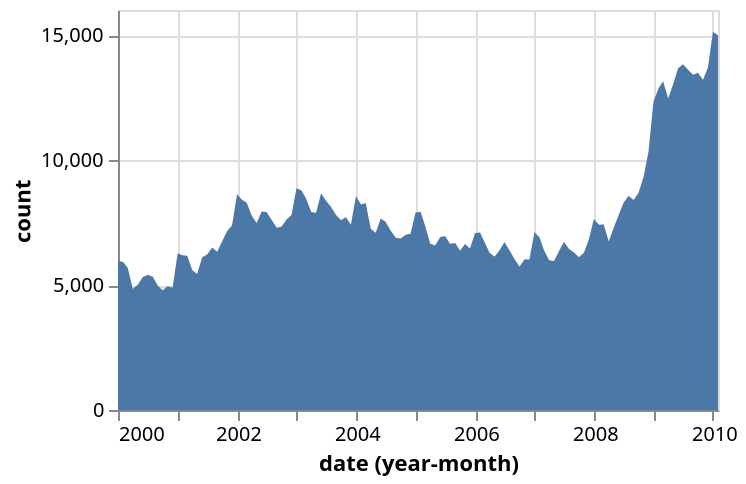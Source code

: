 {"$schema": "https://vega.github.io/schema/vega-lite/v4.json", "width": 300, "height": 200, "data": {"values": [{"series": "Government", "year": 2000, "month": 1, "count": 430, "rate": 2.1, "date": "2000-01-01T08:00:00.000Z"}, {"series": "Government", "year": 2000, "month": 2, "count": 409, "rate": 2, "date": "2000-02-01T08:00:00.000Z"}, {"series": "Government", "year": 2000, "month": 3, "count": 311, "rate": 1.5, "date": "2000-03-01T08:00:00.000Z"}, {"series": "Government", "year": 2000, "month": 4, "count": 269, "rate": 1.3, "date": "2000-04-01T08:00:00.000Z"}, {"series": "Government", "year": 2000, "month": 5, "count": 370, "rate": 1.9, "date": "2000-05-01T07:00:00.000Z"}, {"series": "Government", "year": 2000, "month": 6, "count": 603, "rate": 3.1, "date": "2000-06-01T07:00:00.000Z"}, {"series": "Government", "year": 2000, "month": 7, "count": 545, "rate": 2.9, "date": "2000-07-01T07:00:00.000Z"}, {"series": "Government", "year": 2000, "month": 8, "count": 583, "rate": 3.1, "date": "2000-08-01T07:00:00.000Z"}, {"series": "Government", "year": 2000, "month": 9, "count": 408, "rate": 2.1, "date": "2000-09-01T07:00:00.000Z"}, {"series": "Government", "year": 2000, "month": 10, "count": 391, "rate": 2, "date": "2000-10-01T07:00:00.000Z"}, {"series": "Government", "year": 2000, "month": 11, "count": 384, "rate": 1.9, "date": "2000-11-01T08:00:00.000Z"}, {"series": "Government", "year": 2000, "month": 12, "count": 365, "rate": 1.8, "date": "2000-12-01T08:00:00.000Z"}, {"series": "Government", "year": 2001, "month": 1, "count": 463, "rate": 2.3, "date": "2001-01-01T08:00:00.000Z"}, {"series": "Government", "year": 2001, "month": 2, "count": 298, "rate": 1.5, "date": "2001-02-01T08:00:00.000Z"}, {"series": "Government", "year": 2001, "month": 3, "count": 355, "rate": 1.8, "date": "2001-03-01T08:00:00.000Z"}, {"series": "Government", "year": 2001, "month": 4, "count": 369, "rate": 1.9, "date": "2001-04-01T08:00:00.000Z"}, {"series": "Government", "year": 2001, "month": 5, "count": 361, "rate": 1.8, "date": "2001-05-01T07:00:00.000Z"}, {"series": "Government", "year": 2001, "month": 6, "count": 525, "rate": 2.7, "date": "2001-06-01T07:00:00.000Z"}, {"series": "Government", "year": 2001, "month": 7, "count": 548, "rate": 2.8, "date": "2001-07-01T07:00:00.000Z"}, {"series": "Government", "year": 2001, "month": 8, "count": 540, "rate": 2.8, "date": "2001-08-01T07:00:00.000Z"}, {"series": "Government", "year": 2001, "month": 9, "count": 438, "rate": 2.2, "date": "2001-09-01T07:00:00.000Z"}, {"series": "Government", "year": 2001, "month": 10, "count": 429, "rate": 2.2, "date": "2001-10-01T07:00:00.000Z"}, {"series": "Government", "year": 2001, "month": 11, "count": 420, "rate": 2.1, "date": "2001-11-01T08:00:00.000Z"}, {"series": "Government", "year": 2001, "month": 12, "count": 419, "rate": 2.1, "date": "2001-12-01T08:00:00.000Z"}, {"series": "Government", "year": 2002, "month": 1, "count": 486, "rate": 2.4, "date": "2002-01-01T08:00:00.000Z"}, {"series": "Government", "year": 2002, "month": 2, "count": 508, "rate": 2.5, "date": "2002-02-01T08:00:00.000Z"}, {"series": "Government", "year": 2002, "month": 3, "count": 477, "rate": 2.4, "date": "2002-03-01T08:00:00.000Z"}, {"series": "Government", "year": 2002, "month": 4, "count": 447, "rate": 2.2, "date": "2002-04-01T08:00:00.000Z"}, {"series": "Government", "year": 2002, "month": 5, "count": 484, "rate": 2.3, "date": "2002-05-01T07:00:00.000Z"}, {"series": "Government", "year": 2002, "month": 6, "count": 561, "rate": 2.8, "date": "2002-06-01T07:00:00.000Z"}, {"series": "Government", "year": 2002, "month": 7, "count": 645, "rate": 3.2, "date": "2002-07-01T07:00:00.000Z"}, {"series": "Government", "year": 2002, "month": 8, "count": 596, "rate": 3, "date": "2002-08-01T07:00:00.000Z"}, {"series": "Government", "year": 2002, "month": 9, "count": 530, "rate": 2.6, "date": "2002-09-01T07:00:00.000Z"}, {"series": "Government", "year": 2002, "month": 10, "count": 499, "rate": 2.5, "date": "2002-10-01T07:00:00.000Z"}, {"series": "Government", "year": 2002, "month": 11, "count": 468, "rate": 2.3, "date": "2002-11-01T08:00:00.000Z"}, {"series": "Government", "year": 2002, "month": 12, "count": 446, "rate": 2.2, "date": "2002-12-01T08:00:00.000Z"}, {"series": "Government", "year": 2003, "month": 1, "count": 571, "rate": 2.8, "date": "2003-01-01T08:00:00.000Z"}, {"series": "Government", "year": 2003, "month": 2, "count": 483, "rate": 2.4, "date": "2003-02-01T08:00:00.000Z"}, {"series": "Government", "year": 2003, "month": 3, "count": 526, "rate": 2.6, "date": "2003-03-01T08:00:00.000Z"}, {"series": "Government", "year": 2003, "month": 4, "count": 440, "rate": 2.2, "date": "2003-04-01T08:00:00.000Z"}, {"series": "Government", "year": 2003, "month": 5, "count": 478, "rate": 2.4, "date": "2003-05-01T07:00:00.000Z"}, {"series": "Government", "year": 2003, "month": 6, "count": 704, "rate": 3.5, "date": "2003-06-01T07:00:00.000Z"}, {"series": "Government", "year": 2003, "month": 7, "count": 749, "rate": 3.8, "date": "2003-07-01T07:00:00.000Z"}, {"series": "Government", "year": 2003, "month": 8, "count": 745, "rate": 3.7, "date": "2003-08-01T07:00:00.000Z"}, {"series": "Government", "year": 2003, "month": 9, "count": 556, "rate": 2.7, "date": "2003-09-01T07:00:00.000Z"}, {"series": "Government", "year": 2003, "month": 10, "count": 500, "rate": 2.4, "date": "2003-10-01T07:00:00.000Z"}, {"series": "Government", "year": 2003, "month": 11, "count": 542, "rate": 2.7, "date": "2003-11-01T08:00:00.000Z"}, {"series": "Government", "year": 2003, "month": 12, "count": 516, "rate": 2.5, "date": "2003-12-01T08:00:00.000Z"}, {"series": "Government", "year": 2004, "month": 1, "count": 511, "rate": 2.5, "date": "2004-01-01T08:00:00.000Z"}, {"series": "Government", "year": 2004, "month": 2, "count": 490, "rate": 2.4, "date": "2004-02-01T08:00:00.000Z"}, {"series": "Government", "year": 2004, "month": 3, "count": 530, "rate": 2.6, "date": "2004-03-01T08:00:00.000Z"}, {"series": "Government", "year": 2004, "month": 4, "count": 433, "rate": 2.1, "date": "2004-04-01T08:00:00.000Z"}, {"series": "Government", "year": 2004, "month": 5, "count": 468, "rate": 2.3, "date": "2004-05-01T07:00:00.000Z"}, {"series": "Government", "year": 2004, "month": 6, "count": 580, "rate": 2.8, "date": "2004-06-01T07:00:00.000Z"}, {"series": "Government", "year": 2004, "month": 7, "count": 741, "rate": 3.7, "date": "2004-07-01T07:00:00.000Z"}, {"series": "Government", "year": 2004, "month": 8, "count": 676, "rate": 3.3, "date": "2004-08-01T07:00:00.000Z"}, {"series": "Government", "year": 2004, "month": 9, "count": 568, "rate": 2.7, "date": "2004-09-01T07:00:00.000Z"}, {"series": "Government", "year": 2004, "month": 10, "count": 561, "rate": 2.7, "date": "2004-10-01T07:00:00.000Z"}, {"series": "Government", "year": 2004, "month": 11, "count": 514, "rate": 2.4, "date": "2004-11-01T08:00:00.000Z"}, {"series": "Government", "year": 2004, "month": 12, "count": 499, "rate": 2.4, "date": "2004-12-01T08:00:00.000Z"}, {"series": "Government", "year": 2005, "month": 1, "count": 555, "rate": 2.6, "date": "2005-01-01T08:00:00.000Z"}, {"series": "Government", "year": 2005, "month": 2, "count": 472, "rate": 2.3, "date": "2005-02-01T08:00:00.000Z"}, {"series": "Government", "year": 2005, "month": 3, "count": 468, "rate": 2.2, "date": "2005-03-01T08:00:00.000Z"}, {"series": "Government", "year": 2005, "month": 4, "count": 478, "rate": 2.3, "date": "2005-04-01T08:00:00.000Z"}, {"series": "Government", "year": 2005, "month": 5, "count": 453, "rate": 2.1, "date": "2005-05-01T07:00:00.000Z"}, {"series": "Government", "year": 2005, "month": 6, "count": 681, "rate": 3.2, "date": "2005-06-01T07:00:00.000Z"}, {"series": "Government", "year": 2005, "month": 7, "count": 683, "rate": 3.3, "date": "2005-07-01T07:00:00.000Z"}, {"series": "Government", "year": 2005, "month": 8, "count": 664, "rate": 3.2, "date": "2005-08-01T07:00:00.000Z"}, {"series": "Government", "year": 2005, "month": 9, "count": 568, "rate": 2.7, "date": "2005-09-01T07:00:00.000Z"}, {"series": "Government", "year": 2005, "month": 10, "count": 502, "rate": 2.4, "date": "2005-10-01T07:00:00.000Z"}, {"series": "Government", "year": 2005, "month": 11, "count": 494, "rate": 2.4, "date": "2005-11-01T08:00:00.000Z"}, {"series": "Government", "year": 2005, "month": 12, "count": 393, "rate": 1.9, "date": "2005-12-01T08:00:00.000Z"}, {"series": "Government", "year": 2006, "month": 1, "count": 457, "rate": 2.2, "date": "2006-01-01T08:00:00.000Z"}, {"series": "Government", "year": 2006, "month": 2, "count": 472, "rate": 2.3, "date": "2006-02-01T08:00:00.000Z"}, {"series": "Government", "year": 2006, "month": 3, "count": 461, "rate": 2.2, "date": "2006-03-01T08:00:00.000Z"}, {"series": "Government", "year": 2006, "month": 4, "count": 414, "rate": 2, "date": "2006-04-01T08:00:00.000Z"}, {"series": "Government", "year": 2006, "month": 5, "count": 429, "rate": 2.1, "date": "2006-05-01T07:00:00.000Z"}, {"series": "Government", "year": 2006, "month": 6, "count": 578, "rate": 2.8, "date": "2006-06-01T07:00:00.000Z"}, {"series": "Government", "year": 2006, "month": 7, "count": 659, "rate": 3.2, "date": "2006-07-01T07:00:00.000Z"}, {"series": "Government", "year": 2006, "month": 8, "count": 595, "rate": 2.9, "date": "2006-08-01T07:00:00.000Z"}, {"series": "Government", "year": 2006, "month": 9, "count": 396, "rate": 1.9, "date": "2006-09-01T07:00:00.000Z"}, {"series": "Government", "year": 2006, "month": 10, "count": 424, "rate": 2, "date": "2006-10-01T07:00:00.000Z"}, {"series": "Government", "year": 2006, "month": 11, "count": 400, "rate": 1.9, "date": "2006-11-01T08:00:00.000Z"}, {"series": "Government", "year": 2006, "month": 12, "count": 395, "rate": 1.9, "date": "2006-12-01T08:00:00.000Z"}, {"series": "Government", "year": 2007, "month": 1, "count": 476, "rate": 2.2, "date": "2007-01-01T08:00:00.000Z"}, {"series": "Government", "year": 2007, "month": 2, "count": 405, "rate": 1.9, "date": "2007-02-01T08:00:00.000Z"}, {"series": "Government", "year": 2007, "month": 3, "count": 419, "rate": 1.9, "date": "2007-03-01T08:00:00.000Z"}, {"series": "Government", "year": 2007, "month": 4, "count": 408, "rate": 1.9, "date": "2007-04-01T07:00:00.000Z"}, {"series": "Government", "year": 2007, "month": 5, "count": 428, "rate": 1.9, "date": "2007-05-01T07:00:00.000Z"}, {"series": "Government", "year": 2007, "month": 6, "count": 572, "rate": 2.7, "date": "2007-06-01T07:00:00.000Z"}, {"series": "Government", "year": 2007, "month": 7, "count": 704, "rate": 3.3, "date": "2007-07-01T07:00:00.000Z"}, {"series": "Government", "year": 2007, "month": 8, "count": 695, "rate": 3.2, "date": "2007-08-01T07:00:00.000Z"}, {"series": "Government", "year": 2007, "month": 9, "count": 525, "rate": 2.4, "date": "2007-09-01T07:00:00.000Z"}, {"series": "Government", "year": 2007, "month": 10, "count": 492, "rate": 2.3, "date": "2007-10-01T07:00:00.000Z"}, {"series": "Government", "year": 2007, "month": 11, "count": 482, "rate": 2.2, "date": "2007-11-01T07:00:00.000Z"}, {"series": "Government", "year": 2007, "month": 12, "count": 451, "rate": 2.1, "date": "2007-12-01T08:00:00.000Z"}, {"series": "Government", "year": 2008, "month": 1, "count": 471, "rate": 2.2, "date": "2008-01-01T08:00:00.000Z"}, {"series": "Government", "year": 2008, "month": 2, "count": 372, "rate": 1.7, "date": "2008-02-01T08:00:00.000Z"}, {"series": "Government", "year": 2008, "month": 3, "count": 425, "rate": 1.9, "date": "2008-03-01T08:00:00.000Z"}, {"series": "Government", "year": 2008, "month": 4, "count": 373, "rate": 1.7, "date": "2008-04-01T07:00:00.000Z"}, {"series": "Government", "year": 2008, "month": 5, "count": 461, "rate": 2.1, "date": "2008-05-01T07:00:00.000Z"}, {"series": "Government", "year": 2008, "month": 6, "count": 654, "rate": 3, "date": "2008-06-01T07:00:00.000Z"}, {"series": "Government", "year": 2008, "month": 7, "count": 770, "rate": 3.6, "date": "2008-07-01T07:00:00.000Z"}, {"series": "Government", "year": 2008, "month": 8, "count": 721, "rate": 3.3, "date": "2008-08-01T07:00:00.000Z"}, {"series": "Government", "year": 2008, "month": 9, "count": 573, "rate": 2.6, "date": "2008-09-01T07:00:00.000Z"}, {"series": "Government", "year": 2008, "month": 10, "count": 552, "rate": 2.5, "date": "2008-10-01T07:00:00.000Z"}, {"series": "Government", "year": 2008, "month": 11, "count": 527, "rate": 2.4, "date": "2008-11-01T07:00:00.000Z"}, {"series": "Government", "year": 2008, "month": 12, "count": 511, "rate": 2.3, "date": "2008-12-01T08:00:00.000Z"}, {"series": "Government", "year": 2009, "month": 1, "count": 652, "rate": 3, "date": "2009-01-01T08:00:00.000Z"}, {"series": "Government", "year": 2009, "month": 2, "count": 563, "rate": 2.6, "date": "2009-02-01T08:00:00.000Z"}, {"series": "Government", "year": 2009, "month": 3, "count": 598, "rate": 2.8, "date": "2009-03-01T08:00:00.000Z"}, {"series": "Government", "year": 2009, "month": 4, "count": 575, "rate": 2.6, "date": "2009-04-01T07:00:00.000Z"}, {"series": "Government", "year": 2009, "month": 5, "count": 702, "rate": 3.1, "date": "2009-05-01T07:00:00.000Z"}, {"series": "Government", "year": 2009, "month": 6, "count": 991, "rate": 4.4, "date": "2009-06-01T07:00:00.000Z"}, {"series": "Government", "year": 2009, "month": 7, "count": 1129, "rate": 5.1, "date": "2009-07-01T07:00:00.000Z"}, {"series": "Government", "year": 2009, "month": 8, "count": 1118, "rate": 5.1, "date": "2009-08-01T07:00:00.000Z"}, {"series": "Government", "year": 2009, "month": 9, "count": 928, "rate": 4.2, "date": "2009-09-01T07:00:00.000Z"}, {"series": "Government", "year": 2009, "month": 10, "count": 785, "rate": 3.5, "date": "2009-10-01T07:00:00.000Z"}, {"series": "Government", "year": 2009, "month": 11, "count": 748, "rate": 3.4, "date": "2009-11-01T07:00:00.000Z"}, {"series": "Government", "year": 2009, "month": 12, "count": 797, "rate": 3.6, "date": "2009-12-01T08:00:00.000Z"}, {"series": "Government", "year": 2010, "month": 1, "count": 948, "rate": 4.3, "date": "2010-01-01T08:00:00.000Z"}, {"series": "Government", "year": 2010, "month": 2, "count": 880, "rate": 4, "date": "2010-02-01T08:00:00.000Z"}, {"series": "Mining and Extraction", "year": 2000, "month": 1, "count": 19, "rate": 3.9, "date": "2000-01-01T08:00:00.000Z"}, {"series": "Mining and Extraction", "year": 2000, "month": 2, "count": 25, "rate": 5.5, "date": "2000-02-01T08:00:00.000Z"}, {"series": "Mining and Extraction", "year": 2000, "month": 3, "count": 17, "rate": 3.7, "date": "2000-03-01T08:00:00.000Z"}, {"series": "Mining and Extraction", "year": 2000, "month": 4, "count": 20, "rate": 4.1, "date": "2000-04-01T08:00:00.000Z"}, {"series": "Mining and Extraction", "year": 2000, "month": 5, "count": 27, "rate": 5.3, "date": "2000-05-01T07:00:00.000Z"}, {"series": "Mining and Extraction", "year": 2000, "month": 6, "count": 13, "rate": 2.6, "date": "2000-06-01T07:00:00.000Z"}, {"series": "Mining and Extraction", "year": 2000, "month": 7, "count": 16, "rate": 3.6, "date": "2000-07-01T07:00:00.000Z"}, {"series": "Mining and Extraction", "year": 2000, "month": 8, "count": 23, "rate": 5.1, "date": "2000-08-01T07:00:00.000Z"}, {"series": "Mining and Extraction", "year": 2000, "month": 9, "count": 25, "rate": 5.8, "date": "2000-09-01T07:00:00.000Z"}, {"series": "Mining and Extraction", "year": 2000, "month": 10, "count": 39, "rate": 7.8, "date": "2000-10-01T07:00:00.000Z"}, {"series": "Mining and Extraction", "year": 2000, "month": 11, "count": 11, "rate": 2, "date": "2000-11-01T08:00:00.000Z"}, {"series": "Mining and Extraction", "year": 2000, "month": 12, "count": 20, "rate": 3.8, "date": "2000-12-01T08:00:00.000Z"}, {"series": "Mining and Extraction", "year": 2001, "month": 1, "count": 11, "rate": 2.3, "date": "2001-01-01T08:00:00.000Z"}, {"series": "Mining and Extraction", "year": 2001, "month": 2, "count": 27, "rate": 5.3, "date": "2001-02-01T08:00:00.000Z"}, {"series": "Mining and Extraction", "year": 2001, "month": 3, "count": 14, "rate": 3, "date": "2001-03-01T08:00:00.000Z"}, {"series": "Mining and Extraction", "year": 2001, "month": 4, "count": 24, "rate": 4.7, "date": "2001-04-01T08:00:00.000Z"}, {"series": "Mining and Extraction", "year": 2001, "month": 5, "count": 34, "rate": 5.9, "date": "2001-05-01T07:00:00.000Z"}, {"series": "Mining and Extraction", "year": 2001, "month": 6, "count": 26, "rate": 4.7, "date": "2001-06-01T07:00:00.000Z"}, {"series": "Mining and Extraction", "year": 2001, "month": 7, "count": 17, "rate": 3.1, "date": "2001-07-01T07:00:00.000Z"}, {"series": "Mining and Extraction", "year": 2001, "month": 8, "count": 18, "rate": 3.3, "date": "2001-08-01T07:00:00.000Z"}, {"series": "Mining and Extraction", "year": 2001, "month": 9, "count": 23, "rate": 4.2, "date": "2001-09-01T07:00:00.000Z"}, {"series": "Mining and Extraction", "year": 2001, "month": 10, "count": 32, "rate": 5.4, "date": "2001-10-01T07:00:00.000Z"}, {"series": "Mining and Extraction", "year": 2001, "month": 11, "count": 20, "rate": 3.6, "date": "2001-11-01T08:00:00.000Z"}, {"series": "Mining and Extraction", "year": 2001, "month": 12, "count": 27, "rate": 5.3, "date": "2001-12-01T08:00:00.000Z"}, {"series": "Mining and Extraction", "year": 2002, "month": 1, "count": 33, "rate": 7, "date": "2002-01-01T08:00:00.000Z"}, {"series": "Mining and Extraction", "year": 2002, "month": 2, "count": 35, "rate": 7.5, "date": "2002-02-01T08:00:00.000Z"}, {"series": "Mining and Extraction", "year": 2002, "month": 3, "count": 28, "rate": 5.3, "date": "2002-03-01T08:00:00.000Z"}, {"series": "Mining and Extraction", "year": 2002, "month": 4, "count": 33, "rate": 6.1, "date": "2002-04-01T08:00:00.000Z"}, {"series": "Mining and Extraction", "year": 2002, "month": 5, "count": 25, "rate": 4.9, "date": "2002-05-01T07:00:00.000Z"}, {"series": "Mining and Extraction", "year": 2002, "month": 6, "count": 35, "rate": 7.1, "date": "2002-06-01T07:00:00.000Z"}, {"series": "Mining and Extraction", "year": 2002, "month": 7, "count": 19, "rate": 3.9, "date": "2002-07-01T07:00:00.000Z"}, {"series": "Mining and Extraction", "year": 2002, "month": 8, "count": 32, "rate": 6.3, "date": "2002-08-01T07:00:00.000Z"}, {"series": "Mining and Extraction", "year": 2002, "month": 9, "count": 42, "rate": 7.9, "date": "2002-09-01T07:00:00.000Z"}, {"series": "Mining and Extraction", "year": 2002, "month": 10, "count": 36, "rate": 6.4, "date": "2002-10-01T07:00:00.000Z"}, {"series": "Mining and Extraction", "year": 2002, "month": 11, "count": 32, "rate": 5.4, "date": "2002-11-01T08:00:00.000Z"}, {"series": "Mining and Extraction", "year": 2002, "month": 12, "count": 45, "rate": 7.8, "date": "2002-12-01T08:00:00.000Z"}, {"series": "Mining and Extraction", "year": 2003, "month": 1, "count": 54, "rate": 9, "date": "2003-01-01T08:00:00.000Z"}, {"series": "Mining and Extraction", "year": 2003, "month": 2, "count": 41, "rate": 7.1, "date": "2003-02-01T08:00:00.000Z"}, {"series": "Mining and Extraction", "year": 2003, "month": 3, "count": 46, "rate": 8.2, "date": "2003-03-01T08:00:00.000Z"}, {"series": "Mining and Extraction", "year": 2003, "month": 4, "count": 41, "rate": 7.7, "date": "2003-04-01T08:00:00.000Z"}, {"series": "Mining and Extraction", "year": 2003, "month": 5, "count": 40, "rate": 7.5, "date": "2003-05-01T07:00:00.000Z"}, {"series": "Mining and Extraction", "year": 2003, "month": 6, "count": 36, "rate": 6.8, "date": "2003-06-01T07:00:00.000Z"}, {"series": "Mining and Extraction", "year": 2003, "month": 7, "count": 43, "rate": 7.9, "date": "2003-07-01T07:00:00.000Z"}, {"series": "Mining and Extraction", "year": 2003, "month": 8, "count": 20, "rate": 3.8, "date": "2003-08-01T07:00:00.000Z"}, {"series": "Mining and Extraction", "year": 2003, "month": 9, "count": 25, "rate": 4.6, "date": "2003-09-01T07:00:00.000Z"}, {"series": "Mining and Extraction", "year": 2003, "month": 10, "count": 31, "rate": 5.6, "date": "2003-10-01T07:00:00.000Z"}, {"series": "Mining and Extraction", "year": 2003, "month": 11, "count": 34, "rate": 5.9, "date": "2003-11-01T08:00:00.000Z"}, {"series": "Mining and Extraction", "year": 2003, "month": 12, "count": 32, "rate": 5.6, "date": "2003-12-01T08:00:00.000Z"}, {"series": "Mining and Extraction", "year": 2004, "month": 1, "count": 31, "rate": 5.8, "date": "2004-01-01T08:00:00.000Z"}, {"series": "Mining and Extraction", "year": 2004, "month": 2, "count": 24, "rate": 5, "date": "2004-02-01T08:00:00.000Z"}, {"series": "Mining and Extraction", "year": 2004, "month": 3, "count": 22, "rate": 4.4, "date": "2004-03-01T08:00:00.000Z"}, {"series": "Mining and Extraction", "year": 2004, "month": 4, "count": 34, "rate": 6.4, "date": "2004-04-01T08:00:00.000Z"}, {"series": "Mining and Extraction", "year": 2004, "month": 5, "count": 22, "rate": 4.3, "date": "2004-05-01T07:00:00.000Z"}, {"series": "Mining and Extraction", "year": 2004, "month": 6, "count": 27, "rate": 5, "date": "2004-06-01T07:00:00.000Z"}, {"series": "Mining and Extraction", "year": 2004, "month": 7, "count": 28, "rate": 5.4, "date": "2004-07-01T07:00:00.000Z"}, {"series": "Mining and Extraction", "year": 2004, "month": 8, "count": 10, "rate": 1.9, "date": "2004-08-01T07:00:00.000Z"}, {"series": "Mining and Extraction", "year": 2004, "month": 9, "count": 8, "rate": 1.5, "date": "2004-09-01T07:00:00.000Z"}, {"series": "Mining and Extraction", "year": 2004, "month": 10, "count": 15, "rate": 2.6, "date": "2004-10-01T07:00:00.000Z"}, {"series": "Mining and Extraction", "year": 2004, "month": 11, "count": 20, "rate": 3.3, "date": "2004-11-01T08:00:00.000Z"}, {"series": "Mining and Extraction", "year": 2004, "month": 12, "count": 16, "rate": 2.5, "date": "2004-12-01T08:00:00.000Z"}, {"series": "Mining and Extraction", "year": 2005, "month": 1, "count": 29, "rate": 4.9, "date": "2005-01-01T08:00:00.000Z"}, {"series": "Mining and Extraction", "year": 2005, "month": 2, "count": 25, "rate": 4, "date": "2005-02-01T08:00:00.000Z"}, {"series": "Mining and Extraction", "year": 2005, "month": 3, "count": 32, "rate": 5.2, "date": "2005-03-01T08:00:00.000Z"}, {"series": "Mining and Extraction", "year": 2005, "month": 4, "count": 19, "rate": 2.9, "date": "2005-04-01T08:00:00.000Z"}, {"series": "Mining and Extraction", "year": 2005, "month": 5, "count": 16, "rate": 2.4, "date": "2005-05-01T07:00:00.000Z"}, {"series": "Mining and Extraction", "year": 2005, "month": 6, "count": 25, "rate": 4, "date": "2005-06-01T07:00:00.000Z"}, {"series": "Mining and Extraction", "year": 2005, "month": 7, "count": 22, "rate": 3.7, "date": "2005-07-01T07:00:00.000Z"}, {"series": "Mining and Extraction", "year": 2005, "month": 8, "count": 12, "rate": 2, "date": "2005-08-01T07:00:00.000Z"}, {"series": "Mining and Extraction", "year": 2005, "month": 9, "count": 12, "rate": 2, "date": "2005-09-01T07:00:00.000Z"}, {"series": "Mining and Extraction", "year": 2005, "month": 10, "count": 2, "rate": 0.3, "date": "2005-10-01T07:00:00.000Z"}, {"series": "Mining and Extraction", "year": 2005, "month": 11, "count": 18, "rate": 2.9, "date": "2005-11-01T08:00:00.000Z"}, {"series": "Mining and Extraction", "year": 2005, "month": 12, "count": 23, "rate": 3.5, "date": "2005-12-01T08:00:00.000Z"}, {"series": "Mining and Extraction", "year": 2006, "month": 1, "count": 26, "rate": 3.9, "date": "2006-01-01T08:00:00.000Z"}, {"series": "Mining and Extraction", "year": 2006, "month": 2, "count": 25, "rate": 3.8, "date": "2006-02-01T08:00:00.000Z"}, {"series": "Mining and Extraction", "year": 2006, "month": 3, "count": 14, "rate": 2.1, "date": "2006-03-01T08:00:00.000Z"}, {"series": "Mining and Extraction", "year": 2006, "month": 4, "count": 17, "rate": 2.5, "date": "2006-04-01T08:00:00.000Z"}, {"series": "Mining and Extraction", "year": 2006, "month": 5, "count": 20, "rate": 2.8, "date": "2006-05-01T07:00:00.000Z"}, {"series": "Mining and Extraction", "year": 2006, "month": 6, "count": 31, "rate": 4.3, "date": "2006-06-01T07:00:00.000Z"}, {"series": "Mining and Extraction", "year": 2006, "month": 7, "count": 25, "rate": 3.5, "date": "2006-07-01T07:00:00.000Z"}, {"series": "Mining and Extraction", "year": 2006, "month": 8, "count": 32, "rate": 4.3, "date": "2006-08-01T07:00:00.000Z"}, {"series": "Mining and Extraction", "year": 2006, "month": 9, "count": 14, "rate": 2.1, "date": "2006-09-01T07:00:00.000Z"}, {"series": "Mining and Extraction", "year": 2006, "month": 10, "count": 15, "rate": 2.2, "date": "2006-10-01T07:00:00.000Z"}, {"series": "Mining and Extraction", "year": 2006, "month": 11, "count": 22, "rate": 2.9, "date": "2006-11-01T08:00:00.000Z"}, {"series": "Mining and Extraction", "year": 2006, "month": 12, "count": 25, "rate": 3.4, "date": "2006-12-01T08:00:00.000Z"}, {"series": "Mining and Extraction", "year": 2007, "month": 1, "count": 35, "rate": 4.7, "date": "2007-01-01T08:00:00.000Z"}, {"series": "Mining and Extraction", "year": 2007, "month": 2, "count": 33, "rate": 4.5, "date": "2007-02-01T08:00:00.000Z"}, {"series": "Mining and Extraction", "year": 2007, "month": 3, "count": 24, "rate": 3.2, "date": "2007-03-01T08:00:00.000Z"}, {"series": "Mining and Extraction", "year": 2007, "month": 4, "count": 17, "rate": 2.3, "date": "2007-04-01T07:00:00.000Z"}, {"series": "Mining and Extraction", "year": 2007, "month": 5, "count": 22, "rate": 3, "date": "2007-05-01T07:00:00.000Z"}, {"series": "Mining and Extraction", "year": 2007, "month": 6, "count": 33, "rate": 4.3, "date": "2007-06-01T07:00:00.000Z"}, {"series": "Mining and Extraction", "year": 2007, "month": 7, "count": 33, "rate": 4.3, "date": "2007-07-01T07:00:00.000Z"}, {"series": "Mining and Extraction", "year": 2007, "month": 8, "count": 33, "rate": 4.6, "date": "2007-08-01T07:00:00.000Z"}, {"series": "Mining and Extraction", "year": 2007, "month": 9, "count": 25, "rate": 3.2, "date": "2007-09-01T07:00:00.000Z"}, {"series": "Mining and Extraction", "year": 2007, "month": 10, "count": 9, "rate": 1.3, "date": "2007-10-01T07:00:00.000Z"}, {"series": "Mining and Extraction", "year": 2007, "month": 11, "count": 16, "rate": 2.3, "date": "2007-11-01T07:00:00.000Z"}, {"series": "Mining and Extraction", "year": 2007, "month": 12, "count": 24, "rate": 3.4, "date": "2007-12-01T08:00:00.000Z"}, {"series": "Mining and Extraction", "year": 2008, "month": 1, "count": 28, "rate": 4, "date": "2008-01-01T08:00:00.000Z"}, {"series": "Mining and Extraction", "year": 2008, "month": 2, "count": 16, "rate": 2.2, "date": "2008-02-01T08:00:00.000Z"}, {"series": "Mining and Extraction", "year": 2008, "month": 3, "count": 28, "rate": 3.7, "date": "2008-03-01T08:00:00.000Z"}, {"series": "Mining and Extraction", "year": 2008, "month": 4, "count": 28, "rate": 3.6, "date": "2008-04-01T07:00:00.000Z"}, {"series": "Mining and Extraction", "year": 2008, "month": 5, "count": 28, "rate": 3.4, "date": "2008-05-01T07:00:00.000Z"}, {"series": "Mining and Extraction", "year": 2008, "month": 6, "count": 28, "rate": 3.3, "date": "2008-06-01T07:00:00.000Z"}, {"series": "Mining and Extraction", "year": 2008, "month": 7, "count": 13, "rate": 1.5, "date": "2008-07-01T07:00:00.000Z"}, {"series": "Mining and Extraction", "year": 2008, "month": 8, "count": 17, "rate": 1.9, "date": "2008-08-01T07:00:00.000Z"}, {"series": "Mining and Extraction", "year": 2008, "month": 9, "count": 25, "rate": 2.8, "date": "2008-09-01T07:00:00.000Z"}, {"series": "Mining and Extraction", "year": 2008, "month": 10, "count": 15, "rate": 1.7, "date": "2008-10-01T07:00:00.000Z"}, {"series": "Mining and Extraction", "year": 2008, "month": 11, "count": 32, "rate": 3.7, "date": "2008-11-01T07:00:00.000Z"}, {"series": "Mining and Extraction", "year": 2008, "month": 12, "count": 46, "rate": 5.2, "date": "2008-12-01T08:00:00.000Z"}, {"series": "Mining and Extraction", "year": 2009, "month": 1, "count": 59, "rate": 7, "date": "2009-01-01T08:00:00.000Z"}, {"series": "Mining and Extraction", "year": 2009, "month": 2, "count": 63, "rate": 7.6, "date": "2009-02-01T08:00:00.000Z"}, {"series": "Mining and Extraction", "year": 2009, "month": 3, "count": 105, "rate": 12.6, "date": "2009-03-01T08:00:00.000Z"}, {"series": "Mining and Extraction", "year": 2009, "month": 4, "count": 125, "rate": 16.1, "date": "2009-04-01T07:00:00.000Z"}, {"series": "Mining and Extraction", "year": 2009, "month": 5, "count": 98, "rate": 13.3, "date": "2009-05-01T07:00:00.000Z"}, {"series": "Mining and Extraction", "year": 2009, "month": 6, "count": 100, "rate": 13.6, "date": "2009-06-01T07:00:00.000Z"}, {"series": "Mining and Extraction", "year": 2009, "month": 7, "count": 95, "rate": 12.6, "date": "2009-07-01T07:00:00.000Z"}, {"series": "Mining and Extraction", "year": 2009, "month": 8, "count": 93, "rate": 11.8, "date": "2009-08-01T07:00:00.000Z"}, {"series": "Mining and Extraction", "year": 2009, "month": 9, "count": 76, "rate": 10.7, "date": "2009-09-01T07:00:00.000Z"}, {"series": "Mining and Extraction", "year": 2009, "month": 10, "count": 84, "rate": 10.8, "date": "2009-10-01T07:00:00.000Z"}, {"series": "Mining and Extraction", "year": 2009, "month": 11, "count": 96, "rate": 12, "date": "2009-11-01T07:00:00.000Z"}, {"series": "Mining and Extraction", "year": 2009, "month": 12, "count": 89, "rate": 11.8, "date": "2009-12-01T08:00:00.000Z"}, {"series": "Mining and Extraction", "year": 2010, "month": 1, "count": 68, "rate": 9.1, "date": "2010-01-01T08:00:00.000Z"}, {"series": "Mining and Extraction", "year": 2010, "month": 2, "count": 79, "rate": 10.7, "date": "2010-02-01T08:00:00.000Z"}, {"series": "Construction", "year": 2000, "month": 1, "count": 745, "rate": 9.7, "date": "2000-01-01T08:00:00.000Z"}, {"series": "Construction", "year": 2000, "month": 2, "count": 812, "rate": 10.6, "date": "2000-02-01T08:00:00.000Z"}, {"series": "Construction", "year": 2000, "month": 3, "count": 669, "rate": 8.7, "date": "2000-03-01T08:00:00.000Z"}, {"series": "Construction", "year": 2000, "month": 4, "count": 447, "rate": 5.8, "date": "2000-04-01T08:00:00.000Z"}, {"series": "Construction", "year": 2000, "month": 5, "count": 397, "rate": 5, "date": "2000-05-01T07:00:00.000Z"}, {"series": "Construction", "year": 2000, "month": 6, "count": 389, "rate": 4.6, "date": "2000-06-01T07:00:00.000Z"}, {"series": "Construction", "year": 2000, "month": 7, "count": 384, "rate": 4.4, "date": "2000-07-01T07:00:00.000Z"}, {"series": "Construction", "year": 2000, "month": 8, "count": 446, "rate": 5.1, "date": "2000-08-01T07:00:00.000Z"}, {"series": "Construction", "year": 2000, "month": 9, "count": 386, "rate": 4.6, "date": "2000-09-01T07:00:00.000Z"}, {"series": "Construction", "year": 2000, "month": 10, "count": 417, "rate": 4.9, "date": "2000-10-01T07:00:00.000Z"}, {"series": "Construction", "year": 2000, "month": 11, "count": 482, "rate": 5.7, "date": "2000-11-01T08:00:00.000Z"}, {"series": "Construction", "year": 2000, "month": 12, "count": 580, "rate": 6.8, "date": "2000-12-01T08:00:00.000Z"}, {"series": "Construction", "year": 2001, "month": 1, "count": 836, "rate": 9.8, "date": "2001-01-01T08:00:00.000Z"}, {"series": "Construction", "year": 2001, "month": 2, "count": 826, "rate": 9.9, "date": "2001-02-01T08:00:00.000Z"}, {"series": "Construction", "year": 2001, "month": 3, "count": 683, "rate": 8.4, "date": "2001-03-01T08:00:00.000Z"}, {"series": "Construction", "year": 2001, "month": 4, "count": 596, "rate": 7.1, "date": "2001-04-01T08:00:00.000Z"}, {"series": "Construction", "year": 2001, "month": 5, "count": 478, "rate": 5.6, "date": "2001-05-01T07:00:00.000Z"}, {"series": "Construction", "year": 2001, "month": 6, "count": 443, "rate": 5.1, "date": "2001-06-01T07:00:00.000Z"}, {"series": "Construction", "year": 2001, "month": 7, "count": 447, "rate": 4.9, "date": "2001-07-01T07:00:00.000Z"}, {"series": "Construction", "year": 2001, "month": 8, "count": 522, "rate": 5.8, "date": "2001-08-01T07:00:00.000Z"}, {"series": "Construction", "year": 2001, "month": 9, "count": 489, "rate": 5.5, "date": "2001-09-01T07:00:00.000Z"}, {"series": "Construction", "year": 2001, "month": 10, "count": 535, "rate": 6.1, "date": "2001-10-01T07:00:00.000Z"}, {"series": "Construction", "year": 2001, "month": 11, "count": 670, "rate": 7.6, "date": "2001-11-01T08:00:00.000Z"}, {"series": "Construction", "year": 2001, "month": 12, "count": 785, "rate": 9, "date": "2001-12-01T08:00:00.000Z"}, {"series": "Construction", "year": 2002, "month": 1, "count": 1211, "rate": 13.6, "date": "2002-01-01T08:00:00.000Z"}, {"series": "Construction", "year": 2002, "month": 2, "count": 1060, "rate": 12.2, "date": "2002-02-01T08:00:00.000Z"}, {"series": "Construction", "year": 2002, "month": 3, "count": 1009, "rate": 11.8, "date": "2002-03-01T08:00:00.000Z"}, {"series": "Construction", "year": 2002, "month": 4, "count": 855, "rate": 10.1, "date": "2002-04-01T08:00:00.000Z"}, {"series": "Construction", "year": 2002, "month": 5, "count": 626, "rate": 7.4, "date": "2002-05-01T07:00:00.000Z"}, {"series": "Construction", "year": 2002, "month": 6, "count": 593, "rate": 6.9, "date": "2002-06-01T07:00:00.000Z"}, {"series": "Construction", "year": 2002, "month": 7, "count": 594, "rate": 6.9, "date": "2002-07-01T07:00:00.000Z"}, {"series": "Construction", "year": 2002, "month": 8, "count": 654, "rate": 7.4, "date": "2002-08-01T07:00:00.000Z"}, {"series": "Construction", "year": 2002, "month": 9, "count": 615, "rate": 7, "date": "2002-09-01T07:00:00.000Z"}, {"series": "Construction", "year": 2002, "month": 10, "count": 680, "rate": 7.7, "date": "2002-10-01T07:00:00.000Z"}, {"series": "Construction", "year": 2002, "month": 11, "count": 758, "rate": 8.5, "date": "2002-11-01T08:00:00.000Z"}, {"series": "Construction", "year": 2002, "month": 12, "count": 941, "rate": 10.9, "date": "2002-12-01T08:00:00.000Z"}, {"series": "Construction", "year": 2003, "month": 1, "count": 1196, "rate": 14, "date": "2003-01-01T08:00:00.000Z"}, {"series": "Construction", "year": 2003, "month": 2, "count": 1173, "rate": 14, "date": "2003-02-01T08:00:00.000Z"}, {"series": "Construction", "year": 2003, "month": 3, "count": 987, "rate": 11.8, "date": "2003-03-01T08:00:00.000Z"}, {"series": "Construction", "year": 2003, "month": 4, "count": 772, "rate": 9.3, "date": "2003-04-01T08:00:00.000Z"}, {"series": "Construction", "year": 2003, "month": 5, "count": 715, "rate": 8.4, "date": "2003-05-01T07:00:00.000Z"}, {"series": "Construction", "year": 2003, "month": 6, "count": 710, "rate": 7.9, "date": "2003-06-01T07:00:00.000Z"}, {"series": "Construction", "year": 2003, "month": 7, "count": 677, "rate": 7.5, "date": "2003-07-01T07:00:00.000Z"}, {"series": "Construction", "year": 2003, "month": 8, "count": 650, "rate": 7.1, "date": "2003-08-01T07:00:00.000Z"}, {"series": "Construction", "year": 2003, "month": 9, "count": 681, "rate": 7.6, "date": "2003-09-01T07:00:00.000Z"}, {"series": "Construction", "year": 2003, "month": 10, "count": 651, "rate": 7.4, "date": "2003-10-01T07:00:00.000Z"}, {"series": "Construction", "year": 2003, "month": 11, "count": 690, "rate": 7.8, "date": "2003-11-01T08:00:00.000Z"}, {"series": "Construction", "year": 2003, "month": 12, "count": 813, "rate": 9.3, "date": "2003-12-01T08:00:00.000Z"}, {"series": "Construction", "year": 2004, "month": 1, "count": 994, "rate": 11.3, "date": "2004-01-01T08:00:00.000Z"}, {"series": "Construction", "year": 2004, "month": 2, "count": 1039, "rate": 11.6, "date": "2004-02-01T08:00:00.000Z"}, {"series": "Construction", "year": 2004, "month": 3, "count": 1011, "rate": 11.3, "date": "2004-03-01T08:00:00.000Z"}, {"series": "Construction", "year": 2004, "month": 4, "count": 849, "rate": 9.5, "date": "2004-04-01T08:00:00.000Z"}, {"series": "Construction", "year": 2004, "month": 5, "count": 665, "rate": 7.4, "date": "2004-05-01T07:00:00.000Z"}, {"series": "Construction", "year": 2004, "month": 6, "count": 668, "rate": 7, "date": "2004-06-01T07:00:00.000Z"}, {"series": "Construction", "year": 2004, "month": 7, "count": 610, "rate": 6.4, "date": "2004-07-01T07:00:00.000Z"}, {"series": "Construction", "year": 2004, "month": 8, "count": 563, "rate": 6, "date": "2004-08-01T07:00:00.000Z"}, {"series": "Construction", "year": 2004, "month": 9, "count": 629, "rate": 6.8, "date": "2004-09-01T07:00:00.000Z"}, {"series": "Construction", "year": 2004, "month": 10, "count": 635, "rate": 6.9, "date": "2004-10-01T07:00:00.000Z"}, {"series": "Construction", "year": 2004, "month": 11, "count": 695, "rate": 7.4, "date": "2004-11-01T08:00:00.000Z"}, {"series": "Construction", "year": 2004, "month": 12, "count": 870, "rate": 9.5, "date": "2004-12-01T08:00:00.000Z"}, {"series": "Construction", "year": 2005, "month": 1, "count": 1079, "rate": 11.8, "date": "2005-01-01T08:00:00.000Z"}, {"series": "Construction", "year": 2005, "month": 2, "count": 1150, "rate": 12.3, "date": "2005-02-01T08:00:00.000Z"}, {"series": "Construction", "year": 2005, "month": 3, "count": 961, "rate": 10.3, "date": "2005-03-01T08:00:00.000Z"}, {"series": "Construction", "year": 2005, "month": 4, "count": 693, "rate": 7.4, "date": "2005-04-01T08:00:00.000Z"}, {"series": "Construction", "year": 2005, "month": 5, "count": 567, "rate": 6.1, "date": "2005-05-01T07:00:00.000Z"}, {"series": "Construction", "year": 2005, "month": 6, "count": 559, "rate": 5.7, "date": "2005-06-01T07:00:00.000Z"}, {"series": "Construction", "year": 2005, "month": 7, "count": 509, "rate": 5.2, "date": "2005-07-01T07:00:00.000Z"}, {"series": "Construction", "year": 2005, "month": 8, "count": 561, "rate": 5.7, "date": "2005-08-01T07:00:00.000Z"}, {"series": "Construction", "year": 2005, "month": 9, "count": 572, "rate": 5.7, "date": "2005-09-01T07:00:00.000Z"}, {"series": "Construction", "year": 2005, "month": 10, "count": 519, "rate": 5.3, "date": "2005-10-01T07:00:00.000Z"}, {"series": "Construction", "year": 2005, "month": 11, "count": 564, "rate": 5.7, "date": "2005-11-01T08:00:00.000Z"}, {"series": "Construction", "year": 2005, "month": 12, "count": 813, "rate": 8.2, "date": "2005-12-01T08:00:00.000Z"}, {"series": "Construction", "year": 2006, "month": 1, "count": 868, "rate": 9, "date": "2006-01-01T08:00:00.000Z"}, {"series": "Construction", "year": 2006, "month": 2, "count": 836, "rate": 8.6, "date": "2006-02-01T08:00:00.000Z"}, {"series": "Construction", "year": 2006, "month": 3, "count": 820, "rate": 8.5, "date": "2006-03-01T08:00:00.000Z"}, {"series": "Construction", "year": 2006, "month": 4, "count": 674, "rate": 6.9, "date": "2006-04-01T08:00:00.000Z"}, {"series": "Construction", "year": 2006, "month": 5, "count": 647, "rate": 6.6, "date": "2006-05-01T07:00:00.000Z"}, {"series": "Construction", "year": 2006, "month": 6, "count": 569, "rate": 5.6, "date": "2006-06-01T07:00:00.000Z"}, {"series": "Construction", "year": 2006, "month": 7, "count": 633, "rate": 6.1, "date": "2006-07-01T07:00:00.000Z"}, {"series": "Construction", "year": 2006, "month": 8, "count": 618, "rate": 5.9, "date": "2006-08-01T07:00:00.000Z"}, {"series": "Construction", "year": 2006, "month": 9, "count": 586, "rate": 5.6, "date": "2006-09-01T07:00:00.000Z"}, {"series": "Construction", "year": 2006, "month": 10, "count": 456, "rate": 4.5, "date": "2006-10-01T07:00:00.000Z"}, {"series": "Construction", "year": 2006, "month": 11, "count": 618, "rate": 6, "date": "2006-11-01T08:00:00.000Z"}, {"series": "Construction", "year": 2006, "month": 12, "count": 725, "rate": 6.9, "date": "2006-12-01T08:00:00.000Z"}, {"series": "Construction", "year": 2007, "month": 1, "count": 922, "rate": 8.9, "date": "2007-01-01T08:00:00.000Z"}, {"series": "Construction", "year": 2007, "month": 2, "count": 1086, "rate": 10.5, "date": "2007-02-01T08:00:00.000Z"}, {"series": "Construction", "year": 2007, "month": 3, "count": 924, "rate": 9, "date": "2007-03-01T08:00:00.000Z"}, {"series": "Construction", "year": 2007, "month": 4, "count": 853, "rate": 8.6, "date": "2007-04-01T07:00:00.000Z"}, {"series": "Construction", "year": 2007, "month": 5, "count": 676, "rate": 6.9, "date": "2007-05-01T07:00:00.000Z"}, {"series": "Construction", "year": 2007, "month": 6, "count": 600, "rate": 5.9, "date": "2007-06-01T07:00:00.000Z"}, {"series": "Construction", "year": 2007, "month": 7, "count": 617, "rate": 5.9, "date": "2007-07-01T07:00:00.000Z"}, {"series": "Construction", "year": 2007, "month": 8, "count": 558, "rate": 5.3, "date": "2007-08-01T07:00:00.000Z"}, {"series": "Construction", "year": 2007, "month": 9, "count": 596, "rate": 5.8, "date": "2007-09-01T07:00:00.000Z"}, {"series": "Construction", "year": 2007, "month": 10, "count": 641, "rate": 6.1, "date": "2007-10-01T07:00:00.000Z"}, {"series": "Construction", "year": 2007, "month": 11, "count": 645, "rate": 6.2, "date": "2007-11-01T07:00:00.000Z"}, {"series": "Construction", "year": 2007, "month": 12, "count": 968, "rate": 9.4, "date": "2007-12-01T08:00:00.000Z"}, {"series": "Construction", "year": 2008, "month": 1, "count": 1099, "rate": 11, "date": "2008-01-01T08:00:00.000Z"}, {"series": "Construction", "year": 2008, "month": 2, "count": 1118, "rate": 11.4, "date": "2008-02-01T08:00:00.000Z"}, {"series": "Construction", "year": 2008, "month": 3, "count": 1170, "rate": 12, "date": "2008-03-01T08:00:00.000Z"}, {"series": "Construction", "year": 2008, "month": 4, "count": 1057, "rate": 11.1, "date": "2008-04-01T07:00:00.000Z"}, {"series": "Construction", "year": 2008, "month": 5, "count": 809, "rate": 8.6, "date": "2008-05-01T07:00:00.000Z"}, {"series": "Construction", "year": 2008, "month": 6, "count": 785, "rate": 8.2, "date": "2008-06-01T07:00:00.000Z"}, {"series": "Construction", "year": 2008, "month": 7, "count": 783, "rate": 8, "date": "2008-07-01T07:00:00.000Z"}, {"series": "Construction", "year": 2008, "month": 8, "count": 814, "rate": 8.2, "date": "2008-08-01T07:00:00.000Z"}, {"series": "Construction", "year": 2008, "month": 9, "count": 970, "rate": 9.9, "date": "2008-09-01T07:00:00.000Z"}, {"series": "Construction", "year": 2008, "month": 10, "count": 1078, "rate": 10.8, "date": "2008-10-01T07:00:00.000Z"}, {"series": "Construction", "year": 2008, "month": 11, "count": 1237, "rate": 12.7, "date": "2008-11-01T07:00:00.000Z"}, {"series": "Construction", "year": 2008, "month": 12, "count": 1438, "rate": 15.3, "date": "2008-12-01T08:00:00.000Z"}, {"series": "Construction", "year": 2009, "month": 1, "count": 1744, "rate": 18.2, "date": "2009-01-01T08:00:00.000Z"}, {"series": "Construction", "year": 2009, "month": 2, "count": 2025, "rate": 21.4, "date": "2009-02-01T08:00:00.000Z"}, {"series": "Construction", "year": 2009, "month": 3, "count": 1979, "rate": 21.1, "date": "2009-03-01T08:00:00.000Z"}, {"series": "Construction", "year": 2009, "month": 4, "count": 1737, "rate": 18.7, "date": "2009-04-01T07:00:00.000Z"}, {"series": "Construction", "year": 2009, "month": 5, "count": 1768, "rate": 19.2, "date": "2009-05-01T07:00:00.000Z"}, {"series": "Construction", "year": 2009, "month": 6, "count": 1601, "rate": 17.4, "date": "2009-06-01T07:00:00.000Z"}, {"series": "Construction", "year": 2009, "month": 7, "count": 1687, "rate": 18.2, "date": "2009-07-01T07:00:00.000Z"}, {"series": "Construction", "year": 2009, "month": 8, "count": 1542, "rate": 16.5, "date": "2009-08-01T07:00:00.000Z"}, {"series": "Construction", "year": 2009, "month": 9, "count": 1594, "rate": 17.1, "date": "2009-09-01T07:00:00.000Z"}, {"series": "Construction", "year": 2009, "month": 10, "count": 1744, "rate": 18.7, "date": "2009-10-01T07:00:00.000Z"}, {"series": "Construction", "year": 2009, "month": 11, "count": 1780, "rate": 19.4, "date": "2009-11-01T07:00:00.000Z"}, {"series": "Construction", "year": 2009, "month": 12, "count": 2044, "rate": 22.7, "date": "2009-12-01T08:00:00.000Z"}, {"series": "Construction", "year": 2010, "month": 1, "count": 2194, "rate": 24.7, "date": "2010-01-01T08:00:00.000Z"}, {"series": "Construction", "year": 2010, "month": 2, "count": 2440, "rate": 27.1, "date": "2010-02-01T08:00:00.000Z"}, {"series": "Manufacturing", "year": 2000, "month": 1, "count": 734, "rate": 3.6, "date": "2000-01-01T08:00:00.000Z"}, {"series": "Manufacturing", "year": 2000, "month": 2, "count": 694, "rate": 3.4, "date": "2000-02-01T08:00:00.000Z"}, {"series": "Manufacturing", "year": 2000, "month": 3, "count": 739, "rate": 3.6, "date": "2000-03-01T08:00:00.000Z"}, {"series": "Manufacturing", "year": 2000, "month": 4, "count": 736, "rate": 3.7, "date": "2000-04-01T08:00:00.000Z"}, {"series": "Manufacturing", "year": 2000, "month": 5, "count": 685, "rate": 3.4, "date": "2000-05-01T07:00:00.000Z"}, {"series": "Manufacturing", "year": 2000, "month": 6, "count": 621, "rate": 3.1, "date": "2000-06-01T07:00:00.000Z"}, {"series": "Manufacturing", "year": 2000, "month": 7, "count": 708, "rate": 3.6, "date": "2000-07-01T07:00:00.000Z"}, {"series": "Manufacturing", "year": 2000, "month": 8, "count": 685, "rate": 3.4, "date": "2000-08-01T07:00:00.000Z"}, {"series": "Manufacturing", "year": 2000, "month": 9, "count": 667, "rate": 3.4, "date": "2000-09-01T07:00:00.000Z"}, {"series": "Manufacturing", "year": 2000, "month": 10, "count": 693, "rate": 3.6, "date": "2000-10-01T07:00:00.000Z"}, {"series": "Manufacturing", "year": 2000, "month": 11, "count": 672, "rate": 3.4, "date": "2000-11-01T08:00:00.000Z"}, {"series": "Manufacturing", "year": 2000, "month": 12, "count": 653, "rate": 3.3, "date": "2000-12-01T08:00:00.000Z"}, {"series": "Manufacturing", "year": 2001, "month": 1, "count": 911, "rate": 4.6, "date": "2001-01-01T08:00:00.000Z"}, {"series": "Manufacturing", "year": 2001, "month": 2, "count": 902, "rate": 4.6, "date": "2001-02-01T08:00:00.000Z"}, {"series": "Manufacturing", "year": 2001, "month": 3, "count": 954, "rate": 4.9, "date": "2001-03-01T08:00:00.000Z"}, {"series": "Manufacturing", "year": 2001, "month": 4, "count": 855, "rate": 4.4, "date": "2001-04-01T08:00:00.000Z"}, {"series": "Manufacturing", "year": 2001, "month": 5, "count": 903, "rate": 4.7, "date": "2001-05-01T07:00:00.000Z"}, {"series": "Manufacturing", "year": 2001, "month": 6, "count": 956, "rate": 5, "date": "2001-06-01T07:00:00.000Z"}, {"series": "Manufacturing", "year": 2001, "month": 7, "count": 1054, "rate": 5.6, "date": "2001-07-01T07:00:00.000Z"}, {"series": "Manufacturing", "year": 2001, "month": 8, "count": 1023, "rate": 5.5, "date": "2001-08-01T07:00:00.000Z"}, {"series": "Manufacturing", "year": 2001, "month": 9, "count": 996, "rate": 5.4, "date": "2001-09-01T07:00:00.000Z"}, {"series": "Manufacturing", "year": 2001, "month": 10, "count": 1065, "rate": 5.8, "date": "2001-10-01T07:00:00.000Z"}, {"series": "Manufacturing", "year": 2001, "month": 11, "count": 1108, "rate": 6, "date": "2001-11-01T08:00:00.000Z"}, {"series": "Manufacturing", "year": 2001, "month": 12, "count": 1172, "rate": 6.3, "date": "2001-12-01T08:00:00.000Z"}, {"series": "Manufacturing", "year": 2002, "month": 1, "count": 1377, "rate": 7.4, "date": "2002-01-01T08:00:00.000Z"}, {"series": "Manufacturing", "year": 2002, "month": 2, "count": 1296, "rate": 7, "date": "2002-02-01T08:00:00.000Z"}, {"series": "Manufacturing", "year": 2002, "month": 3, "count": 1367, "rate": 7.3, "date": "2002-03-01T08:00:00.000Z"}, {"series": "Manufacturing", "year": 2002, "month": 4, "count": 1322, "rate": 7.2, "date": "2002-04-01T08:00:00.000Z"}, {"series": "Manufacturing", "year": 2002, "month": 5, "count": 1194, "rate": 6.6, "date": "2002-05-01T07:00:00.000Z"}, {"series": "Manufacturing", "year": 2002, "month": 6, "count": 1187, "rate": 6.6, "date": "2002-06-01T07:00:00.000Z"}, {"series": "Manufacturing", "year": 2002, "month": 7, "count": 1185, "rate": 6.6, "date": "2002-07-01T07:00:00.000Z"}, {"series": "Manufacturing", "year": 2002, "month": 8, "count": 1108, "rate": 6.2, "date": "2002-08-01T07:00:00.000Z"}, {"series": "Manufacturing", "year": 2002, "month": 9, "count": 1076, "rate": 6.1, "date": "2002-09-01T07:00:00.000Z"}, {"series": "Manufacturing", "year": 2002, "month": 10, "count": 1046, "rate": 5.9, "date": "2002-10-01T07:00:00.000Z"}, {"series": "Manufacturing", "year": 2002, "month": 11, "count": 1115, "rate": 6.3, "date": "2002-11-01T08:00:00.000Z"}, {"series": "Manufacturing", "year": 2002, "month": 12, "count": 1188, "rate": 6.6, "date": "2002-12-01T08:00:00.000Z"}, {"series": "Manufacturing", "year": 2003, "month": 1, "count": 1302, "rate": 7.2, "date": "2003-01-01T08:00:00.000Z"}, {"series": "Manufacturing", "year": 2003, "month": 2, "count": 1229, "rate": 6.7, "date": "2003-02-01T08:00:00.000Z"}, {"series": "Manufacturing", "year": 2003, "month": 3, "count": 1222, "rate": 6.8, "date": "2003-03-01T08:00:00.000Z"}, {"series": "Manufacturing", "year": 2003, "month": 4, "count": 1199, "rate": 6.7, "date": "2003-04-01T08:00:00.000Z"}, {"series": "Manufacturing", "year": 2003, "month": 5, "count": 1150, "rate": 6.5, "date": "2003-05-01T07:00:00.000Z"}, {"series": "Manufacturing", "year": 2003, "month": 6, "count": 1232, "rate": 7, "date": "2003-06-01T07:00:00.000Z"}, {"series": "Manufacturing", "year": 2003, "month": 7, "count": 1193, "rate": 6.9, "date": "2003-07-01T07:00:00.000Z"}, {"series": "Manufacturing", "year": 2003, "month": 8, "count": 1186, "rate": 6.7, "date": "2003-08-01T07:00:00.000Z"}, {"series": "Manufacturing", "year": 2003, "month": 9, "count": 1175, "rate": 6.8, "date": "2003-09-01T07:00:00.000Z"}, {"series": "Manufacturing", "year": 2003, "month": 10, "count": 1041, "rate": 6, "date": "2003-10-01T07:00:00.000Z"}, {"series": "Manufacturing", "year": 2003, "month": 11, "count": 1034, "rate": 5.9, "date": "2003-11-01T08:00:00.000Z"}, {"series": "Manufacturing", "year": 2003, "month": 12, "count": 1025, "rate": 5.9, "date": "2003-12-01T08:00:00.000Z"}, {"series": "Manufacturing", "year": 2004, "month": 1, "count": 1110, "rate": 6.4, "date": "2004-01-01T08:00:00.000Z"}, {"series": "Manufacturing", "year": 2004, "month": 2, "count": 1094, "rate": 6.3, "date": "2004-02-01T08:00:00.000Z"}, {"series": "Manufacturing", "year": 2004, "month": 3, "count": 1083, "rate": 6.3, "date": "2004-03-01T08:00:00.000Z"}, {"series": "Manufacturing", "year": 2004, "month": 4, "count": 1004, "rate": 5.8, "date": "2004-04-01T08:00:00.000Z"}, {"series": "Manufacturing", "year": 2004, "month": 5, "count": 966, "rate": 5.6, "date": "2004-05-01T07:00:00.000Z"}, {"series": "Manufacturing", "year": 2004, "month": 6, "count": 957, "rate": 5.6, "date": "2004-06-01T07:00:00.000Z"}, {"series": "Manufacturing", "year": 2004, "month": 7, "count": 1019, "rate": 6, "date": "2004-07-01T07:00:00.000Z"}, {"series": "Manufacturing", "year": 2004, "month": 8, "count": 840, "rate": 4.9, "date": "2004-08-01T07:00:00.000Z"}, {"series": "Manufacturing", "year": 2004, "month": 9, "count": 852, "rate": 5, "date": "2004-09-01T07:00:00.000Z"}, {"series": "Manufacturing", "year": 2004, "month": 10, "count": 884, "rate": 5.3, "date": "2004-10-01T07:00:00.000Z"}, {"series": "Manufacturing", "year": 2004, "month": 11, "count": 905, "rate": 5.4, "date": "2004-11-01T08:00:00.000Z"}, {"series": "Manufacturing", "year": 2004, "month": 12, "count": 872, "rate": 5.1, "date": "2004-12-01T08:00:00.000Z"}, {"series": "Manufacturing", "year": 2005, "month": 1, "count": 889, "rate": 5.3, "date": "2005-01-01T08:00:00.000Z"}, {"series": "Manufacturing", "year": 2005, "month": 2, "count": 889, "rate": 5.3, "date": "2005-02-01T08:00:00.000Z"}, {"series": "Manufacturing", "year": 2005, "month": 3, "count": 879, "rate": 5.3, "date": "2005-03-01T08:00:00.000Z"}, {"series": "Manufacturing", "year": 2005, "month": 4, "count": 793, "rate": 4.8, "date": "2005-04-01T08:00:00.000Z"}, {"series": "Manufacturing", "year": 2005, "month": 5, "count": 743, "rate": 4.5, "date": "2005-05-01T07:00:00.000Z"}, {"series": "Manufacturing", "year": 2005, "month": 6, "count": 743, "rate": 4.4, "date": "2005-06-01T07:00:00.000Z"}, {"series": "Manufacturing", "year": 2005, "month": 7, "count": 883, "rate": 5.3, "date": "2005-07-01T07:00:00.000Z"}, {"series": "Manufacturing", "year": 2005, "month": 8, "count": 767, "rate": 4.7, "date": "2005-08-01T07:00:00.000Z"}, {"series": "Manufacturing", "year": 2005, "month": 9, "count": 775, "rate": 4.7, "date": "2005-09-01T07:00:00.000Z"}, {"series": "Manufacturing", "year": 2005, "month": 10, "count": 800, "rate": 4.8, "date": "2005-10-01T07:00:00.000Z"}, {"series": "Manufacturing", "year": 2005, "month": 11, "count": 823, "rate": 4.9, "date": "2005-11-01T08:00:00.000Z"}, {"series": "Manufacturing", "year": 2005, "month": 12, "count": 757, "rate": 4.5, "date": "2005-12-01T08:00:00.000Z"}, {"series": "Manufacturing", "year": 2006, "month": 1, "count": 778, "rate": 4.6, "date": "2006-01-01T08:00:00.000Z"}, {"series": "Manufacturing", "year": 2006, "month": 2, "count": 821, "rate": 4.9, "date": "2006-02-01T08:00:00.000Z"}, {"series": "Manufacturing", "year": 2006, "month": 3, "count": 701, "rate": 4.1, "date": "2006-03-01T08:00:00.000Z"}, {"series": "Manufacturing", "year": 2006, "month": 4, "count": 745, "rate": 4.5, "date": "2006-04-01T08:00:00.000Z"}, {"series": "Manufacturing", "year": 2006, "month": 5, "count": 680, "rate": 4.1, "date": "2006-05-01T07:00:00.000Z"}, {"series": "Manufacturing", "year": 2006, "month": 6, "count": 635, "rate": 3.8, "date": "2006-06-01T07:00:00.000Z"}, {"series": "Manufacturing", "year": 2006, "month": 7, "count": 736, "rate": 4.4, "date": "2006-07-01T07:00:00.000Z"}, {"series": "Manufacturing", "year": 2006, "month": 8, "count": 680, "rate": 4.1, "date": "2006-08-01T07:00:00.000Z"}, {"series": "Manufacturing", "year": 2006, "month": 9, "count": 632, "rate": 3.8, "date": "2006-09-01T07:00:00.000Z"}, {"series": "Manufacturing", "year": 2006, "month": 10, "count": 618, "rate": 3.7, "date": "2006-10-01T07:00:00.000Z"}, {"series": "Manufacturing", "year": 2006, "month": 11, "count": 702, "rate": 4.3, "date": "2006-11-01T08:00:00.000Z"}, {"series": "Manufacturing", "year": 2006, "month": 12, "count": 660, "rate": 4, "date": "2006-12-01T08:00:00.000Z"}, {"series": "Manufacturing", "year": 2007, "month": 1, "count": 752, "rate": 4.6, "date": "2007-01-01T08:00:00.000Z"}, {"series": "Manufacturing", "year": 2007, "month": 2, "count": 774, "rate": 4.7, "date": "2007-02-01T08:00:00.000Z"}, {"series": "Manufacturing", "year": 2007, "month": 3, "count": 742, "rate": 4.5, "date": "2007-03-01T08:00:00.000Z"}, {"series": "Manufacturing", "year": 2007, "month": 4, "count": 749, "rate": 4.6, "date": "2007-04-01T07:00:00.000Z"}, {"series": "Manufacturing", "year": 2007, "month": 5, "count": 651, "rate": 3.9, "date": "2007-05-01T07:00:00.000Z"}, {"series": "Manufacturing", "year": 2007, "month": 6, "count": 653, "rate": 4, "date": "2007-06-01T07:00:00.000Z"}, {"series": "Manufacturing", "year": 2007, "month": 7, "count": 621, "rate": 3.7, "date": "2007-07-01T07:00:00.000Z"}, {"series": "Manufacturing", "year": 2007, "month": 8, "count": 596, "rate": 3.6, "date": "2007-08-01T07:00:00.000Z"}, {"series": "Manufacturing", "year": 2007, "month": 9, "count": 673, "rate": 4.1, "date": "2007-09-01T07:00:00.000Z"}, {"series": "Manufacturing", "year": 2007, "month": 10, "count": 729, "rate": 4.3, "date": "2007-10-01T07:00:00.000Z"}, {"series": "Manufacturing", "year": 2007, "month": 11, "count": 762, "rate": 4.5, "date": "2007-11-01T07:00:00.000Z"}, {"series": "Manufacturing", "year": 2007, "month": 12, "count": 772, "rate": 4.6, "date": "2007-12-01T08:00:00.000Z"}, {"series": "Manufacturing", "year": 2008, "month": 1, "count": 837, "rate": 5.1, "date": "2008-01-01T08:00:00.000Z"}, {"series": "Manufacturing", "year": 2008, "month": 2, "count": 820, "rate": 5, "date": "2008-02-01T08:00:00.000Z"}, {"series": "Manufacturing", "year": 2008, "month": 3, "count": 831, "rate": 5, "date": "2008-03-01T08:00:00.000Z"}, {"series": "Manufacturing", "year": 2008, "month": 4, "count": 796, "rate": 4.8, "date": "2008-04-01T07:00:00.000Z"}, {"series": "Manufacturing", "year": 2008, "month": 5, "count": 879, "rate": 5.3, "date": "2008-05-01T07:00:00.000Z"}, {"series": "Manufacturing", "year": 2008, "month": 6, "count": 862, "rate": 5.2, "date": "2008-06-01T07:00:00.000Z"}, {"series": "Manufacturing", "year": 2008, "month": 7, "count": 908, "rate": 5.5, "date": "2008-07-01T07:00:00.000Z"}, {"series": "Manufacturing", "year": 2008, "month": 8, "count": 960, "rate": 5.7, "date": "2008-08-01T07:00:00.000Z"}, {"series": "Manufacturing", "year": 2008, "month": 9, "count": 984, "rate": 6, "date": "2008-09-01T07:00:00.000Z"}, {"series": "Manufacturing", "year": 2008, "month": 10, "count": 1007, "rate": 6.2, "date": "2008-10-01T07:00:00.000Z"}, {"series": "Manufacturing", "year": 2008, "month": 11, "count": 1144, "rate": 7, "date": "2008-11-01T07:00:00.000Z"}, {"series": "Manufacturing", "year": 2008, "month": 12, "count": 1315, "rate": 8.3, "date": "2008-12-01T08:00:00.000Z"}, {"series": "Manufacturing", "year": 2009, "month": 1, "count": 1711, "rate": 10.9, "date": "2009-01-01T08:00:00.000Z"}, {"series": "Manufacturing", "year": 2009, "month": 2, "count": 1822, "rate": 11.5, "date": "2009-02-01T08:00:00.000Z"}, {"series": "Manufacturing", "year": 2009, "month": 3, "count": 1912, "rate": 12.2, "date": "2009-03-01T08:00:00.000Z"}, {"series": "Manufacturing", "year": 2009, "month": 4, "count": 1968, "rate": 12.4, "date": "2009-04-01T07:00:00.000Z"}, {"series": "Manufacturing", "year": 2009, "month": 5, "count": 2010, "rate": 12.6, "date": "2009-05-01T07:00:00.000Z"}, {"series": "Manufacturing", "year": 2009, "month": 6, "count": 2010, "rate": 12.6, "date": "2009-06-01T07:00:00.000Z"}, {"series": "Manufacturing", "year": 2009, "month": 7, "count": 1988, "rate": 12.4, "date": "2009-07-01T07:00:00.000Z"}, {"series": "Manufacturing", "year": 2009, "month": 8, "count": 1866, "rate": 11.8, "date": "2009-08-01T07:00:00.000Z"}, {"series": "Manufacturing", "year": 2009, "month": 9, "count": 1876, "rate": 11.9, "date": "2009-09-01T07:00:00.000Z"}, {"series": "Manufacturing", "year": 2009, "month": 10, "count": 1884, "rate": 12.2, "date": "2009-10-01T07:00:00.000Z"}, {"series": "Manufacturing", "year": 2009, "month": 11, "count": 1882, "rate": 12.5, "date": "2009-11-01T07:00:00.000Z"}, {"series": "Manufacturing", "year": 2009, "month": 12, "count": 1747, "rate": 11.9, "date": "2009-12-01T08:00:00.000Z"}, {"series": "Manufacturing", "year": 2010, "month": 1, "count": 1918, "rate": 13, "date": "2010-01-01T08:00:00.000Z"}, {"series": "Manufacturing", "year": 2010, "month": 2, "count": 1814, "rate": 12.1, "date": "2010-02-01T08:00:00.000Z"}, {"series": "Wholesale and Retail Trade", "year": 2000, "month": 1, "count": 1000, "rate": 5, "date": "2000-01-01T08:00:00.000Z"}, {"series": "Wholesale and Retail Trade", "year": 2000, "month": 2, "count": 1023, "rate": 5.2, "date": "2000-02-01T08:00:00.000Z"}, {"series": "Wholesale and Retail Trade", "year": 2000, "month": 3, "count": 983, "rate": 5.1, "date": "2000-03-01T08:00:00.000Z"}, {"series": "Wholesale and Retail Trade", "year": 2000, "month": 4, "count": 793, "rate": 4.1, "date": "2000-04-01T08:00:00.000Z"}, {"series": "Wholesale and Retail Trade", "year": 2000, "month": 5, "count": 821, "rate": 4.3, "date": "2000-05-01T07:00:00.000Z"}, {"series": "Wholesale and Retail Trade", "year": 2000, "month": 6, "count": 837, "rate": 4.4, "date": "2000-06-01T07:00:00.000Z"}, {"series": "Wholesale and Retail Trade", "year": 2000, "month": 7, "count": 792, "rate": 4.1, "date": "2000-07-01T07:00:00.000Z"}, {"series": "Wholesale and Retail Trade", "year": 2000, "month": 8, "count": 853, "rate": 4.3, "date": "2000-08-01T07:00:00.000Z"}, {"series": "Wholesale and Retail Trade", "year": 2000, "month": 9, "count": 791, "rate": 4.1, "date": "2000-09-01T07:00:00.000Z"}, {"series": "Wholesale and Retail Trade", "year": 2000, "month": 10, "count": 739, "rate": 3.7, "date": "2000-10-01T07:00:00.000Z"}, {"series": "Wholesale and Retail Trade", "year": 2000, "month": 11, "count": 701, "rate": 3.6, "date": "2000-11-01T08:00:00.000Z"}, {"series": "Wholesale and Retail Trade", "year": 2000, "month": 12, "count": 715, "rate": 3.7, "date": "2000-12-01T08:00:00.000Z"}, {"series": "Wholesale and Retail Trade", "year": 2001, "month": 1, "count": 908, "rate": 4.7, "date": "2001-01-01T08:00:00.000Z"}, {"series": "Wholesale and Retail Trade", "year": 2001, "month": 2, "count": 990, "rate": 5.2, "date": "2001-02-01T08:00:00.000Z"}, {"series": "Wholesale and Retail Trade", "year": 2001, "month": 3, "count": 1037, "rate": 5.4, "date": "2001-03-01T08:00:00.000Z"}, {"series": "Wholesale and Retail Trade", "year": 2001, "month": 4, "count": 820, "rate": 4.3, "date": "2001-04-01T08:00:00.000Z"}, {"series": "Wholesale and Retail Trade", "year": 2001, "month": 5, "count": 875, "rate": 4.5, "date": "2001-05-01T07:00:00.000Z"}, {"series": "Wholesale and Retail Trade", "year": 2001, "month": 6, "count": 955, "rate": 4.9, "date": "2001-06-01T07:00:00.000Z"}, {"series": "Wholesale and Retail Trade", "year": 2001, "month": 7, "count": 833, "rate": 4.3, "date": "2001-07-01T07:00:00.000Z"}, {"series": "Wholesale and Retail Trade", "year": 2001, "month": 8, "count": 928, "rate": 4.8, "date": "2001-08-01T07:00:00.000Z"}, {"series": "Wholesale and Retail Trade", "year": 2001, "month": 9, "count": 936, "rate": 4.8, "date": "2001-09-01T07:00:00.000Z"}, {"series": "Wholesale and Retail Trade", "year": 2001, "month": 10, "count": 941, "rate": 4.8, "date": "2001-10-01T07:00:00.000Z"}, {"series": "Wholesale and Retail Trade", "year": 2001, "month": 11, "count": 1046, "rate": 5.3, "date": "2001-11-01T08:00:00.000Z"}, {"series": "Wholesale and Retail Trade", "year": 2001, "month": 12, "count": 1074, "rate": 5.4, "date": "2001-12-01T08:00:00.000Z"}, {"series": "Wholesale and Retail Trade", "year": 2002, "month": 1, "count": 1212, "rate": 6.3, "date": "2002-01-01T08:00:00.000Z"}, {"series": "Wholesale and Retail Trade", "year": 2002, "month": 2, "count": 1264, "rate": 6.6, "date": "2002-02-01T08:00:00.000Z"}, {"series": "Wholesale and Retail Trade", "year": 2002, "month": 3, "count": 1269, "rate": 6.6, "date": "2002-03-01T08:00:00.000Z"}, {"series": "Wholesale and Retail Trade", "year": 2002, "month": 4, "count": 1222, "rate": 6.4, "date": "2002-04-01T08:00:00.000Z"}, {"series": "Wholesale and Retail Trade", "year": 2002, "month": 5, "count": 1138, "rate": 5.8, "date": "2002-05-01T07:00:00.000Z"}, {"series": "Wholesale and Retail Trade", "year": 2002, "month": 6, "count": 1240, "rate": 6.2, "date": "2002-06-01T07:00:00.000Z"}, {"series": "Wholesale and Retail Trade", "year": 2002, "month": 7, "count": 1132, "rate": 5.6, "date": "2002-07-01T07:00:00.000Z"}, {"series": "Wholesale and Retail Trade", "year": 2002, "month": 8, "count": 1170, "rate": 5.8, "date": "2002-08-01T07:00:00.000Z"}, {"series": "Wholesale and Retail Trade", "year": 2002, "month": 9, "count": 1171, "rate": 5.9, "date": "2002-09-01T07:00:00.000Z"}, {"series": "Wholesale and Retail Trade", "year": 2002, "month": 10, "count": 1212, "rate": 6.1, "date": "2002-10-01T07:00:00.000Z"}, {"series": "Wholesale and Retail Trade", "year": 2002, "month": 11, "count": 1242, "rate": 6.2, "date": "2002-11-01T08:00:00.000Z"}, {"series": "Wholesale and Retail Trade", "year": 2002, "month": 12, "count": 1150, "rate": 5.7, "date": "2002-12-01T08:00:00.000Z"}, {"series": "Wholesale and Retail Trade", "year": 2003, "month": 1, "count": 1342, "rate": 6.7, "date": "2003-01-01T08:00:00.000Z"}, {"series": "Wholesale and Retail Trade", "year": 2003, "month": 2, "count": 1238, "rate": 6.1, "date": "2003-02-01T08:00:00.000Z"}, {"series": "Wholesale and Retail Trade", "year": 2003, "month": 3, "count": 1179, "rate": 5.9, "date": "2003-03-01T08:00:00.000Z"}, {"series": "Wholesale and Retail Trade", "year": 2003, "month": 4, "count": 1201, "rate": 6, "date": "2003-04-01T08:00:00.000Z"}, {"series": "Wholesale and Retail Trade", "year": 2003, "month": 5, "count": 1247, "rate": 6.2, "date": "2003-05-01T07:00:00.000Z"}, {"series": "Wholesale and Retail Trade", "year": 2003, "month": 6, "count": 1434, "rate": 6.9, "date": "2003-06-01T07:00:00.000Z"}, {"series": "Wholesale and Retail Trade", "year": 2003, "month": 7, "count": 1387, "rate": 6.6, "date": "2003-07-01T07:00:00.000Z"}, {"series": "Wholesale and Retail Trade", "year": 2003, "month": 8, "count": 1161, "rate": 5.6, "date": "2003-08-01T07:00:00.000Z"}, {"series": "Wholesale and Retail Trade", "year": 2003, "month": 9, "count": 1229, "rate": 5.9, "date": "2003-09-01T07:00:00.000Z"}, {"series": "Wholesale and Retail Trade", "year": 2003, "month": 10, "count": 1189, "rate": 5.7, "date": "2003-10-01T07:00:00.000Z"}, {"series": "Wholesale and Retail Trade", "year": 2003, "month": 11, "count": 1156, "rate": 5.4, "date": "2003-11-01T08:00:00.000Z"}, {"series": "Wholesale and Retail Trade", "year": 2003, "month": 12, "count": 1081, "rate": 5, "date": "2003-12-01T08:00:00.000Z"}, {"series": "Wholesale and Retail Trade", "year": 2004, "month": 1, "count": 1389, "rate": 6.5, "date": "2004-01-01T08:00:00.000Z"}, {"series": "Wholesale and Retail Trade", "year": 2004, "month": 2, "count": 1369, "rate": 6.5, "date": "2004-02-01T08:00:00.000Z"}, {"series": "Wholesale and Retail Trade", "year": 2004, "month": 3, "count": 1386, "rate": 6.8, "date": "2004-03-01T08:00:00.000Z"}, {"series": "Wholesale and Retail Trade", "year": 2004, "month": 4, "count": 1248, "rate": 6.1, "date": "2004-04-01T08:00:00.000Z"}, {"series": "Wholesale and Retail Trade", "year": 2004, "month": 5, "count": 1183, "rate": 5.8, "date": "2004-05-01T07:00:00.000Z"}, {"series": "Wholesale and Retail Trade", "year": 2004, "month": 6, "count": 1182, "rate": 5.8, "date": "2004-06-01T07:00:00.000Z"}, {"series": "Wholesale and Retail Trade", "year": 2004, "month": 7, "count": 1163, "rate": 5.5, "date": "2004-07-01T07:00:00.000Z"}, {"series": "Wholesale and Retail Trade", "year": 2004, "month": 8, "count": 1079, "rate": 5.1, "date": "2004-08-01T07:00:00.000Z"}, {"series": "Wholesale and Retail Trade", "year": 2004, "month": 9, "count": 1127, "rate": 5.5, "date": "2004-09-01T07:00:00.000Z"}, {"series": "Wholesale and Retail Trade", "year": 2004, "month": 10, "count": 1138, "rate": 5.4, "date": "2004-10-01T07:00:00.000Z"}, {"series": "Wholesale and Retail Trade", "year": 2004, "month": 11, "count": 1045, "rate": 5, "date": "2004-11-01T08:00:00.000Z"}, {"series": "Wholesale and Retail Trade", "year": 2004, "month": 12, "count": 1058, "rate": 5, "date": "2004-12-01T08:00:00.000Z"}, {"series": "Wholesale and Retail Trade", "year": 2005, "month": 1, "count": 1302, "rate": 6.3, "date": "2005-01-01T08:00:00.000Z"}, {"series": "Wholesale and Retail Trade", "year": 2005, "month": 2, "count": 1301, "rate": 6.2, "date": "2005-02-01T08:00:00.000Z"}, {"series": "Wholesale and Retail Trade", "year": 2005, "month": 3, "count": 1173, "rate": 5.6, "date": "2005-03-01T08:00:00.000Z"}, {"series": "Wholesale and Retail Trade", "year": 2005, "month": 4, "count": 1131, "rate": 5.4, "date": "2005-04-01T08:00:00.000Z"}, {"series": "Wholesale and Retail Trade", "year": 2005, "month": 5, "count": 1145, "rate": 5.4, "date": "2005-05-01T07:00:00.000Z"}, {"series": "Wholesale and Retail Trade", "year": 2005, "month": 6, "count": 1197, "rate": 5.7, "date": "2005-06-01T07:00:00.000Z"}, {"series": "Wholesale and Retail Trade", "year": 2005, "month": 7, "count": 1194, "rate": 5.6, "date": "2005-07-01T07:00:00.000Z"}, {"series": "Wholesale and Retail Trade", "year": 2005, "month": 8, "count": 1130, "rate": 5.3, "date": "2005-08-01T07:00:00.000Z"}, {"series": "Wholesale and Retail Trade", "year": 2005, "month": 9, "count": 1038, "rate": 4.9, "date": "2005-09-01T07:00:00.000Z"}, {"series": "Wholesale and Retail Trade", "year": 2005, "month": 10, "count": 1050, "rate": 4.9, "date": "2005-10-01T07:00:00.000Z"}, {"series": "Wholesale and Retail Trade", "year": 2005, "month": 11, "count": 1013, "rate": 4.7, "date": "2005-11-01T08:00:00.000Z"}, {"series": "Wholesale and Retail Trade", "year": 2005, "month": 12, "count": 968, "rate": 4.5, "date": "2005-12-01T08:00:00.000Z"}, {"series": "Wholesale and Retail Trade", "year": 2006, "month": 1, "count": 1203, "rate": 5.7, "date": "2006-01-01T08:00:00.000Z"}, {"series": "Wholesale and Retail Trade", "year": 2006, "month": 2, "count": 1141, "rate": 5.4, "date": "2006-02-01T08:00:00.000Z"}, {"series": "Wholesale and Retail Trade", "year": 2006, "month": 3, "count": 1022, "rate": 4.9, "date": "2006-03-01T08:00:00.000Z"}, {"series": "Wholesale and Retail Trade", "year": 2006, "month": 4, "count": 972, "rate": 4.6, "date": "2006-04-01T08:00:00.000Z"}, {"series": "Wholesale and Retail Trade", "year": 2006, "month": 5, "count": 1025, "rate": 4.8, "date": "2006-05-01T07:00:00.000Z"}, {"series": "Wholesale and Retail Trade", "year": 2006, "month": 6, "count": 1085, "rate": 5.1, "date": "2006-06-01T07:00:00.000Z"}, {"series": "Wholesale and Retail Trade", "year": 2006, "month": 7, "count": 1083, "rate": 5.1, "date": "2006-07-01T07:00:00.000Z"}, {"series": "Wholesale and Retail Trade", "year": 2006, "month": 8, "count": 977, "rate": 4.7, "date": "2006-08-01T07:00:00.000Z"}, {"series": "Wholesale and Retail Trade", "year": 2006, "month": 9, "count": 1008, "rate": 4.9, "date": "2006-09-01T07:00:00.000Z"}, {"series": "Wholesale and Retail Trade", "year": 2006, "month": 10, "count": 972, "rate": 4.7, "date": "2006-10-01T07:00:00.000Z"}, {"series": "Wholesale and Retail Trade", "year": 2006, "month": 11, "count": 1018, "rate": 4.8, "date": "2006-11-01T08:00:00.000Z"}, {"series": "Wholesale and Retail Trade", "year": 2006, "month": 12, "count": 965, "rate": 4.5, "date": "2006-12-01T08:00:00.000Z"}, {"series": "Wholesale and Retail Trade", "year": 2007, "month": 1, "count": 1166, "rate": 5.5, "date": "2007-01-01T08:00:00.000Z"}, {"series": "Wholesale and Retail Trade", "year": 2007, "month": 2, "count": 1045, "rate": 5.1, "date": "2007-02-01T08:00:00.000Z"}, {"series": "Wholesale and Retail Trade", "year": 2007, "month": 3, "count": 896, "rate": 4.4, "date": "2007-03-01T08:00:00.000Z"}, {"series": "Wholesale and Retail Trade", "year": 2007, "month": 4, "count": 872, "rate": 4.2, "date": "2007-04-01T07:00:00.000Z"}, {"series": "Wholesale and Retail Trade", "year": 2007, "month": 5, "count": 795, "rate": 3.9, "date": "2007-05-01T07:00:00.000Z"}, {"series": "Wholesale and Retail Trade", "year": 2007, "month": 6, "count": 979, "rate": 4.6, "date": "2007-06-01T07:00:00.000Z"}, {"series": "Wholesale and Retail Trade", "year": 2007, "month": 7, "count": 1089, "rate": 5.2, "date": "2007-07-01T07:00:00.000Z"}, {"series": "Wholesale and Retail Trade", "year": 2007, "month": 8, "count": 1028, "rate": 5.1, "date": "2007-08-01T07:00:00.000Z"}, {"series": "Wholesale and Retail Trade", "year": 2007, "month": 9, "count": 1027, "rate": 5.1, "date": "2007-09-01T07:00:00.000Z"}, {"series": "Wholesale and Retail Trade", "year": 2007, "month": 10, "count": 907, "rate": 4.4, "date": "2007-10-01T07:00:00.000Z"}, {"series": "Wholesale and Retail Trade", "year": 2007, "month": 11, "count": 893, "rate": 4.3, "date": "2007-11-01T07:00:00.000Z"}, {"series": "Wholesale and Retail Trade", "year": 2007, "month": 12, "count": 1009, "rate": 4.8, "date": "2007-12-01T08:00:00.000Z"}, {"series": "Wholesale and Retail Trade", "year": 2008, "month": 1, "count": 1120, "rate": 5.4, "date": "2008-01-01T08:00:00.000Z"}, {"series": "Wholesale and Retail Trade", "year": 2008, "month": 2, "count": 1007, "rate": 4.9, "date": "2008-02-01T08:00:00.000Z"}, {"series": "Wholesale and Retail Trade", "year": 2008, "month": 3, "count": 992, "rate": 4.9, "date": "2008-03-01T08:00:00.000Z"}, {"series": "Wholesale and Retail Trade", "year": 2008, "month": 4, "count": 919, "rate": 4.5, "date": "2008-04-01T07:00:00.000Z"}, {"series": "Wholesale and Retail Trade", "year": 2008, "month": 5, "count": 1049, "rate": 5.2, "date": "2008-05-01T07:00:00.000Z"}, {"series": "Wholesale and Retail Trade", "year": 2008, "month": 6, "count": 1160, "rate": 5.7, "date": "2008-06-01T07:00:00.000Z"}, {"series": "Wholesale and Retail Trade", "year": 2008, "month": 7, "count": 1329, "rate": 6.5, "date": "2008-07-01T07:00:00.000Z"}, {"series": "Wholesale and Retail Trade", "year": 2008, "month": 8, "count": 1366, "rate": 6.6, "date": "2008-08-01T07:00:00.000Z"}, {"series": "Wholesale and Retail Trade", "year": 2008, "month": 9, "count": 1277, "rate": 6.2, "date": "2008-09-01T07:00:00.000Z"}, {"series": "Wholesale and Retail Trade", "year": 2008, "month": 10, "count": 1313, "rate": 6.3, "date": "2008-10-01T07:00:00.000Z"}, {"series": "Wholesale and Retail Trade", "year": 2008, "month": 11, "count": 1397, "rate": 6.7, "date": "2008-11-01T07:00:00.000Z"}, {"series": "Wholesale and Retail Trade", "year": 2008, "month": 12, "count": 1535, "rate": 7.2, "date": "2008-12-01T08:00:00.000Z"}, {"series": "Wholesale and Retail Trade", "year": 2009, "month": 1, "count": 1794, "rate": 8.7, "date": "2009-01-01T08:00:00.000Z"}, {"series": "Wholesale and Retail Trade", "year": 2009, "month": 2, "count": 1847, "rate": 8.9, "date": "2009-02-01T08:00:00.000Z"}, {"series": "Wholesale and Retail Trade", "year": 2009, "month": 3, "count": 1852, "rate": 9, "date": "2009-03-01T08:00:00.000Z"}, {"series": "Wholesale and Retail Trade", "year": 2009, "month": 4, "count": 1833, "rate": 9, "date": "2009-04-01T07:00:00.000Z"}, {"series": "Wholesale and Retail Trade", "year": 2009, "month": 5, "count": 1835, "rate": 9, "date": "2009-05-01T07:00:00.000Z"}, {"series": "Wholesale and Retail Trade", "year": 2009, "month": 6, "count": 1863, "rate": 9.1, "date": "2009-06-01T07:00:00.000Z"}, {"series": "Wholesale and Retail Trade", "year": 2009, "month": 7, "count": 1854, "rate": 9, "date": "2009-07-01T07:00:00.000Z"}, {"series": "Wholesale and Retail Trade", "year": 2009, "month": 8, "count": 1794, "rate": 8.8, "date": "2009-08-01T07:00:00.000Z"}, {"series": "Wholesale and Retail Trade", "year": 2009, "month": 9, "count": 1809, "rate": 9, "date": "2009-09-01T07:00:00.000Z"}, {"series": "Wholesale and Retail Trade", "year": 2009, "month": 10, "count": 1919, "rate": 9.6, "date": "2009-10-01T07:00:00.000Z"}, {"series": "Wholesale and Retail Trade", "year": 2009, "month": 11, "count": 1879, "rate": 9.2, "date": "2009-11-01T07:00:00.000Z"}, {"series": "Wholesale and Retail Trade", "year": 2009, "month": 12, "count": 1851, "rate": 9.1, "date": "2009-12-01T08:00:00.000Z"}, {"series": "Wholesale and Retail Trade", "year": 2010, "month": 1, "count": 2154, "rate": 10.5, "date": "2010-01-01T08:00:00.000Z"}, {"series": "Wholesale and Retail Trade", "year": 2010, "month": 2, "count": 2071, "rate": 10, "date": "2010-02-01T08:00:00.000Z"}, {"series": "Transportation and Utilities", "year": 2000, "month": 1, "count": 236, "rate": 4.3, "date": "2000-01-01T08:00:00.000Z"}, {"series": "Transportation and Utilities", "year": 2000, "month": 2, "count": 223, "rate": 4, "date": "2000-02-01T08:00:00.000Z"}, {"series": "Transportation and Utilities", "year": 2000, "month": 3, "count": 192, "rate": 3.5, "date": "2000-03-01T08:00:00.000Z"}, {"series": "Transportation and Utilities", "year": 2000, "month": 4, "count": 191, "rate": 3.4, "date": "2000-04-01T08:00:00.000Z"}, {"series": "Transportation and Utilities", "year": 2000, "month": 5, "count": 190, "rate": 3.4, "date": "2000-05-01T07:00:00.000Z"}, {"series": "Transportation and Utilities", "year": 2000, "month": 6, "count": 183, "rate": 3.2, "date": "2000-06-01T07:00:00.000Z"}, {"series": "Transportation and Utilities", "year": 2000, "month": 7, "count": 228, "rate": 3.9, "date": "2000-07-01T07:00:00.000Z"}, {"series": "Transportation and Utilities", "year": 2000, "month": 8, "count": 198, "rate": 3.4, "date": "2000-08-01T07:00:00.000Z"}, {"series": "Transportation and Utilities", "year": 2000, "month": 9, "count": 231, "rate": 4, "date": "2000-09-01T07:00:00.000Z"}, {"series": "Transportation and Utilities", "year": 2000, "month": 10, "count": 153, "rate": 2.8, "date": "2000-10-01T07:00:00.000Z"}, {"series": "Transportation and Utilities", "year": 2000, "month": 11, "count": 129, "rate": 2.3, "date": "2000-11-01T08:00:00.000Z"}, {"series": "Transportation and Utilities", "year": 2000, "month": 12, "count": 168, "rate": 3.1, "date": "2000-12-01T08:00:00.000Z"}, {"series": "Transportation and Utilities", "year": 2001, "month": 1, "count": 194, "rate": 3.6, "date": "2001-01-01T08:00:00.000Z"}, {"series": "Transportation and Utilities", "year": 2001, "month": 2, "count": 189, "rate": 3.4, "date": "2001-02-01T08:00:00.000Z"}, {"series": "Transportation and Utilities", "year": 2001, "month": 3, "count": 193, "rate": 3.5, "date": "2001-03-01T08:00:00.000Z"}, {"series": "Transportation and Utilities", "year": 2001, "month": 4, "count": 232, "rate": 4.2, "date": "2001-04-01T08:00:00.000Z"}, {"series": "Transportation and Utilities", "year": 2001, "month": 5, "count": 178, "rate": 3.1, "date": "2001-05-01T07:00:00.000Z"}, {"series": "Transportation and Utilities", "year": 2001, "month": 6, "count": 242, "rate": 4.3, "date": "2001-06-01T07:00:00.000Z"}, {"series": "Transportation and Utilities", "year": 2001, "month": 7, "count": 236, "rate": 4.2, "date": "2001-07-01T07:00:00.000Z"}, {"series": "Transportation and Utilities", "year": 2001, "month": 8, "count": 226, "rate": 3.9, "date": "2001-08-01T07:00:00.000Z"}, {"series": "Transportation and Utilities", "year": 2001, "month": 9, "count": 214, "rate": 3.9, "date": "2001-09-01T07:00:00.000Z"}, {"series": "Transportation and Utilities", "year": 2001, "month": 10, "count": 321, "rate": 5.8, "date": "2001-10-01T07:00:00.000Z"}, {"series": "Transportation and Utilities", "year": 2001, "month": 11, "count": 302, "rate": 5.4, "date": "2001-11-01T08:00:00.000Z"}, {"series": "Transportation and Utilities", "year": 2001, "month": 12, "count": 310, "rate": 5.6, "date": "2001-12-01T08:00:00.000Z"}, {"series": "Transportation and Utilities", "year": 2002, "month": 1, "count": 368, "rate": 6.6, "date": "2002-01-01T08:00:00.000Z"}, {"series": "Transportation and Utilities", "year": 2002, "month": 2, "count": 331, "rate": 5.7, "date": "2002-02-01T08:00:00.000Z"}, {"series": "Transportation and Utilities", "year": 2002, "month": 3, "count": 313, "rate": 5.6, "date": "2002-03-01T08:00:00.000Z"}, {"series": "Transportation and Utilities", "year": 2002, "month": 4, "count": 280, "rate": 5, "date": "2002-04-01T08:00:00.000Z"}, {"series": "Transportation and Utilities", "year": 2002, "month": 5, "count": 257, "rate": 4.5, "date": "2002-05-01T07:00:00.000Z"}, {"series": "Transportation and Utilities", "year": 2002, "month": 6, "count": 274, "rate": 4.9, "date": "2002-06-01T07:00:00.000Z"}, {"series": "Transportation and Utilities", "year": 2002, "month": 7, "count": 270, "rate": 4.9, "date": "2002-07-01T07:00:00.000Z"}, {"series": "Transportation and Utilities", "year": 2002, "month": 8, "count": 221, "rate": 3.9, "date": "2002-08-01T07:00:00.000Z"}, {"series": "Transportation and Utilities", "year": 2002, "month": 9, "count": 235, "rate": 4.2, "date": "2002-09-01T07:00:00.000Z"}, {"series": "Transportation and Utilities", "year": 2002, "month": 10, "count": 262, "rate": 4.7, "date": "2002-10-01T07:00:00.000Z"}, {"series": "Transportation and Utilities", "year": 2002, "month": 11, "count": 233, "rate": 4.2, "date": "2002-11-01T08:00:00.000Z"}, {"series": "Transportation and Utilities", "year": 2002, "month": 12, "count": 243, "rate": 4.6, "date": "2002-12-01T08:00:00.000Z"}, {"series": "Transportation and Utilities", "year": 2003, "month": 1, "count": 331, "rate": 6.3, "date": "2003-01-01T08:00:00.000Z"}, {"series": "Transportation and Utilities", "year": 2003, "month": 2, "count": 316, "rate": 5.8, "date": "2003-02-01T08:00:00.000Z"}, {"series": "Transportation and Utilities", "year": 2003, "month": 3, "count": 319, "rate": 5.9, "date": "2003-03-01T08:00:00.000Z"}, {"series": "Transportation and Utilities", "year": 2003, "month": 4, "count": 274, "rate": 5, "date": "2003-04-01T08:00:00.000Z"}, {"series": "Transportation and Utilities", "year": 2003, "month": 5, "count": 260, "rate": 4.9, "date": "2003-05-01T07:00:00.000Z"}, {"series": "Transportation and Utilities", "year": 2003, "month": 6, "count": 300, "rate": 5.5, "date": "2003-06-01T07:00:00.000Z"}, {"series": "Transportation and Utilities", "year": 2003, "month": 7, "count": 289, "rate": 5.4, "date": "2003-07-01T07:00:00.000Z"}, {"series": "Transportation and Utilities", "year": 2003, "month": 8, "count": 255, "rate": 4.8, "date": "2003-08-01T07:00:00.000Z"}, {"series": "Transportation and Utilities", "year": 2003, "month": 9, "count": 255, "rate": 4.7, "date": "2003-09-01T07:00:00.000Z"}, {"series": "Transportation and Utilities", "year": 2003, "month": 10, "count": 260, "rate": 4.8, "date": "2003-10-01T07:00:00.000Z"}, {"series": "Transportation and Utilities", "year": 2003, "month": 11, "count": 275, "rate": 5.1, "date": "2003-11-01T08:00:00.000Z"}, {"series": "Transportation and Utilities", "year": 2003, "month": 12, "count": 267, "rate": 5, "date": "2003-12-01T08:00:00.000Z"}, {"series": "Transportation and Utilities", "year": 2004, "month": 1, "count": 243, "rate": 4.6, "date": "2004-01-01T08:00:00.000Z"}, {"series": "Transportation and Utilities", "year": 2004, "month": 2, "count": 291, "rate": 5.5, "date": "2004-02-01T08:00:00.000Z"}, {"series": "Transportation and Utilities", "year": 2004, "month": 3, "count": 284, "rate": 5.4, "date": "2004-03-01T08:00:00.000Z"}, {"series": "Transportation and Utilities", "year": 2004, "month": 4, "count": 239, "rate": 4.5, "date": "2004-04-01T08:00:00.000Z"}, {"series": "Transportation and Utilities", "year": 2004, "month": 5, "count": 230, "rate": 4.4, "date": "2004-05-01T07:00:00.000Z"}, {"series": "Transportation and Utilities", "year": 2004, "month": 6, "count": 227, "rate": 4.3, "date": "2004-06-01T07:00:00.000Z"}, {"series": "Transportation and Utilities", "year": 2004, "month": 7, "count": 231, "rate": 4.3, "date": "2004-07-01T07:00:00.000Z"}, {"series": "Transportation and Utilities", "year": 2004, "month": 8, "count": 236, "rate": 4.4, "date": "2004-08-01T07:00:00.000Z"}, {"series": "Transportation and Utilities", "year": 2004, "month": 9, "count": 208, "rate": 3.9, "date": "2004-09-01T07:00:00.000Z"}, {"series": "Transportation and Utilities", "year": 2004, "month": 10, "count": 219, "rate": 4, "date": "2004-10-01T07:00:00.000Z"}, {"series": "Transportation and Utilities", "year": 2004, "month": 11, "count": 217, "rate": 4, "date": "2004-11-01T08:00:00.000Z"}, {"series": "Transportation and Utilities", "year": 2004, "month": 12, "count": 204, "rate": 3.8, "date": "2004-12-01T08:00:00.000Z"}, {"series": "Transportation and Utilities", "year": 2005, "month": 1, "count": 276, "rate": 5, "date": "2005-01-01T08:00:00.000Z"}, {"series": "Transportation and Utilities", "year": 2005, "month": 2, "count": 245, "rate": 4.4, "date": "2005-02-01T08:00:00.000Z"}, {"series": "Transportation and Utilities", "year": 2005, "month": 3, "count": 267, "rate": 4.8, "date": "2005-03-01T08:00:00.000Z"}, {"series": "Transportation and Utilities", "year": 2005, "month": 4, "count": 257, "rate": 4.7, "date": "2005-04-01T08:00:00.000Z"}, {"series": "Transportation and Utilities", "year": 2005, "month": 5, "count": 223, "rate": 4.1, "date": "2005-05-01T07:00:00.000Z"}, {"series": "Transportation and Utilities", "year": 2005, "month": 6, "count": 247, "rate": 4.5, "date": "2005-06-01T07:00:00.000Z"}, {"series": "Transportation and Utilities", "year": 2005, "month": 7, "count": 222, "rate": 3.9, "date": "2005-07-01T07:00:00.000Z"}, {"series": "Transportation and Utilities", "year": 2005, "month": 8, "count": 187, "rate": 3.3, "date": "2005-08-01T07:00:00.000Z"}, {"series": "Transportation and Utilities", "year": 2005, "month": 9, "count": 211, "rate": 3.7, "date": "2005-09-01T07:00:00.000Z"}, {"series": "Transportation and Utilities", "year": 2005, "month": 10, "count": 251, "rate": 4.4, "date": "2005-10-01T07:00:00.000Z"}, {"series": "Transportation and Utilities", "year": 2005, "month": 11, "count": 199, "rate": 3.5, "date": "2005-11-01T08:00:00.000Z"}, {"series": "Transportation and Utilities", "year": 2005, "month": 12, "count": 202, "rate": 3.6, "date": "2005-12-01T08:00:00.000Z"}, {"series": "Transportation and Utilities", "year": 2006, "month": 1, "count": 287, "rate": 5, "date": "2006-01-01T08:00:00.000Z"}, {"series": "Transportation and Utilities", "year": 2006, "month": 2, "count": 260, "rate": 4.6, "date": "2006-02-01T08:00:00.000Z"}, {"series": "Transportation and Utilities", "year": 2006, "month": 3, "count": 263, "rate": 4.7, "date": "2006-03-01T08:00:00.000Z"}, {"series": "Transportation and Utilities", "year": 2006, "month": 4, "count": 272, "rate": 4.8, "date": "2006-04-01T08:00:00.000Z"}, {"series": "Transportation and Utilities", "year": 2006, "month": 5, "count": 226, "rate": 4, "date": "2006-05-01T07:00:00.000Z"}, {"series": "Transportation and Utilities", "year": 2006, "month": 6, "count": 225, "rate": 3.9, "date": "2006-06-01T07:00:00.000Z"}, {"series": "Transportation and Utilities", "year": 2006, "month": 7, "count": 237, "rate": 4.2, "date": "2006-07-01T07:00:00.000Z"}, {"series": "Transportation and Utilities", "year": 2006, "month": 8, "count": 217, "rate": 3.7, "date": "2006-08-01T07:00:00.000Z"}, {"series": "Transportation and Utilities", "year": 2006, "month": 9, "count": 183, "rate": 3.1, "date": "2006-09-01T07:00:00.000Z"}, {"series": "Transportation and Utilities", "year": 2006, "month": 10, "count": 206, "rate": 3.6, "date": "2006-10-01T07:00:00.000Z"}, {"series": "Transportation and Utilities", "year": 2006, "month": 11, "count": 183, "rate": 3.1, "date": "2006-11-01T08:00:00.000Z"}, {"series": "Transportation and Utilities", "year": 2006, "month": 12, "count": 190, "rate": 3.2, "date": "2006-12-01T08:00:00.000Z"}, {"series": "Transportation and Utilities", "year": 2007, "month": 1, "count": 248, "rate": 4.2, "date": "2007-01-01T08:00:00.000Z"}, {"series": "Transportation and Utilities", "year": 2007, "month": 2, "count": 251, "rate": 4.2, "date": "2007-02-01T08:00:00.000Z"}, {"series": "Transportation and Utilities", "year": 2007, "month": 3, "count": 249, "rate": 4.3, "date": "2007-03-01T08:00:00.000Z"}, {"series": "Transportation and Utilities", "year": 2007, "month": 4, "count": 188, "rate": 3.3, "date": "2007-04-01T07:00:00.000Z"}, {"series": "Transportation and Utilities", "year": 2007, "month": 5, "count": 216, "rate": 3.8, "date": "2007-05-01T07:00:00.000Z"}, {"series": "Transportation and Utilities", "year": 2007, "month": 6, "count": 242, "rate": 4.1, "date": "2007-06-01T07:00:00.000Z"}, {"series": "Transportation and Utilities", "year": 2007, "month": 7, "count": 309, "rate": 5.1, "date": "2007-07-01T07:00:00.000Z"}, {"series": "Transportation and Utilities", "year": 2007, "month": 8, "count": 205, "rate": 3.4, "date": "2007-08-01T07:00:00.000Z"}, {"series": "Transportation and Utilities", "year": 2007, "month": 9, "count": 224, "rate": 3.7, "date": "2007-09-01T07:00:00.000Z"}, {"series": "Transportation and Utilities", "year": 2007, "month": 10, "count": 218, "rate": 3.6, "date": "2007-10-01T07:00:00.000Z"}, {"series": "Transportation and Utilities", "year": 2007, "month": 11, "count": 242, "rate": 3.9, "date": "2007-11-01T07:00:00.000Z"}, {"series": "Transportation and Utilities", "year": 2007, "month": 12, "count": 210, "rate": 3.4, "date": "2007-12-01T08:00:00.000Z"}, {"series": "Transportation and Utilities", "year": 2008, "month": 1, "count": 271, "rate": 4.4, "date": "2008-01-01T08:00:00.000Z"}, {"series": "Transportation and Utilities", "year": 2008, "month": 2, "count": 289, "rate": 4.6, "date": "2008-02-01T08:00:00.000Z"}, {"series": "Transportation and Utilities", "year": 2008, "month": 3, "count": 267, "rate": 4.3, "date": "2008-03-01T08:00:00.000Z"}, {"series": "Transportation and Utilities", "year": 2008, "month": 4, "count": 245, "rate": 4, "date": "2008-04-01T07:00:00.000Z"}, {"series": "Transportation and Utilities", "year": 2008, "month": 5, "count": 269, "rate": 4.3, "date": "2008-05-01T07:00:00.000Z"}, {"series": "Transportation and Utilities", "year": 2008, "month": 6, "count": 329, "rate": 5.1, "date": "2008-06-01T07:00:00.000Z"}, {"series": "Transportation and Utilities", "year": 2008, "month": 7, "count": 359, "rate": 5.7, "date": "2008-07-01T07:00:00.000Z"}, {"series": "Transportation and Utilities", "year": 2008, "month": 8, "count": 309, "rate": 5.2, "date": "2008-08-01T07:00:00.000Z"}, {"series": "Transportation and Utilities", "year": 2008, "month": 9, "count": 337, "rate": 5.8, "date": "2008-09-01T07:00:00.000Z"}, {"series": "Transportation and Utilities", "year": 2008, "month": 10, "count": 316, "rate": 5.7, "date": "2008-10-01T07:00:00.000Z"}, {"series": "Transportation and Utilities", "year": 2008, "month": 11, "count": 331, "rate": 5.8, "date": "2008-11-01T07:00:00.000Z"}, {"series": "Transportation and Utilities", "year": 2008, "month": 12, "count": 421, "rate": 6.7, "date": "2008-12-01T08:00:00.000Z"}, {"series": "Transportation and Utilities", "year": 2009, "month": 1, "count": 522, "rate": 8.4, "date": "2009-01-01T08:00:00.000Z"}, {"series": "Transportation and Utilities", "year": 2009, "month": 2, "count": 563, "rate": 9.1, "date": "2009-02-01T08:00:00.000Z"}, {"series": "Transportation and Utilities", "year": 2009, "month": 3, "count": 558, "rate": 9, "date": "2009-03-01T08:00:00.000Z"}, {"series": "Transportation and Utilities", "year": 2009, "month": 4, "count": 541, "rate": 9, "date": "2009-04-01T07:00:00.000Z"}, {"series": "Transportation and Utilities", "year": 2009, "month": 5, "count": 506, "rate": 8.5, "date": "2009-05-01T07:00:00.000Z"}, {"series": "Transportation and Utilities", "year": 2009, "month": 6, "count": 499, "rate": 8.4, "date": "2009-06-01T07:00:00.000Z"}, {"series": "Transportation and Utilities", "year": 2009, "month": 7, "count": 511, "rate": 8.8, "date": "2009-07-01T07:00:00.000Z"}, {"series": "Transportation and Utilities", "year": 2009, "month": 8, "count": 547, "rate": 9.8, "date": "2009-08-01T07:00:00.000Z"}, {"series": "Transportation and Utilities", "year": 2009, "month": 9, "count": 538, "rate": 9.5, "date": "2009-09-01T07:00:00.000Z"}, {"series": "Transportation and Utilities", "year": 2009, "month": 10, "count": 480, "rate": 8.6, "date": "2009-10-01T07:00:00.000Z"}, {"series": "Transportation and Utilities", "year": 2009, "month": 11, "count": 493, "rate": 8.5, "date": "2009-11-01T07:00:00.000Z"}, {"series": "Transportation and Utilities", "year": 2009, "month": 12, "count": 539, "rate": 9, "date": "2009-12-01T08:00:00.000Z"}, {"series": "Transportation and Utilities", "year": 2010, "month": 1, "count": 657, "rate": 11.3, "date": "2010-01-01T08:00:00.000Z"}, {"series": "Transportation and Utilities", "year": 2010, "month": 2, "count": 591, "rate": 10.5, "date": "2010-02-01T08:00:00.000Z"}, {"series": "Information", "year": 2000, "month": 1, "count": 125, "rate": 3.4, "date": "2000-01-01T08:00:00.000Z"}, {"series": "Information", "year": 2000, "month": 2, "count": 112, "rate": 2.9, "date": "2000-02-01T08:00:00.000Z"}, {"series": "Information", "year": 2000, "month": 3, "count": 140, "rate": 3.6, "date": "2000-03-01T08:00:00.000Z"}, {"series": "Information", "year": 2000, "month": 4, "count": 95, "rate": 2.4, "date": "2000-04-01T08:00:00.000Z"}, {"series": "Information", "year": 2000, "month": 5, "count": 131, "rate": 3.5, "date": "2000-05-01T07:00:00.000Z"}, {"series": "Information", "year": 2000, "month": 6, "count": 102, "rate": 2.6, "date": "2000-06-01T07:00:00.000Z"}, {"series": "Information", "year": 2000, "month": 7, "count": 144, "rate": 3.6, "date": "2000-07-01T07:00:00.000Z"}, {"series": "Information", "year": 2000, "month": 8, "count": 143, "rate": 3.7, "date": "2000-08-01T07:00:00.000Z"}, {"series": "Information", "year": 2000, "month": 9, "count": 130, "rate": 3.3, "date": "2000-09-01T07:00:00.000Z"}, {"series": "Information", "year": 2000, "month": 10, "count": 96, "rate": 2.4, "date": "2000-10-01T07:00:00.000Z"}, {"series": "Information", "year": 2000, "month": 11, "count": 117, "rate": 3, "date": "2000-11-01T08:00:00.000Z"}, {"series": "Information", "year": 2000, "month": 12, "count": 151, "rate": 4, "date": "2000-12-01T08:00:00.000Z"}, {"series": "Information", "year": 2001, "month": 1, "count": 161, "rate": 4.1, "date": "2001-01-01T08:00:00.000Z"}, {"series": "Information", "year": 2001, "month": 2, "count": 109, "rate": 2.9, "date": "2001-02-01T08:00:00.000Z"}, {"series": "Information", "year": 2001, "month": 3, "count": 148, "rate": 3.8, "date": "2001-03-01T08:00:00.000Z"}, {"series": "Information", "year": 2001, "month": 4, "count": 148, "rate": 3.7, "date": "2001-04-01T08:00:00.000Z"}, {"series": "Information", "year": 2001, "month": 5, "count": 164, "rate": 4.2, "date": "2001-05-01T07:00:00.000Z"}, {"series": "Information", "year": 2001, "month": 6, "count": 163, "rate": 4.1, "date": "2001-06-01T07:00:00.000Z"}, {"series": "Information", "year": 2001, "month": 7, "count": 206, "rate": 5.2, "date": "2001-07-01T07:00:00.000Z"}, {"series": "Information", "year": 2001, "month": 8, "count": 210, "rate": 5.4, "date": "2001-08-01T07:00:00.000Z"}, {"series": "Information", "year": 2001, "month": 9, "count": 219, "rate": 5.6, "date": "2001-09-01T07:00:00.000Z"}, {"series": "Information", "year": 2001, "month": 10, "count": 233, "rate": 6, "date": "2001-10-01T07:00:00.000Z"}, {"series": "Information", "year": 2001, "month": 11, "count": 241, "rate": 6.2, "date": "2001-11-01T08:00:00.000Z"}, {"series": "Information", "year": 2001, "month": 12, "count": 275, "rate": 7.4, "date": "2001-12-01T08:00:00.000Z"}, {"series": "Information", "year": 2002, "month": 1, "count": 263, "rate": 7.1, "date": "2002-01-01T08:00:00.000Z"}, {"series": "Information", "year": 2002, "month": 2, "count": 279, "rate": 7.6, "date": "2002-02-01T08:00:00.000Z"}, {"series": "Information", "year": 2002, "month": 3, "count": 266, "rate": 7.2, "date": "2002-03-01T08:00:00.000Z"}, {"series": "Information", "year": 2002, "month": 4, "count": 257, "rate": 6.9, "date": "2002-04-01T08:00:00.000Z"}, {"series": "Information", "year": 2002, "month": 5, "count": 260, "rate": 7.2, "date": "2002-05-01T07:00:00.000Z"}, {"series": "Information", "year": 2002, "month": 6, "count": 255, "rate": 6.9, "date": "2002-06-01T07:00:00.000Z"}, {"series": "Information", "year": 2002, "month": 7, "count": 264, "rate": 7.1, "date": "2002-07-01T07:00:00.000Z"}, {"series": "Information", "year": 2002, "month": 8, "count": 270, "rate": 7.1, "date": "2002-08-01T07:00:00.000Z"}, {"series": "Information", "year": 2002, "month": 9, "count": 231, "rate": 6.3, "date": "2002-09-01T07:00:00.000Z"}, {"series": "Information", "year": 2002, "month": 10, "count": 211, "rate": 6, "date": "2002-10-01T07:00:00.000Z"}, {"series": "Information", "year": 2002, "month": 11, "count": 220, "rate": 6.5, "date": "2002-11-01T08:00:00.000Z"}, {"series": "Information", "year": 2002, "month": 12, "count": 255, "rate": 7.2, "date": "2002-12-01T08:00:00.000Z"}, {"series": "Information", "year": 2003, "month": 1, "count": 243, "rate": 6.7, "date": "2003-01-01T08:00:00.000Z"}, {"series": "Information", "year": 2003, "month": 2, "count": 321, "rate": 8.6, "date": "2003-02-01T08:00:00.000Z"}, {"series": "Information", "year": 2003, "month": 3, "count": 267, "rate": 7.4, "date": "2003-03-01T08:00:00.000Z"}, {"series": "Information", "year": 2003, "month": 4, "count": 268, "rate": 7.3, "date": "2003-04-01T08:00:00.000Z"}, {"series": "Information", "year": 2003, "month": 5, "count": 251, "rate": 6.9, "date": "2003-05-01T07:00:00.000Z"}, {"series": "Information", "year": 2003, "month": 6, "count": 239, "rate": 6.4, "date": "2003-06-01T07:00:00.000Z"}, {"series": "Information", "year": 2003, "month": 7, "count": 224, "rate": 5.9, "date": "2003-07-01T07:00:00.000Z"}, {"series": "Information", "year": 2003, "month": 8, "count": 224, "rate": 6.1, "date": "2003-08-01T07:00:00.000Z"}, {"series": "Information", "year": 2003, "month": 9, "count": 248, "rate": 7, "date": "2003-09-01T07:00:00.000Z"}, {"series": "Information", "year": 2003, "month": 10, "count": 182, "rate": 5.4, "date": "2003-10-01T07:00:00.000Z"}, {"series": "Information", "year": 2003, "month": 11, "count": 257, "rate": 7.6, "date": "2003-11-01T08:00:00.000Z"}, {"series": "Information", "year": 2003, "month": 12, "count": 224, "rate": 6.5, "date": "2003-12-01T08:00:00.000Z"}, {"series": "Information", "year": 2004, "month": 1, "count": 236, "rate": 7, "date": "2004-01-01T08:00:00.000Z"}, {"series": "Information", "year": 2004, "month": 2, "count": 194, "rate": 5.8, "date": "2004-02-01T08:00:00.000Z"}, {"series": "Information", "year": 2004, "month": 3, "count": 216, "rate": 6.3, "date": "2004-03-01T08:00:00.000Z"}, {"series": "Information", "year": 2004, "month": 4, "count": 168, "rate": 5, "date": "2004-04-01T08:00:00.000Z"}, {"series": "Information", "year": 2004, "month": 5, "count": 190, "rate": 5.7, "date": "2004-05-01T07:00:00.000Z"}, {"series": "Information", "year": 2004, "month": 6, "count": 172, "rate": 5, "date": "2004-06-01T07:00:00.000Z"}, {"series": "Information", "year": 2004, "month": 7, "count": 174, "rate": 5.2, "date": "2004-07-01T07:00:00.000Z"}, {"series": "Information", "year": 2004, "month": 8, "count": 191, "rate": 5.7, "date": "2004-08-01T07:00:00.000Z"}, {"series": "Information", "year": 2004, "month": 9, "count": 178, "rate": 5.4, "date": "2004-09-01T07:00:00.000Z"}, {"series": "Information", "year": 2004, "month": 10, "count": 185, "rate": 5.6, "date": "2004-10-01T07:00:00.000Z"}, {"series": "Information", "year": 2004, "month": 11, "count": 187, "rate": 5.6, "date": "2004-11-01T08:00:00.000Z"}, {"series": "Information", "year": 2004, "month": 12, "count": 173, "rate": 5.7, "date": "2004-12-01T08:00:00.000Z"}, {"series": "Information", "year": 2005, "month": 1, "count": 168, "rate": 5.4, "date": "2005-01-01T08:00:00.000Z"}, {"series": "Information", "year": 2005, "month": 2, "count": 204, "rate": 6.5, "date": "2005-02-01T08:00:00.000Z"}, {"series": "Information", "year": 2005, "month": 3, "count": 177, "rate": 6, "date": "2005-03-01T08:00:00.000Z"}, {"series": "Information", "year": 2005, "month": 4, "count": 178, "rate": 5.9, "date": "2005-04-01T08:00:00.000Z"}, {"series": "Information", "year": 2005, "month": 5, "count": 145, "rate": 4.7, "date": "2005-05-01T07:00:00.000Z"}, {"series": "Information", "year": 2005, "month": 6, "count": 160, "rate": 5, "date": "2005-06-01T07:00:00.000Z"}, {"series": "Information", "year": 2005, "month": 7, "count": 142, "rate": 4.2, "date": "2005-07-01T07:00:00.000Z"}, {"series": "Information", "year": 2005, "month": 8, "count": 156, "rate": 4.6, "date": "2005-08-01T07:00:00.000Z"}, {"series": "Information", "year": 2005, "month": 9, "count": 168, "rate": 4.9, "date": "2005-09-01T07:00:00.000Z"}, {"series": "Information", "year": 2005, "month": 10, "count": 162, "rate": 4.8, "date": "2005-10-01T07:00:00.000Z"}, {"series": "Information", "year": 2005, "month": 11, "count": 172, "rate": 5.1, "date": "2005-11-01T08:00:00.000Z"}, {"series": "Information", "year": 2005, "month": 12, "count": 128, "rate": 3.7, "date": "2005-12-01T08:00:00.000Z"}, {"series": "Information", "year": 2006, "month": 1, "count": 105, "rate": 3.3, "date": "2006-01-01T08:00:00.000Z"}, {"series": "Information", "year": 2006, "month": 2, "count": 119, "rate": 3.7, "date": "2006-02-01T08:00:00.000Z"}, {"series": "Information", "year": 2006, "month": 3, "count": 116, "rate": 3.5, "date": "2006-03-01T08:00:00.000Z"}, {"series": "Information", "year": 2006, "month": 4, "count": 132, "rate": 4.2, "date": "2006-04-01T08:00:00.000Z"}, {"series": "Information", "year": 2006, "month": 5, "count": 158, "rate": 4.8, "date": "2006-05-01T07:00:00.000Z"}, {"series": "Information", "year": 2006, "month": 6, "count": 114, "rate": 3.4, "date": "2006-06-01T07:00:00.000Z"}, {"series": "Information", "year": 2006, "month": 7, "count": 103, "rate": 3, "date": "2006-07-01T07:00:00.000Z"}, {"series": "Information", "year": 2006, "month": 8, "count": 132, "rate": 3.9, "date": "2006-08-01T07:00:00.000Z"}, {"series": "Information", "year": 2006, "month": 9, "count": 170, "rate": 4.9, "date": "2006-09-01T07:00:00.000Z"}, {"series": "Information", "year": 2006, "month": 10, "count": 116, "rate": 3.4, "date": "2006-10-01T07:00:00.000Z"}, {"series": "Information", "year": 2006, "month": 11, "count": 137, "rate": 3.9, "date": "2006-11-01T08:00:00.000Z"}, {"series": "Information", "year": 2006, "month": 12, "count": 108, "rate": 2.9, "date": "2006-12-01T08:00:00.000Z"}, {"series": "Information", "year": 2007, "month": 1, "count": 143, "rate": 4, "date": "2007-01-01T08:00:00.000Z"}, {"series": "Information", "year": 2007, "month": 2, "count": 139, "rate": 4, "date": "2007-02-01T08:00:00.000Z"}, {"series": "Information", "year": 2007, "month": 3, "count": 109, "rate": 3.2, "date": "2007-03-01T08:00:00.000Z"}, {"series": "Information", "year": 2007, "month": 4, "count": 77, "rate": 2.4, "date": "2007-04-01T07:00:00.000Z"}, {"series": "Information", "year": 2007, "month": 5, "count": 110, "rate": 3.3, "date": "2007-05-01T07:00:00.000Z"}, {"series": "Information", "year": 2007, "month": 6, "count": 114, "rate": 3.4, "date": "2007-06-01T07:00:00.000Z"}, {"series": "Information", "year": 2007, "month": 7, "count": 112, "rate": 3.4, "date": "2007-07-01T07:00:00.000Z"}, {"series": "Information", "year": 2007, "month": 8, "count": 140, "rate": 4.1, "date": "2007-08-01T07:00:00.000Z"}, {"series": "Information", "year": 2007, "month": 9, "count": 124, "rate": 3.7, "date": "2007-09-01T07:00:00.000Z"}, {"series": "Information", "year": 2007, "month": 10, "count": 120, "rate": 3.7, "date": "2007-10-01T07:00:00.000Z"}, {"series": "Information", "year": 2007, "month": 11, "count": 132, "rate": 4, "date": "2007-11-01T07:00:00.000Z"}, {"series": "Information", "year": 2007, "month": 12, "count": 125, "rate": 3.7, "date": "2007-12-01T08:00:00.000Z"}, {"series": "Information", "year": 2008, "month": 1, "count": 169, "rate": 5.1, "date": "2008-01-01T08:00:00.000Z"}, {"series": "Information", "year": 2008, "month": 2, "count": 193, "rate": 5.8, "date": "2008-02-01T08:00:00.000Z"}, {"series": "Information", "year": 2008, "month": 3, "count": 155, "rate": 4.8, "date": "2008-03-01T08:00:00.000Z"}, {"series": "Information", "year": 2008, "month": 4, "count": 143, "rate": 4.4, "date": "2008-04-01T07:00:00.000Z"}, {"series": "Information", "year": 2008, "month": 5, "count": 170, "rate": 5, "date": "2008-05-01T07:00:00.000Z"}, {"series": "Information", "year": 2008, "month": 6, "count": 157, "rate": 4.7, "date": "2008-06-01T07:00:00.000Z"}, {"series": "Information", "year": 2008, "month": 7, "count": 141, "rate": 4.1, "date": "2008-07-01T07:00:00.000Z"}, {"series": "Information", "year": 2008, "month": 8, "count": 144, "rate": 4.2, "date": "2008-08-01T07:00:00.000Z"}, {"series": "Information", "year": 2008, "month": 9, "count": 166, "rate": 5, "date": "2008-09-01T07:00:00.000Z"}, {"series": "Information", "year": 2008, "month": 10, "count": 168, "rate": 5, "date": "2008-10-01T07:00:00.000Z"}, {"series": "Information", "year": 2008, "month": 11, "count": 173, "rate": 5.2, "date": "2008-11-01T07:00:00.000Z"}, {"series": "Information", "year": 2008, "month": 12, "count": 219, "rate": 6.9, "date": "2008-12-01T08:00:00.000Z"}, {"series": "Information", "year": 2009, "month": 1, "count": 232, "rate": 7.4, "date": "2009-01-01T08:00:00.000Z"}, {"series": "Information", "year": 2009, "month": 2, "count": 224, "rate": 7.1, "date": "2009-02-01T08:00:00.000Z"}, {"series": "Information", "year": 2009, "month": 3, "count": 252, "rate": 7.8, "date": "2009-03-01T08:00:00.000Z"}, {"series": "Information", "year": 2009, "month": 4, "count": 320, "rate": 10.1, "date": "2009-04-01T07:00:00.000Z"}, {"series": "Information", "year": 2009, "month": 5, "count": 303, "rate": 9.5, "date": "2009-05-01T07:00:00.000Z"}, {"series": "Information", "year": 2009, "month": 6, "count": 347, "rate": 11.1, "date": "2009-06-01T07:00:00.000Z"}, {"series": "Information", "year": 2009, "month": 7, "count": 373, "rate": 11.5, "date": "2009-07-01T07:00:00.000Z"}, {"series": "Information", "year": 2009, "month": 8, "count": 358, "rate": 10.7, "date": "2009-08-01T07:00:00.000Z"}, {"series": "Information", "year": 2009, "month": 9, "count": 362, "rate": 11.2, "date": "2009-09-01T07:00:00.000Z"}, {"series": "Information", "year": 2009, "month": 10, "count": 261, "rate": 8.2, "date": "2009-10-01T07:00:00.000Z"}, {"series": "Information", "year": 2009, "month": 11, "count": 243, "rate": 7.6, "date": "2009-11-01T07:00:00.000Z"}, {"series": "Information", "year": 2009, "month": 12, "count": 256, "rate": 8.5, "date": "2009-12-01T08:00:00.000Z"}, {"series": "Information", "year": 2010, "month": 1, "count": 313, "rate": 10, "date": "2010-01-01T08:00:00.000Z"}, {"series": "Information", "year": 2010, "month": 2, "count": 300, "rate": 10, "date": "2010-02-01T08:00:00.000Z"}, {"series": "Finance", "year": 2000, "month": 1, "count": 228, "rate": 2.7, "date": "2000-01-01T08:00:00.000Z"}, {"series": "Finance", "year": 2000, "month": 2, "count": 240, "rate": 2.8, "date": "2000-02-01T08:00:00.000Z"}, {"series": "Finance", "year": 2000, "month": 3, "count": 226, "rate": 2.6, "date": "2000-03-01T08:00:00.000Z"}, {"series": "Finance", "year": 2000, "month": 4, "count": 197, "rate": 2.3, "date": "2000-04-01T08:00:00.000Z"}, {"series": "Finance", "year": 2000, "month": 5, "count": 195, "rate": 2.2, "date": "2000-05-01T07:00:00.000Z"}, {"series": "Finance", "year": 2000, "month": 6, "count": 216, "rate": 2.5, "date": "2000-06-01T07:00:00.000Z"}, {"series": "Finance", "year": 2000, "month": 7, "count": 190, "rate": 2.2, "date": "2000-07-01T07:00:00.000Z"}, {"series": "Finance", "year": 2000, "month": 8, "count": 213, "rate": 2.5, "date": "2000-08-01T07:00:00.000Z"}, {"series": "Finance", "year": 2000, "month": 9, "count": 187, "rate": 2.2, "date": "2000-09-01T07:00:00.000Z"}, {"series": "Finance", "year": 2000, "month": 10, "count": 224, "rate": 2.6, "date": "2000-10-01T07:00:00.000Z"}, {"series": "Finance", "year": 2000, "month": 11, "count": 184, "rate": 2.1, "date": "2000-11-01T08:00:00.000Z"}, {"series": "Finance", "year": 2000, "month": 12, "count": 200, "rate": 2.3, "date": "2000-12-01T08:00:00.000Z"}, {"series": "Finance", "year": 2001, "month": 1, "count": 232, "rate": 2.6, "date": "2001-01-01T08:00:00.000Z"}, {"series": "Finance", "year": 2001, "month": 2, "count": 235, "rate": 2.6, "date": "2001-02-01T08:00:00.000Z"}, {"series": "Finance", "year": 2001, "month": 3, "count": 211, "rate": 2.4, "date": "2001-03-01T08:00:00.000Z"}, {"series": "Finance", "year": 2001, "month": 4, "count": 232, "rate": 2.6, "date": "2001-04-01T08:00:00.000Z"}, {"series": "Finance", "year": 2001, "month": 5, "count": 191, "rate": 2.2, "date": "2001-05-01T07:00:00.000Z"}, {"series": "Finance", "year": 2001, "month": 6, "count": 249, "rate": 2.8, "date": "2001-06-01T07:00:00.000Z"}, {"series": "Finance", "year": 2001, "month": 7, "count": 289, "rate": 3.3, "date": "2001-07-01T07:00:00.000Z"}, {"series": "Finance", "year": 2001, "month": 8, "count": 256, "rate": 2.9, "date": "2001-08-01T07:00:00.000Z"}, {"series": "Finance", "year": 2001, "month": 9, "count": 268, "rate": 3.1, "date": "2001-09-01T07:00:00.000Z"}, {"series": "Finance", "year": 2001, "month": 10, "count": 281, "rate": 3.3, "date": "2001-10-01T07:00:00.000Z"}, {"series": "Finance", "year": 2001, "month": 11, "count": 320, "rate": 3.6, "date": "2001-11-01T08:00:00.000Z"}, {"series": "Finance", "year": 2001, "month": 12, "count": 258, "rate": 3, "date": "2001-12-01T08:00:00.000Z"}, {"series": "Finance", "year": 2002, "month": 1, "count": 267, "rate": 3, "date": "2002-01-01T08:00:00.000Z"}, {"series": "Finance", "year": 2002, "month": 2, "count": 318, "rate": 3.5, "date": "2002-02-01T08:00:00.000Z"}, {"series": "Finance", "year": 2002, "month": 3, "count": 287, "rate": 3.2, "date": "2002-03-01T08:00:00.000Z"}, {"series": "Finance", "year": 2002, "month": 4, "count": 292, "rate": 3.3, "date": "2002-04-01T08:00:00.000Z"}, {"series": "Finance", "year": 2002, "month": 5, "count": 340, "rate": 3.8, "date": "2002-05-01T07:00:00.000Z"}, {"series": "Finance", "year": 2002, "month": 6, "count": 373, "rate": 4.1, "date": "2002-06-01T07:00:00.000Z"}, {"series": "Finance", "year": 2002, "month": 7, "count": 345, "rate": 3.8, "date": "2002-07-01T07:00:00.000Z"}, {"series": "Finance", "year": 2002, "month": 8, "count": 343, "rate": 3.8, "date": "2002-08-01T07:00:00.000Z"}, {"series": "Finance", "year": 2002, "month": 9, "count": 299, "rate": 3.3, "date": "2002-09-01T07:00:00.000Z"}, {"series": "Finance", "year": 2002, "month": 10, "count": 312, "rate": 3.5, "date": "2002-10-01T07:00:00.000Z"}, {"series": "Finance", "year": 2002, "month": 11, "count": 337, "rate": 3.7, "date": "2002-11-01T08:00:00.000Z"}, {"series": "Finance", "year": 2002, "month": 12, "count": 322, "rate": 3.6, "date": "2002-12-01T08:00:00.000Z"}, {"series": "Finance", "year": 2003, "month": 1, "count": 327, "rate": 3.6, "date": "2003-01-01T08:00:00.000Z"}, {"series": "Finance", "year": 2003, "month": 2, "count": 310, "rate": 3.4, "date": "2003-02-01T08:00:00.000Z"}, {"series": "Finance", "year": 2003, "month": 3, "count": 357, "rate": 4, "date": "2003-03-01T08:00:00.000Z"}, {"series": "Finance", "year": 2003, "month": 4, "count": 323, "rate": 3.6, "date": "2003-04-01T08:00:00.000Z"}, {"series": "Finance", "year": 2003, "month": 5, "count": 320, "rate": 3.6, "date": "2003-05-01T07:00:00.000Z"}, {"series": "Finance", "year": 2003, "month": 6, "count": 358, "rate": 4, "date": "2003-06-01T07:00:00.000Z"}, {"series": "Finance", "year": 2003, "month": 7, "count": 284, "rate": 3.1, "date": "2003-07-01T07:00:00.000Z"}, {"series": "Finance", "year": 2003, "month": 8, "count": 342, "rate": 3.7, "date": "2003-08-01T07:00:00.000Z"}, {"series": "Finance", "year": 2003, "month": 9, "count": 305, "rate": 3.3, "date": "2003-09-01T07:00:00.000Z"}, {"series": "Finance", "year": 2003, "month": 10, "count": 303, "rate": 3.3, "date": "2003-10-01T07:00:00.000Z"}, {"series": "Finance", "year": 2003, "month": 11, "count": 311, "rate": 3.3, "date": "2003-11-01T08:00:00.000Z"}, {"series": "Finance", "year": 2003, "month": 12, "count": 283, "rate": 3, "date": "2003-12-01T08:00:00.000Z"}, {"series": "Finance", "year": 2004, "month": 1, "count": 403, "rate": 4.3, "date": "2004-01-01T08:00:00.000Z"}, {"series": "Finance", "year": 2004, "month": 2, "count": 363, "rate": 3.8, "date": "2004-02-01T08:00:00.000Z"}, {"series": "Finance", "year": 2004, "month": 3, "count": 343, "rate": 3.7, "date": "2004-03-01T08:00:00.000Z"}, {"series": "Finance", "year": 2004, "month": 4, "count": 312, "rate": 3.4, "date": "2004-04-01T08:00:00.000Z"}, {"series": "Finance", "year": 2004, "month": 5, "count": 302, "rate": 3.3, "date": "2004-05-01T07:00:00.000Z"}, {"series": "Finance", "year": 2004, "month": 6, "count": 335, "rate": 3.6, "date": "2004-06-01T07:00:00.000Z"}, {"series": "Finance", "year": 2004, "month": 7, "count": 307, "rate": 3.3, "date": "2004-07-01T07:00:00.000Z"}, {"series": "Finance", "year": 2004, "month": 8, "count": 312, "rate": 3.4, "date": "2004-08-01T07:00:00.000Z"}, {"series": "Finance", "year": 2004, "month": 9, "count": 374, "rate": 4, "date": "2004-09-01T07:00:00.000Z"}, {"series": "Finance", "year": 2004, "month": 10, "count": 358, "rate": 3.8, "date": "2004-10-01T07:00:00.000Z"}, {"series": "Finance", "year": 2004, "month": 11, "count": 290, "rate": 3.1, "date": "2004-11-01T08:00:00.000Z"}, {"series": "Finance", "year": 2004, "month": 12, "count": 290, "rate": 3.1, "date": "2004-12-01T08:00:00.000Z"}, {"series": "Finance", "year": 2005, "month": 1, "count": 252, "rate": 2.7, "date": "2005-01-01T08:00:00.000Z"}, {"series": "Finance", "year": 2005, "month": 2, "count": 301, "rate": 3.2, "date": "2005-02-01T08:00:00.000Z"}, {"series": "Finance", "year": 2005, "month": 3, "count": 261, "rate": 2.7, "date": "2005-03-01T08:00:00.000Z"}, {"series": "Finance", "year": 2005, "month": 4, "count": 255, "rate": 2.7, "date": "2005-04-01T08:00:00.000Z"}, {"series": "Finance", "year": 2005, "month": 5, "count": 288, "rate": 3.1, "date": "2005-05-01T07:00:00.000Z"}, {"series": "Finance", "year": 2005, "month": 6, "count": 307, "rate": 3.3, "date": "2005-06-01T07:00:00.000Z"}, {"series": "Finance", "year": 2005, "month": 7, "count": 309, "rate": 3.3, "date": "2005-07-01T07:00:00.000Z"}, {"series": "Finance", "year": 2005, "month": 8, "count": 300, "rate": 3.2, "date": "2005-08-01T07:00:00.000Z"}, {"series": "Finance", "year": 2005, "month": 9, "count": 260, "rate": 2.7, "date": "2005-09-01T07:00:00.000Z"}, {"series": "Finance", "year": 2005, "month": 10, "count": 255, "rate": 2.7, "date": "2005-10-01T07:00:00.000Z"}, {"series": "Finance", "year": 2005, "month": 11, "count": 268, "rate": 2.8, "date": "2005-11-01T08:00:00.000Z"}, {"series": "Finance", "year": 2005, "month": 12, "count": 204, "rate": 2.1, "date": "2005-12-01T08:00:00.000Z"}, {"series": "Finance", "year": 2006, "month": 1, "count": 233, "rate": 2.4, "date": "2006-01-01T08:00:00.000Z"}, {"series": "Finance", "year": 2006, "month": 2, "count": 268, "rate": 2.8, "date": "2006-02-01T08:00:00.000Z"}, {"series": "Finance", "year": 2006, "month": 3, "count": 298, "rate": 3.1, "date": "2006-03-01T08:00:00.000Z"}, {"series": "Finance", "year": 2006, "month": 4, "count": 293, "rate": 3.1, "date": "2006-04-01T08:00:00.000Z"}, {"series": "Finance", "year": 2006, "month": 5, "count": 289, "rate": 3, "date": "2006-05-01T07:00:00.000Z"}, {"series": "Finance", "year": 2006, "month": 6, "count": 299, "rate": 3.1, "date": "2006-06-01T07:00:00.000Z"}, {"series": "Finance", "year": 2006, "month": 7, "count": 329, "rate": 3.4, "date": "2006-07-01T07:00:00.000Z"}, {"series": "Finance", "year": 2006, "month": 8, "count": 263, "rate": 2.7, "date": "2006-08-01T07:00:00.000Z"}, {"series": "Finance", "year": 2006, "month": 9, "count": 235, "rate": 2.4, "date": "2006-09-01T07:00:00.000Z"}, {"series": "Finance", "year": 2006, "month": 10, "count": 211, "rate": 2.1, "date": "2006-10-01T07:00:00.000Z"}, {"series": "Finance", "year": 2006, "month": 11, "count": 229, "rate": 2.3, "date": "2006-11-01T08:00:00.000Z"}, {"series": "Finance", "year": 2006, "month": 12, "count": 227, "rate": 2.3, "date": "2006-12-01T08:00:00.000Z"}, {"series": "Finance", "year": 2007, "month": 1, "count": 233, "rate": 2.4, "date": "2007-01-01T08:00:00.000Z"}, {"series": "Finance", "year": 2007, "month": 2, "count": 295, "rate": 3.1, "date": "2007-02-01T08:00:00.000Z"}, {"series": "Finance", "year": 2007, "month": 3, "count": 252, "rate": 2.6, "date": "2007-03-01T08:00:00.000Z"}, {"series": "Finance", "year": 2007, "month": 4, "count": 231, "rate": 2.4, "date": "2007-04-01T07:00:00.000Z"}, {"series": "Finance", "year": 2007, "month": 5, "count": 281, "rate": 2.9, "date": "2007-05-01T07:00:00.000Z"}, {"series": "Finance", "year": 2007, "month": 6, "count": 303, "rate": 3.1, "date": "2007-06-01T07:00:00.000Z"}, {"series": "Finance", "year": 2007, "month": 7, "count": 307, "rate": 3.1, "date": "2007-07-01T07:00:00.000Z"}, {"series": "Finance", "year": 2007, "month": 8, "count": 371, "rate": 3.7, "date": "2007-08-01T07:00:00.000Z"}, {"series": "Finance", "year": 2007, "month": 9, "count": 316, "rate": 3.3, "date": "2007-09-01T07:00:00.000Z"}, {"series": "Finance", "year": 2007, "month": 10, "count": 307, "rate": 3.2, "date": "2007-10-01T07:00:00.000Z"}, {"series": "Finance", "year": 2007, "month": 11, "count": 261, "rate": 2.7, "date": "2007-11-01T07:00:00.000Z"}, {"series": "Finance", "year": 2007, "month": 12, "count": 315, "rate": 3.2, "date": "2007-12-01T08:00:00.000Z"}, {"series": "Finance", "year": 2008, "month": 1, "count": 285, "rate": 3, "date": "2008-01-01T08:00:00.000Z"}, {"series": "Finance", "year": 2008, "month": 2, "count": 323, "rate": 3.4, "date": "2008-02-01T08:00:00.000Z"}, {"series": "Finance", "year": 2008, "month": 3, "count": 323, "rate": 3.4, "date": "2008-03-01T08:00:00.000Z"}, {"series": "Finance", "year": 2008, "month": 4, "count": 324, "rate": 3.4, "date": "2008-04-01T07:00:00.000Z"}, {"series": "Finance", "year": 2008, "month": 5, "count": 361, "rate": 3.7, "date": "2008-05-01T07:00:00.000Z"}, {"series": "Finance", "year": 2008, "month": 6, "count": 337, "rate": 3.4, "date": "2008-06-01T07:00:00.000Z"}, {"series": "Finance", "year": 2008, "month": 7, "count": 350, "rate": 3.6, "date": "2008-07-01T07:00:00.000Z"}, {"series": "Finance", "year": 2008, "month": 8, "count": 409, "rate": 4.2, "date": "2008-08-01T07:00:00.000Z"}, {"series": "Finance", "year": 2008, "month": 9, "count": 380, "rate": 4, "date": "2008-09-01T07:00:00.000Z"}, {"series": "Finance", "year": 2008, "month": 10, "count": 434, "rate": 4.5, "date": "2008-10-01T07:00:00.000Z"}, {"series": "Finance", "year": 2008, "month": 11, "count": 494, "rate": 5.2, "date": "2008-11-01T07:00:00.000Z"}, {"series": "Finance", "year": 2008, "month": 12, "count": 540, "rate": 5.6, "date": "2008-12-01T08:00:00.000Z"}, {"series": "Finance", "year": 2009, "month": 1, "count": 571, "rate": 6, "date": "2009-01-01T08:00:00.000Z"}, {"series": "Finance", "year": 2009, "month": 2, "count": 637, "rate": 6.7, "date": "2009-02-01T08:00:00.000Z"}, {"series": "Finance", "year": 2009, "month": 3, "count": 639, "rate": 6.8, "date": "2009-03-01T08:00:00.000Z"}, {"series": "Finance", "year": 2009, "month": 4, "count": 561, "rate": 6, "date": "2009-04-01T07:00:00.000Z"}, {"series": "Finance", "year": 2009, "month": 5, "count": 536, "rate": 5.7, "date": "2009-05-01T07:00:00.000Z"}, {"series": "Finance", "year": 2009, "month": 6, "count": 513, "rate": 5.5, "date": "2009-06-01T07:00:00.000Z"}, {"series": "Finance", "year": 2009, "month": 7, "count": 570, "rate": 6.1, "date": "2009-07-01T07:00:00.000Z"}, {"series": "Finance", "year": 2009, "month": 8, "count": 566, "rate": 6, "date": "2009-08-01T07:00:00.000Z"}, {"series": "Finance", "year": 2009, "month": 9, "count": 657, "rate": 7.1, "date": "2009-09-01T07:00:00.000Z"}, {"series": "Finance", "year": 2009, "month": 10, "count": 646, "rate": 7, "date": "2009-10-01T07:00:00.000Z"}, {"series": "Finance", "year": 2009, "month": 11, "count": 619, "rate": 6.7, "date": "2009-11-01T07:00:00.000Z"}, {"series": "Finance", "year": 2009, "month": 12, "count": 665, "rate": 7.2, "date": "2009-12-01T08:00:00.000Z"}, {"series": "Finance", "year": 2010, "month": 1, "count": 623, "rate": 6.6, "date": "2010-01-01T08:00:00.000Z"}, {"series": "Finance", "year": 2010, "month": 2, "count": 708, "rate": 7.5, "date": "2010-02-01T08:00:00.000Z"}, {"series": "Business services", "year": 2000, "month": 1, "count": 655, "rate": 5.7, "date": "2000-01-01T08:00:00.000Z"}, {"series": "Business services", "year": 2000, "month": 2, "count": 587, "rate": 5.2, "date": "2000-02-01T08:00:00.000Z"}, {"series": "Business services", "year": 2000, "month": 3, "count": 623, "rate": 5.4, "date": "2000-03-01T08:00:00.000Z"}, {"series": "Business services", "year": 2000, "month": 4, "count": 517, "rate": 4.5, "date": "2000-04-01T08:00:00.000Z"}, {"series": "Business services", "year": 2000, "month": 5, "count": 561, "rate": 4.7, "date": "2000-05-01T07:00:00.000Z"}, {"series": "Business services", "year": 2000, "month": 6, "count": 545, "rate": 4.4, "date": "2000-06-01T07:00:00.000Z"}, {"series": "Business services", "year": 2000, "month": 7, "count": 636, "rate": 5.1, "date": "2000-07-01T07:00:00.000Z"}, {"series": "Business services", "year": 2000, "month": 8, "count": 584, "rate": 4.8, "date": "2000-08-01T07:00:00.000Z"}, {"series": "Business services", "year": 2000, "month": 9, "count": 559, "rate": 4.6, "date": "2000-09-01T07:00:00.000Z"}, {"series": "Business services", "year": 2000, "month": 10, "count": 504, "rate": 4.1, "date": "2000-10-01T07:00:00.000Z"}, {"series": "Business services", "year": 2000, "month": 11, "count": 547, "rate": 4.4, "date": "2000-11-01T08:00:00.000Z"}, {"series": "Business services", "year": 2000, "month": 12, "count": 564, "rate": 4.5, "date": "2000-12-01T08:00:00.000Z"}, {"series": "Business services", "year": 2001, "month": 1, "count": 734, "rate": 5.8, "date": "2001-01-01T08:00:00.000Z"}, {"series": "Business services", "year": 2001, "month": 2, "count": 724, "rate": 5.9, "date": "2001-02-01T08:00:00.000Z"}, {"series": "Business services", "year": 2001, "month": 3, "count": 652, "rate": 5.3, "date": "2001-03-01T08:00:00.000Z"}, {"series": "Business services", "year": 2001, "month": 4, "count": 655, "rate": 5.3, "date": "2001-04-01T08:00:00.000Z"}, {"series": "Business services", "year": 2001, "month": 5, "count": 652, "rate": 5.3, "date": "2001-05-01T07:00:00.000Z"}, {"series": "Business services", "year": 2001, "month": 6, "count": 694, "rate": 5.4, "date": "2001-06-01T07:00:00.000Z"}, {"series": "Business services", "year": 2001, "month": 7, "count": 731, "rate": 5.7, "date": "2001-07-01T07:00:00.000Z"}, {"series": "Business services", "year": 2001, "month": 8, "count": 790, "rate": 6.2, "date": "2001-08-01T07:00:00.000Z"}, {"series": "Business services", "year": 2001, "month": 9, "count": 810, "rate": 6.4, "date": "2001-09-01T07:00:00.000Z"}, {"series": "Business services", "year": 2001, "month": 10, "count": 910, "rate": 7.2, "date": "2001-10-01T07:00:00.000Z"}, {"series": "Business services", "year": 2001, "month": 11, "count": 946, "rate": 7.6, "date": "2001-11-01T08:00:00.000Z"}, {"series": "Business services", "year": 2001, "month": 12, "count": 921, "rate": 7.4, "date": "2001-12-01T08:00:00.000Z"}, {"series": "Business services", "year": 2002, "month": 1, "count": 1120, "rate": 8.9, "date": "2002-01-01T08:00:00.000Z"}, {"series": "Business services", "year": 2002, "month": 2, "count": 973, "rate": 7.7, "date": "2002-02-01T08:00:00.000Z"}, {"series": "Business services", "year": 2002, "month": 3, "count": 964, "rate": 7.5, "date": "2002-03-01T08:00:00.000Z"}, {"series": "Business services", "year": 2002, "month": 4, "count": 951, "rate": 7.3, "date": "2002-04-01T08:00:00.000Z"}, {"series": "Business services", "year": 2002, "month": 5, "count": 983, "rate": 7.7, "date": "2002-05-01T07:00:00.000Z"}, {"series": "Business services", "year": 2002, "month": 6, "count": 1079, "rate": 8.2, "date": "2002-06-01T07:00:00.000Z"}, {"series": "Business services", "year": 2002, "month": 7, "count": 1075, "rate": 8.2, "date": "2002-07-01T07:00:00.000Z"}, {"series": "Business services", "year": 2002, "month": 8, "count": 926, "rate": 7.2, "date": "2002-08-01T07:00:00.000Z"}, {"series": "Business services", "year": 2002, "month": 9, "count": 1007, "rate": 7.8, "date": "2002-09-01T07:00:00.000Z"}, {"series": "Business services", "year": 2002, "month": 10, "count": 962, "rate": 7.5, "date": "2002-10-01T07:00:00.000Z"}, {"series": "Business services", "year": 2002, "month": 11, "count": 1029, "rate": 8.2, "date": "2002-11-01T08:00:00.000Z"}, {"series": "Business services", "year": 2002, "month": 12, "count": 1038, "rate": 8.3, "date": "2002-12-01T08:00:00.000Z"}, {"series": "Business services", "year": 2003, "month": 1, "count": 1112, "rate": 8.9, "date": "2003-01-01T08:00:00.000Z"}, {"series": "Business services", "year": 2003, "month": 2, "count": 1140, "rate": 8.9, "date": "2003-02-01T08:00:00.000Z"}, {"series": "Business services", "year": 2003, "month": 3, "count": 1190, "rate": 9.1, "date": "2003-03-01T08:00:00.000Z"}, {"series": "Business services", "year": 2003, "month": 4, "count": 1076, "rate": 8.3, "date": "2003-04-01T08:00:00.000Z"}, {"series": "Business services", "year": 2003, "month": 5, "count": 1105, "rate": 8.4, "date": "2003-05-01T07:00:00.000Z"}, {"series": "Business services", "year": 2003, "month": 6, "count": 1092, "rate": 8.5, "date": "2003-06-01T07:00:00.000Z"}, {"series": "Business services", "year": 2003, "month": 7, "count": 1021, "rate": 8.2, "date": "2003-07-01T07:00:00.000Z"}, {"series": "Business services", "year": 2003, "month": 8, "count": 881, "rate": 7.2, "date": "2003-08-01T07:00:00.000Z"}, {"series": "Business services", "year": 2003, "month": 9, "count": 975, "rate": 8, "date": "2003-09-01T07:00:00.000Z"}, {"series": "Business services", "year": 2003, "month": 10, "count": 1014, "rate": 8.1, "date": "2003-10-01T07:00:00.000Z"}, {"series": "Business services", "year": 2003, "month": 11, "count": 948, "rate": 7.7, "date": "2003-11-01T08:00:00.000Z"}, {"series": "Business services", "year": 2003, "month": 12, "count": 948, "rate": 7.6, "date": "2003-12-01T08:00:00.000Z"}, {"series": "Business services", "year": 2004, "month": 1, "count": 1070, "rate": 8.7, "date": "2004-01-01T08:00:00.000Z"}, {"series": "Business services", "year": 2004, "month": 2, "count": 964, "rate": 7.7, "date": "2004-02-01T08:00:00.000Z"}, {"series": "Business services", "year": 2004, "month": 3, "count": 999, "rate": 7.9, "date": "2004-03-01T08:00:00.000Z"}, {"series": "Business services", "year": 2004, "month": 4, "count": 752, "rate": 6, "date": "2004-04-01T08:00:00.000Z"}, {"series": "Business services", "year": 2004, "month": 5, "count": 819, "rate": 6.5, "date": "2004-05-01T07:00:00.000Z"}, {"series": "Business services", "year": 2004, "month": 6, "count": 814, "rate": 6.5, "date": "2004-06-01T07:00:00.000Z"}, {"series": "Business services", "year": 2004, "month": 7, "count": 790, "rate": 6.2, "date": "2004-07-01T07:00:00.000Z"}, {"series": "Business services", "year": 2004, "month": 8, "count": 845, "rate": 6.7, "date": "2004-08-01T07:00:00.000Z"}, {"series": "Business services", "year": 2004, "month": 9, "count": 750, "rate": 5.9, "date": "2004-09-01T07:00:00.000Z"}, {"series": "Business services", "year": 2004, "month": 10, "count": 781, "rate": 6.2, "date": "2004-10-01T07:00:00.000Z"}, {"series": "Business services", "year": 2004, "month": 11, "count": 872, "rate": 6.8, "date": "2004-11-01T08:00:00.000Z"}, {"series": "Business services", "year": 2004, "month": 12, "count": 875, "rate": 6.9, "date": "2004-12-01T08:00:00.000Z"}, {"series": "Business services", "year": 2005, "month": 1, "count": 958, "rate": 7.6, "date": "2005-01-01T08:00:00.000Z"}, {"series": "Business services", "year": 2005, "month": 2, "count": 916, "rate": 7.2, "date": "2005-02-01T08:00:00.000Z"}, {"series": "Business services", "year": 2005, "month": 3, "count": 807, "rate": 6.5, "date": "2005-03-01T08:00:00.000Z"}, {"series": "Business services", "year": 2005, "month": 4, "count": 714, "rate": 5.7, "date": "2005-04-01T08:00:00.000Z"}, {"series": "Business services", "year": 2005, "month": 5, "count": 730, "rate": 5.9, "date": "2005-05-01T07:00:00.000Z"}, {"series": "Business services", "year": 2005, "month": 6, "count": 743, "rate": 5.8, "date": "2005-06-01T07:00:00.000Z"}, {"series": "Business services", "year": 2005, "month": 7, "count": 804, "rate": 6.3, "date": "2005-07-01T07:00:00.000Z"}, {"series": "Business services", "year": 2005, "month": 8, "count": 728, "rate": 5.7, "date": "2005-08-01T07:00:00.000Z"}, {"series": "Business services", "year": 2005, "month": 9, "count": 862, "rate": 6.7, "date": "2005-09-01T07:00:00.000Z"}, {"series": "Business services", "year": 2005, "month": 10, "count": 748, "rate": 5.8, "date": "2005-10-01T07:00:00.000Z"}, {"series": "Business services", "year": 2005, "month": 11, "count": 711, "rate": 5.5, "date": "2005-11-01T08:00:00.000Z"}, {"series": "Business services", "year": 2005, "month": 12, "count": 788, "rate": 6.1, "date": "2005-12-01T08:00:00.000Z"}, {"series": "Business services", "year": 2006, "month": 1, "count": 825, "rate": 6.5, "date": "2006-01-01T08:00:00.000Z"}, {"series": "Business services", "year": 2006, "month": 2, "count": 841, "rate": 6.5, "date": "2006-02-01T08:00:00.000Z"}, {"series": "Business services", "year": 2006, "month": 3, "count": 824, "rate": 6.3, "date": "2006-03-01T08:00:00.000Z"}, {"series": "Business services", "year": 2006, "month": 4, "count": 644, "rate": 4.9, "date": "2006-04-01T08:00:00.000Z"}, {"series": "Business services", "year": 2006, "month": 5, "count": 695, "rate": 5.3, "date": "2006-05-01T07:00:00.000Z"}, {"series": "Business services", "year": 2006, "month": 6, "count": 753, "rate": 5.7, "date": "2006-06-01T07:00:00.000Z"}, {"series": "Business services", "year": 2006, "month": 7, "count": 735, "rate": 5.5, "date": "2006-07-01T07:00:00.000Z"}, {"series": "Business services", "year": 2006, "month": 8, "count": 681, "rate": 5.1, "date": "2006-08-01T07:00:00.000Z"}, {"series": "Business services", "year": 2006, "month": 9, "count": 736, "rate": 5.6, "date": "2006-09-01T07:00:00.000Z"}, {"series": "Business services", "year": 2006, "month": 10, "count": 768, "rate": 5.6, "date": "2006-10-01T07:00:00.000Z"}, {"series": "Business services", "year": 2006, "month": 11, "count": 658, "rate": 4.9, "date": "2006-11-01T08:00:00.000Z"}, {"series": "Business services", "year": 2006, "month": 12, "count": 791, "rate": 5.9, "date": "2006-12-01T08:00:00.000Z"}, {"series": "Business services", "year": 2007, "month": 1, "count": 885, "rate": 6.5, "date": "2007-01-01T08:00:00.000Z"}, {"series": "Business services", "year": 2007, "month": 2, "count": 825, "rate": 6, "date": "2007-02-01T08:00:00.000Z"}, {"series": "Business services", "year": 2007, "month": 3, "count": 775, "rate": 5.7, "date": "2007-03-01T08:00:00.000Z"}, {"series": "Business services", "year": 2007, "month": 4, "count": 689, "rate": 5, "date": "2007-04-01T07:00:00.000Z"}, {"series": "Business services", "year": 2007, "month": 5, "count": 743, "rate": 5.4, "date": "2007-05-01T07:00:00.000Z"}, {"series": "Business services", "year": 2007, "month": 6, "count": 722, "rate": 5.2, "date": "2007-06-01T07:00:00.000Z"}, {"series": "Business services", "year": 2007, "month": 7, "count": 743, "rate": 5.2, "date": "2007-07-01T07:00:00.000Z"}, {"series": "Business services", "year": 2007, "month": 8, "count": 683, "rate": 4.9, "date": "2007-08-01T07:00:00.000Z"}, {"series": "Business services", "year": 2007, "month": 9, "count": 655, "rate": 4.7, "date": "2007-09-01T07:00:00.000Z"}, {"series": "Business services", "year": 2007, "month": 10, "count": 675, "rate": 4.8, "date": "2007-10-01T07:00:00.000Z"}, {"series": "Business services", "year": 2007, "month": 11, "count": 679, "rate": 4.8, "date": "2007-11-01T07:00:00.000Z"}, {"series": "Business services", "year": 2007, "month": 12, "count": 803, "rate": 5.7, "date": "2007-12-01T08:00:00.000Z"}, {"series": "Business services", "year": 2008, "month": 1, "count": 893, "rate": 6.4, "date": "2008-01-01T08:00:00.000Z"}, {"series": "Business services", "year": 2008, "month": 2, "count": 866, "rate": 6.2, "date": "2008-02-01T08:00:00.000Z"}, {"series": "Business services", "year": 2008, "month": 3, "count": 876, "rate": 6.2, "date": "2008-03-01T08:00:00.000Z"}, {"series": "Business services", "year": 2008, "month": 4, "count": 736, "rate": 5.3, "date": "2008-04-01T07:00:00.000Z"}, {"series": "Business services", "year": 2008, "month": 5, "count": 829, "rate": 5.9, "date": "2008-05-01T07:00:00.000Z"}, {"series": "Business services", "year": 2008, "month": 6, "count": 890, "rate": 6.2, "date": "2008-06-01T07:00:00.000Z"}, {"series": "Business services", "year": 2008, "month": 7, "count": 866, "rate": 6.1, "date": "2008-07-01T07:00:00.000Z"}, {"series": "Business services", "year": 2008, "month": 8, "count": 961, "rate": 6.9, "date": "2008-08-01T07:00:00.000Z"}, {"series": "Business services", "year": 2008, "month": 9, "count": 951, "rate": 6.9, "date": "2008-09-01T07:00:00.000Z"}, {"series": "Business services", "year": 2008, "month": 10, "count": 1052, "rate": 7.5, "date": "2008-10-01T07:00:00.000Z"}, {"series": "Business services", "year": 2008, "month": 11, "count": 992, "rate": 7, "date": "2008-11-01T07:00:00.000Z"}, {"series": "Business services", "year": 2008, "month": 12, "count": 1147, "rate": 8.1, "date": "2008-12-01T08:00:00.000Z"}, {"series": "Business services", "year": 2009, "month": 1, "count": 1445, "rate": 10.4, "date": "2009-01-01T08:00:00.000Z"}, {"series": "Business services", "year": 2009, "month": 2, "count": 1512, "rate": 10.8, "date": "2009-02-01T08:00:00.000Z"}, {"series": "Business services", "year": 2009, "month": 3, "count": 1597, "rate": 11.4, "date": "2009-03-01T08:00:00.000Z"}, {"series": "Business services", "year": 2009, "month": 4, "count": 1448, "rate": 10.4, "date": "2009-04-01T07:00:00.000Z"}, {"series": "Business services", "year": 2009, "month": 5, "count": 1514, "rate": 10.9, "date": "2009-05-01T07:00:00.000Z"}, {"series": "Business services", "year": 2009, "month": 6, "count": 1580, "rate": 11.3, "date": "2009-06-01T07:00:00.000Z"}, {"series": "Business services", "year": 2009, "month": 7, "count": 1531, "rate": 10.9, "date": "2009-07-01T07:00:00.000Z"}, {"series": "Business services", "year": 2009, "month": 8, "count": 1560, "rate": 11, "date": "2009-08-01T07:00:00.000Z"}, {"series": "Business services", "year": 2009, "month": 9, "count": 1596, "rate": 11.3, "date": "2009-09-01T07:00:00.000Z"}, {"series": "Business services", "year": 2009, "month": 10, "count": 1488, "rate": 10.3, "date": "2009-10-01T07:00:00.000Z"}, {"series": "Business services", "year": 2009, "month": 11, "count": 1514, "rate": 10.6, "date": "2009-11-01T07:00:00.000Z"}, {"series": "Business services", "year": 2009, "month": 12, "count": 1486, "rate": 10.3, "date": "2009-12-01T08:00:00.000Z"}, {"series": "Business services", "year": 2010, "month": 1, "count": 1614, "rate": 11.1, "date": "2010-01-01T08:00:00.000Z"}, {"series": "Business services", "year": 2010, "month": 2, "count": 1740, "rate": 12, "date": "2010-02-01T08:00:00.000Z"}, {"series": "Education and Health", "year": 2000, "month": 1, "count": 353, "rate": 2.3, "date": "2000-01-01T08:00:00.000Z"}, {"series": "Education and Health", "year": 2000, "month": 2, "count": 349, "rate": 2.2, "date": "2000-02-01T08:00:00.000Z"}, {"series": "Education and Health", "year": 2000, "month": 3, "count": 381, "rate": 2.5, "date": "2000-03-01T08:00:00.000Z"}, {"series": "Education and Health", "year": 2000, "month": 4, "count": 329, "rate": 2.1, "date": "2000-04-01T08:00:00.000Z"}, {"series": "Education and Health", "year": 2000, "month": 5, "count": 423, "rate": 2.7, "date": "2000-05-01T07:00:00.000Z"}, {"series": "Education and Health", "year": 2000, "month": 6, "count": 452, "rate": 2.9, "date": "2000-06-01T07:00:00.000Z"}, {"series": "Education and Health", "year": 2000, "month": 7, "count": 478, "rate": 3.1, "date": "2000-07-01T07:00:00.000Z"}, {"series": "Education and Health", "year": 2000, "month": 8, "count": 450, "rate": 2.9, "date": "2000-08-01T07:00:00.000Z"}, {"series": "Education and Health", "year": 2000, "month": 9, "count": 398, "rate": 2.6, "date": "2000-09-01T07:00:00.000Z"}, {"series": "Education and Health", "year": 2000, "month": 10, "count": 339, "rate": 2.1, "date": "2000-10-01T07:00:00.000Z"}, {"series": "Education and Health", "year": 2000, "month": 11, "count": 351, "rate": 2.2, "date": "2000-11-01T08:00:00.000Z"}, {"series": "Education and Health", "year": 2000, "month": 12, "count": 293, "rate": 1.8, "date": "2000-12-01T08:00:00.000Z"}, {"series": "Education and Health", "year": 2001, "month": 1, "count": 428, "rate": 2.6, "date": "2001-01-01T08:00:00.000Z"}, {"series": "Education and Health", "year": 2001, "month": 2, "count": 423, "rate": 2.6, "date": "2001-02-01T08:00:00.000Z"}, {"series": "Education and Health", "year": 2001, "month": 3, "count": 456, "rate": 2.8, "date": "2001-03-01T08:00:00.000Z"}, {"series": "Education and Health", "year": 2001, "month": 4, "count": 341, "rate": 2.1, "date": "2001-04-01T08:00:00.000Z"}, {"series": "Education and Health", "year": 2001, "month": 5, "count": 390, "rate": 2.4, "date": "2001-05-01T07:00:00.000Z"}, {"series": "Education and Health", "year": 2001, "month": 6, "count": 476, "rate": 3, "date": "2001-06-01T07:00:00.000Z"}, {"series": "Education and Health", "year": 2001, "month": 7, "count": 513, "rate": 3.1, "date": "2001-07-01T07:00:00.000Z"}, {"series": "Education and Health", "year": 2001, "month": 8, "count": 595, "rate": 3.7, "date": "2001-08-01T07:00:00.000Z"}, {"series": "Education and Health", "year": 2001, "month": 9, "count": 455, "rate": 2.8, "date": "2001-09-01T07:00:00.000Z"}, {"series": "Education and Health", "year": 2001, "month": 10, "count": 486, "rate": 2.9, "date": "2001-10-01T07:00:00.000Z"}, {"series": "Education and Health", "year": 2001, "month": 11, "count": 516, "rate": 3.1, "date": "2001-11-01T08:00:00.000Z"}, {"series": "Education and Health", "year": 2001, "month": 12, "count": 483, "rate": 2.9, "date": "2001-12-01T08:00:00.000Z"}, {"series": "Education and Health", "year": 2002, "month": 1, "count": 586, "rate": 3.5, "date": "2002-01-01T08:00:00.000Z"}, {"series": "Education and Health", "year": 2002, "month": 2, "count": 590, "rate": 3.5, "date": "2002-02-01T08:00:00.000Z"}, {"series": "Education and Health", "year": 2002, "month": 3, "count": 540, "rate": 3.2, "date": "2002-03-01T08:00:00.000Z"}, {"series": "Education and Health", "year": 2002, "month": 4, "count": 493, "rate": 2.9, "date": "2002-04-01T08:00:00.000Z"}, {"series": "Education and Health", "year": 2002, "month": 5, "count": 533, "rate": 3.2, "date": "2002-05-01T07:00:00.000Z"}, {"series": "Education and Health", "year": 2002, "month": 6, "count": 638, "rate": 3.9, "date": "2002-06-01T07:00:00.000Z"}, {"series": "Education and Health", "year": 2002, "month": 7, "count": 671, "rate": 4, "date": "2002-07-01T07:00:00.000Z"}, {"series": "Education and Health", "year": 2002, "month": 8, "count": 660, "rate": 3.9, "date": "2002-08-01T07:00:00.000Z"}, {"series": "Education and Health", "year": 2002, "month": 9, "count": 562, "rate": 3.2, "date": "2002-09-01T07:00:00.000Z"}, {"series": "Education and Health", "year": 2002, "month": 10, "count": 517, "rate": 3, "date": "2002-10-01T07:00:00.000Z"}, {"series": "Education and Health", "year": 2002, "month": 11, "count": 493, "rate": 2.8, "date": "2002-11-01T08:00:00.000Z"}, {"series": "Education and Health", "year": 2002, "month": 12, "count": 558, "rate": 3.2, "date": "2002-12-01T08:00:00.000Z"}, {"series": "Education and Health", "year": 2003, "month": 1, "count": 559, "rate": 3.2, "date": "2003-01-01T08:00:00.000Z"}, {"series": "Education and Health", "year": 2003, "month": 2, "count": 576, "rate": 3.2, "date": "2003-02-01T08:00:00.000Z"}, {"series": "Education and Health", "year": 2003, "month": 3, "count": 518, "rate": 2.9, "date": "2003-03-01T08:00:00.000Z"}, {"series": "Education and Health", "year": 2003, "month": 4, "count": 611, "rate": 3.4, "date": "2003-04-01T08:00:00.000Z"}, {"series": "Education and Health", "year": 2003, "month": 5, "count": 618, "rate": 3.5, "date": "2003-05-01T07:00:00.000Z"}, {"series": "Education and Health", "year": 2003, "month": 6, "count": 769, "rate": 4.4, "date": "2003-06-01T07:00:00.000Z"}, {"series": "Education and Health", "year": 2003, "month": 7, "count": 697, "rate": 4, "date": "2003-07-01T07:00:00.000Z"}, {"series": "Education and Health", "year": 2003, "month": 8, "count": 760, "rate": 4.3, "date": "2003-08-01T07:00:00.000Z"}, {"series": "Education and Health", "year": 2003, "month": 9, "count": 649, "rate": 3.7, "date": "2003-09-01T07:00:00.000Z"}, {"series": "Education and Health", "year": 2003, "month": 10, "count": 639, "rate": 3.6, "date": "2003-10-01T07:00:00.000Z"}, {"series": "Education and Health", "year": 2003, "month": 11, "count": 662, "rate": 3.8, "date": "2003-11-01T08:00:00.000Z"}, {"series": "Education and Health", "year": 2003, "month": 12, "count": 620, "rate": 3.5, "date": "2003-12-01T08:00:00.000Z"}, {"series": "Education and Health", "year": 2004, "month": 1, "count": 662, "rate": 3.7, "date": "2004-01-01T08:00:00.000Z"}, {"series": "Education and Health", "year": 2004, "month": 2, "count": 608, "rate": 3.4, "date": "2004-02-01T08:00:00.000Z"}, {"series": "Education and Health", "year": 2004, "month": 3, "count": 584, "rate": 3.2, "date": "2004-03-01T08:00:00.000Z"}, {"series": "Education and Health", "year": 2004, "month": 4, "count": 589, "rate": 3.3, "date": "2004-04-01T08:00:00.000Z"}, {"series": "Education and Health", "year": 2004, "month": 5, "count": 570, "rate": 3.2, "date": "2004-05-01T07:00:00.000Z"}, {"series": "Education and Health", "year": 2004, "month": 6, "count": 769, "rate": 4.2, "date": "2004-06-01T07:00:00.000Z"}, {"series": "Education and Health", "year": 2004, "month": 7, "count": 725, "rate": 4, "date": "2004-07-01T07:00:00.000Z"}, {"series": "Education and Health", "year": 2004, "month": 8, "count": 647, "rate": 3.7, "date": "2004-08-01T07:00:00.000Z"}, {"series": "Education and Health", "year": 2004, "month": 9, "count": 593, "rate": 3.3, "date": "2004-09-01T07:00:00.000Z"}, {"series": "Education and Health", "year": 2004, "month": 10, "count": 526, "rate": 2.9, "date": "2004-10-01T07:00:00.000Z"}, {"series": "Education and Health", "year": 2004, "month": 11, "count": 570, "rate": 3.2, "date": "2004-11-01T08:00:00.000Z"}, {"series": "Education and Health", "year": 2004, "month": 12, "count": 562, "rate": 3.1, "date": "2004-12-01T08:00:00.000Z"}, {"series": "Education and Health", "year": 2005, "month": 1, "count": 613, "rate": 3.4, "date": "2005-01-01T08:00:00.000Z"}, {"series": "Education and Health", "year": 2005, "month": 2, "count": 619, "rate": 3.4, "date": "2005-02-01T08:00:00.000Z"}, {"series": "Education and Health", "year": 2005, "month": 3, "count": 614, "rate": 3.4, "date": "2005-03-01T08:00:00.000Z"}, {"series": "Education and Health", "year": 2005, "month": 4, "count": 591, "rate": 3.3, "date": "2005-04-01T08:00:00.000Z"}, {"series": "Education and Health", "year": 2005, "month": 5, "count": 648, "rate": 3.6, "date": "2005-05-01T07:00:00.000Z"}, {"series": "Education and Health", "year": 2005, "month": 6, "count": 667, "rate": 3.6, "date": "2005-06-01T07:00:00.000Z"}, {"series": "Education and Health", "year": 2005, "month": 7, "count": 635, "rate": 3.5, "date": "2005-07-01T07:00:00.000Z"}, {"series": "Education and Health", "year": 2005, "month": 8, "count": 644, "rate": 3.5, "date": "2005-08-01T07:00:00.000Z"}, {"series": "Education and Health", "year": 2005, "month": 9, "count": 658, "rate": 3.5, "date": "2005-09-01T07:00:00.000Z"}, {"series": "Education and Health", "year": 2005, "month": 10, "count": 628, "rate": 3.4, "date": "2005-10-01T07:00:00.000Z"}, {"series": "Education and Health", "year": 2005, "month": 11, "count": 677, "rate": 3.6, "date": "2005-11-01T08:00:00.000Z"}, {"series": "Education and Health", "year": 2005, "month": 12, "count": 529, "rate": 2.8, "date": "2005-12-01T08:00:00.000Z"}, {"series": "Education and Health", "year": 2006, "month": 1, "count": 593, "rate": 3.2, "date": "2006-01-01T08:00:00.000Z"}, {"series": "Education and Health", "year": 2006, "month": 2, "count": 528, "rate": 2.8, "date": "2006-02-01T08:00:00.000Z"}, {"series": "Education and Health", "year": 2006, "month": 3, "count": 563, "rate": 3, "date": "2006-03-01T08:00:00.000Z"}, {"series": "Education and Health", "year": 2006, "month": 4, "count": 558, "rate": 3, "date": "2006-04-01T08:00:00.000Z"}, {"series": "Education and Health", "year": 2006, "month": 5, "count": 543, "rate": 2.9, "date": "2006-05-01T07:00:00.000Z"}, {"series": "Education and Health", "year": 2006, "month": 6, "count": 617, "rate": 3.3, "date": "2006-06-01T07:00:00.000Z"}, {"series": "Education and Health", "year": 2006, "month": 7, "count": 659, "rate": 3.5, "date": "2006-07-01T07:00:00.000Z"}, {"series": "Education and Health", "year": 2006, "month": 8, "count": 611, "rate": 3.2, "date": "2006-08-01T07:00:00.000Z"}, {"series": "Education and Health", "year": 2006, "month": 9, "count": 576, "rate": 3, "date": "2006-09-01T07:00:00.000Z"}, {"series": "Education and Health", "year": 2006, "month": 10, "count": 531, "rate": 2.8, "date": "2006-10-01T07:00:00.000Z"}, {"series": "Education and Health", "year": 2006, "month": 11, "count": 536, "rate": 2.8, "date": "2006-11-01T08:00:00.000Z"}, {"series": "Education and Health", "year": 2006, "month": 12, "count": 502, "rate": 2.6, "date": "2006-12-01T08:00:00.000Z"}, {"series": "Education and Health", "year": 2007, "month": 1, "count": 563, "rate": 2.9, "date": "2007-01-01T08:00:00.000Z"}, {"series": "Education and Health", "year": 2007, "month": 2, "count": 489, "rate": 2.5, "date": "2007-02-01T08:00:00.000Z"}, {"series": "Education and Health", "year": 2007, "month": 3, "count": 495, "rate": 2.5, "date": "2007-03-01T08:00:00.000Z"}, {"series": "Education and Health", "year": 2007, "month": 4, "count": 555, "rate": 2.9, "date": "2007-04-01T07:00:00.000Z"}, {"series": "Education and Health", "year": 2007, "month": 5, "count": 622, "rate": 3.3, "date": "2007-05-01T07:00:00.000Z"}, {"series": "Education and Health", "year": 2007, "month": 6, "count": 653, "rate": 3.4, "date": "2007-06-01T07:00:00.000Z"}, {"series": "Education and Health", "year": 2007, "month": 7, "count": 665, "rate": 3.5, "date": "2007-07-01T07:00:00.000Z"}, {"series": "Education and Health", "year": 2007, "month": 8, "count": 648, "rate": 3.4, "date": "2007-08-01T07:00:00.000Z"}, {"series": "Education and Health", "year": 2007, "month": 9, "count": 630, "rate": 3.2, "date": "2007-09-01T07:00:00.000Z"}, {"series": "Education and Health", "year": 2007, "month": 10, "count": 534, "rate": 2.7, "date": "2007-10-01T07:00:00.000Z"}, {"series": "Education and Health", "year": 2007, "month": 11, "count": 526, "rate": 2.7, "date": "2007-11-01T07:00:00.000Z"}, {"series": "Education and Health", "year": 2007, "month": 12, "count": 521, "rate": 2.6, "date": "2007-12-01T08:00:00.000Z"}, {"series": "Education and Health", "year": 2008, "month": 1, "count": 576, "rate": 2.9, "date": "2008-01-01T08:00:00.000Z"}, {"series": "Education and Health", "year": 2008, "month": 2, "count": 562, "rate": 2.9, "date": "2008-02-01T08:00:00.000Z"}, {"series": "Education and Health", "year": 2008, "month": 3, "count": 609, "rate": 3.1, "date": "2008-03-01T08:00:00.000Z"}, {"series": "Education and Health", "year": 2008, "month": 4, "count": 551, "rate": 2.8, "date": "2008-04-01T07:00:00.000Z"}, {"series": "Education and Health", "year": 2008, "month": 5, "count": 619, "rate": 3.2, "date": "2008-05-01T07:00:00.000Z"}, {"series": "Education and Health", "year": 2008, "month": 6, "count": 669, "rate": 3.4, "date": "2008-06-01T07:00:00.000Z"}, {"series": "Education and Health", "year": 2008, "month": 7, "count": 776, "rate": 3.9, "date": "2008-07-01T07:00:00.000Z"}, {"series": "Education and Health", "year": 2008, "month": 8, "count": 844, "rate": 4.3, "date": "2008-08-01T07:00:00.000Z"}, {"series": "Education and Health", "year": 2008, "month": 9, "count": 835, "rate": 4.1, "date": "2008-09-01T07:00:00.000Z"}, {"series": "Education and Health", "year": 2008, "month": 10, "count": 797, "rate": 3.9, "date": "2008-10-01T07:00:00.000Z"}, {"series": "Education and Health", "year": 2008, "month": 11, "count": 748, "rate": 3.6, "date": "2008-11-01T07:00:00.000Z"}, {"series": "Education and Health", "year": 2008, "month": 12, "count": 791, "rate": 3.8, "date": "2008-12-01T08:00:00.000Z"}, {"series": "Education and Health", "year": 2009, "month": 1, "count": 792, "rate": 3.8, "date": "2009-01-01T08:00:00.000Z"}, {"series": "Education and Health", "year": 2009, "month": 2, "count": 847, "rate": 4.1, "date": "2009-02-01T08:00:00.000Z"}, {"series": "Education and Health", "year": 2009, "month": 3, "count": 931, "rate": 4.5, "date": "2009-03-01T08:00:00.000Z"}, {"series": "Education and Health", "year": 2009, "month": 4, "count": 964, "rate": 4.6, "date": "2009-04-01T07:00:00.000Z"}, {"series": "Education and Health", "year": 2009, "month": 5, "count": 1005, "rate": 4.9, "date": "2009-05-01T07:00:00.000Z"}, {"series": "Education and Health", "year": 2009, "month": 6, "count": 1267, "rate": 6.1, "date": "2009-06-01T07:00:00.000Z"}, {"series": "Education and Health", "year": 2009, "month": 7, "count": 1269, "rate": 6.1, "date": "2009-07-01T07:00:00.000Z"}, {"series": "Education and Health", "year": 2009, "month": 8, "count": 1239, "rate": 6, "date": "2009-08-01T07:00:00.000Z"}, {"series": "Education and Health", "year": 2009, "month": 9, "count": 1257, "rate": 6, "date": "2009-09-01T07:00:00.000Z"}, {"series": "Education and Health", "year": 2009, "month": 10, "count": 1280, "rate": 6, "date": "2009-10-01T07:00:00.000Z"}, {"series": "Education and Health", "year": 2009, "month": 11, "count": 1168, "rate": 5.5, "date": "2009-11-01T07:00:00.000Z"}, {"series": "Education and Health", "year": 2009, "month": 12, "count": 1183, "rate": 5.6, "date": "2009-12-01T08:00:00.000Z"}, {"series": "Education and Health", "year": 2010, "month": 1, "count": 1175, "rate": 5.5, "date": "2010-01-01T08:00:00.000Z"}, {"series": "Education and Health", "year": 2010, "month": 2, "count": 1200, "rate": 5.6, "date": "2010-02-01T08:00:00.000Z"}, {"series": "Leisure and hospitality", "year": 2000, "month": 1, "count": 782, "rate": 7.5, "date": "2000-01-01T08:00:00.000Z"}, {"series": "Leisure and hospitality", "year": 2000, "month": 2, "count": 779, "rate": 7.5, "date": "2000-02-01T08:00:00.000Z"}, {"series": "Leisure and hospitality", "year": 2000, "month": 3, "count": 789, "rate": 7.4, "date": "2000-03-01T08:00:00.000Z"}, {"series": "Leisure and hospitality", "year": 2000, "month": 4, "count": 658, "rate": 6.1, "date": "2000-04-01T08:00:00.000Z"}, {"series": "Leisure and hospitality", "year": 2000, "month": 5, "count": 675, "rate": 6.2, "date": "2000-05-01T07:00:00.000Z"}, {"series": "Leisure and hospitality", "year": 2000, "month": 6, "count": 833, "rate": 7.3, "date": "2000-06-01T07:00:00.000Z"}, {"series": "Leisure and hospitality", "year": 2000, "month": 7, "count": 786, "rate": 6.8, "date": "2000-07-01T07:00:00.000Z"}, {"series": "Leisure and hospitality", "year": 2000, "month": 8, "count": 675, "rate": 6, "date": "2000-08-01T07:00:00.000Z"}, {"series": "Leisure and hospitality", "year": 2000, "month": 9, "count": 636, "rate": 5.9, "date": "2000-09-01T07:00:00.000Z"}, {"series": "Leisure and hospitality", "year": 2000, "month": 10, "count": 691, "rate": 6.5, "date": "2000-10-01T07:00:00.000Z"}, {"series": "Leisure and hospitality", "year": 2000, "month": 11, "count": 694, "rate": 6.5, "date": "2000-11-01T08:00:00.000Z"}, {"series": "Leisure and hospitality", "year": 2000, "month": 12, "count": 639, "rate": 5.9, "date": "2000-12-01T08:00:00.000Z"}, {"series": "Leisure and hospitality", "year": 2001, "month": 1, "count": 806, "rate": 7.7, "date": "2001-01-01T08:00:00.000Z"}, {"series": "Leisure and hospitality", "year": 2001, "month": 2, "count": 821, "rate": 7.5, "date": "2001-02-01T08:00:00.000Z"}, {"series": "Leisure and hospitality", "year": 2001, "month": 3, "count": 817, "rate": 7.4, "date": "2001-03-01T08:00:00.000Z"}, {"series": "Leisure and hospitality", "year": 2001, "month": 4, "count": 744, "rate": 6.8, "date": "2001-04-01T08:00:00.000Z"}, {"series": "Leisure and hospitality", "year": 2001, "month": 5, "count": 731, "rate": 6.7, "date": "2001-05-01T07:00:00.000Z"}, {"series": "Leisure and hospitality", "year": 2001, "month": 6, "count": 821, "rate": 7, "date": "2001-06-01T07:00:00.000Z"}, {"series": "Leisure and hospitality", "year": 2001, "month": 7, "count": 813, "rate": 6.8, "date": "2001-07-01T07:00:00.000Z"}, {"series": "Leisure and hospitality", "year": 2001, "month": 8, "count": 767, "rate": 6.8, "date": "2001-08-01T07:00:00.000Z"}, {"series": "Leisure and hospitality", "year": 2001, "month": 9, "count": 900, "rate": 8, "date": "2001-09-01T07:00:00.000Z"}, {"series": "Leisure and hospitality", "year": 2001, "month": 10, "count": 903, "rate": 8.3, "date": "2001-10-01T07:00:00.000Z"}, {"series": "Leisure and hospitality", "year": 2001, "month": 11, "count": 935, "rate": 8.5, "date": "2001-11-01T08:00:00.000Z"}, {"series": "Leisure and hospitality", "year": 2001, "month": 12, "count": 938, "rate": 8.5, "date": "2001-12-01T08:00:00.000Z"}, {"series": "Leisure and hospitality", "year": 2002, "month": 1, "count": 947, "rate": 8.6, "date": "2002-01-01T08:00:00.000Z"}, {"series": "Leisure and hospitality", "year": 2002, "month": 2, "count": 973, "rate": 8.7, "date": "2002-02-01T08:00:00.000Z"}, {"series": "Leisure and hospitality", "year": 2002, "month": 3, "count": 976, "rate": 8.5, "date": "2002-03-01T08:00:00.000Z"}, {"series": "Leisure and hospitality", "year": 2002, "month": 4, "count": 953, "rate": 8.4, "date": "2002-04-01T08:00:00.000Z"}, {"series": "Leisure and hospitality", "year": 2002, "month": 5, "count": 1022, "rate": 8.6, "date": "2002-05-01T07:00:00.000Z"}, {"series": "Leisure and hospitality", "year": 2002, "month": 6, "count": 1034, "rate": 8.5, "date": "2002-06-01T07:00:00.000Z"}, {"series": "Leisure and hospitality", "year": 2002, "month": 7, "count": 999, "rate": 8.2, "date": "2002-07-01T07:00:00.000Z"}, {"series": "Leisure and hospitality", "year": 2002, "month": 8, "count": 884, "rate": 7.5, "date": "2002-08-01T07:00:00.000Z"}, {"series": "Leisure and hospitality", "year": 2002, "month": 9, "count": 885, "rate": 7.9, "date": "2002-09-01T07:00:00.000Z"}, {"series": "Leisure and hospitality", "year": 2002, "month": 10, "count": 956, "rate": 8.5, "date": "2002-10-01T07:00:00.000Z"}, {"series": "Leisure and hospitality", "year": 2002, "month": 11, "count": 978, "rate": 8.9, "date": "2002-11-01T08:00:00.000Z"}, {"series": "Leisure and hospitality", "year": 2002, "month": 12, "count": 922, "rate": 8.2, "date": "2002-12-01T08:00:00.000Z"}, {"series": "Leisure and hospitality", "year": 2003, "month": 1, "count": 1049, "rate": 9.3, "date": "2003-01-01T08:00:00.000Z"}, {"series": "Leisure and hospitality", "year": 2003, "month": 2, "count": 1145, "rate": 10, "date": "2003-02-01T08:00:00.000Z"}, {"series": "Leisure and hospitality", "year": 2003, "month": 3, "count": 1035, "rate": 8.9, "date": "2003-03-01T08:00:00.000Z"}, {"series": "Leisure and hospitality", "year": 2003, "month": 4, "count": 986, "rate": 8.5, "date": "2003-04-01T08:00:00.000Z"}, {"series": "Leisure and hospitality", "year": 2003, "month": 5, "count": 955, "rate": 7.9, "date": "2003-05-01T07:00:00.000Z"}, {"series": "Leisure and hospitality", "year": 2003, "month": 6, "count": 1048, "rate": 8.6, "date": "2003-06-01T07:00:00.000Z"}, {"series": "Leisure and hospitality", "year": 2003, "month": 7, "count": 1020, "rate": 8.4, "date": "2003-07-01T07:00:00.000Z"}, {"series": "Leisure and hospitality", "year": 2003, "month": 8, "count": 1050, "rate": 9, "date": "2003-08-01T07:00:00.000Z"}, {"series": "Leisure and hospitality", "year": 2003, "month": 9, "count": 978, "rate": 8.8, "date": "2003-09-01T07:00:00.000Z"}, {"series": "Leisure and hospitality", "year": 2003, "month": 10, "count": 933, "rate": 8.3, "date": "2003-10-01T07:00:00.000Z"}, {"series": "Leisure and hospitality", "year": 2003, "month": 11, "count": 990, "rate": 9, "date": "2003-11-01T08:00:00.000Z"}, {"series": "Leisure and hospitality", "year": 2003, "month": 12, "count": 885, "rate": 8.2, "date": "2003-12-01T08:00:00.000Z"}, {"series": "Leisure and hospitality", "year": 2004, "month": 1, "count": 1097, "rate": 10, "date": "2004-01-01T08:00:00.000Z"}, {"series": "Leisure and hospitality", "year": 2004, "month": 2, "count": 987, "rate": 8.9, "date": "2004-02-01T08:00:00.000Z"}, {"series": "Leisure and hospitality", "year": 2004, "month": 3, "count": 1039, "rate": 9, "date": "2004-03-01T08:00:00.000Z"}, {"series": "Leisure and hospitality", "year": 2004, "month": 4, "count": 925, "rate": 7.9, "date": "2004-04-01T08:00:00.000Z"}, {"series": "Leisure and hospitality", "year": 2004, "month": 5, "count": 977, "rate": 8.1, "date": "2004-05-01T07:00:00.000Z"}, {"series": "Leisure and hospitality", "year": 2004, "month": 6, "count": 1189, "rate": 9.6, "date": "2004-06-01T07:00:00.000Z"}, {"series": "Leisure and hospitality", "year": 2004, "month": 7, "count": 965, "rate": 7.8, "date": "2004-07-01T07:00:00.000Z"}, {"series": "Leisure and hospitality", "year": 2004, "month": 8, "count": 1010, "rate": 8.4, "date": "2004-08-01T07:00:00.000Z"}, {"series": "Leisure and hospitality", "year": 2004, "month": 9, "count": 854, "rate": 7.5, "date": "2004-09-01T07:00:00.000Z"}, {"series": "Leisure and hospitality", "year": 2004, "month": 10, "count": 853, "rate": 7.3, "date": "2004-10-01T07:00:00.000Z"}, {"series": "Leisure and hospitality", "year": 2004, "month": 11, "count": 916, "rate": 7.9, "date": "2004-11-01T08:00:00.000Z"}, {"series": "Leisure and hospitality", "year": 2004, "month": 12, "count": 850, "rate": 7.4, "date": "2004-12-01T08:00:00.000Z"}, {"series": "Leisure and hospitality", "year": 2005, "month": 1, "count": 993, "rate": 8.7, "date": "2005-01-01T08:00:00.000Z"}, {"series": "Leisure and hospitality", "year": 2005, "month": 2, "count": 1008, "rate": 8.8, "date": "2005-02-01T08:00:00.000Z"}, {"series": "Leisure and hospitality", "year": 2005, "month": 3, "count": 967, "rate": 8.3, "date": "2005-03-01T08:00:00.000Z"}, {"series": "Leisure and hospitality", "year": 2005, "month": 4, "count": 882, "rate": 7.7, "date": "2005-04-01T08:00:00.000Z"}, {"series": "Leisure and hospitality", "year": 2005, "month": 5, "count": 944, "rate": 7.7, "date": "2005-05-01T07:00:00.000Z"}, {"series": "Leisure and hospitality", "year": 2005, "month": 6, "count": 950, "rate": 7.6, "date": "2005-06-01T07:00:00.000Z"}, {"series": "Leisure and hospitality", "year": 2005, "month": 7, "count": 929, "rate": 7.4, "date": "2005-07-01T07:00:00.000Z"}, {"series": "Leisure and hospitality", "year": 2005, "month": 8, "count": 844, "rate": 6.8, "date": "2005-08-01T07:00:00.000Z"}, {"series": "Leisure and hospitality", "year": 2005, "month": 9, "count": 842, "rate": 7.3, "date": "2005-09-01T07:00:00.000Z"}, {"series": "Leisure and hospitality", "year": 2005, "month": 10, "count": 796, "rate": 6.8, "date": "2005-10-01T07:00:00.000Z"}, {"series": "Leisure and hospitality", "year": 2005, "month": 11, "count": 966, "rate": 8.1, "date": "2005-11-01T08:00:00.000Z"}, {"series": "Leisure and hospitality", "year": 2005, "month": 12, "count": 930, "rate": 7.9, "date": "2005-12-01T08:00:00.000Z"}, {"series": "Leisure and hospitality", "year": 2006, "month": 1, "count": 910, "rate": 8.1, "date": "2006-01-01T08:00:00.000Z"}, {"series": "Leisure and hospitality", "year": 2006, "month": 2, "count": 1040, "rate": 9.1, "date": "2006-02-01T08:00:00.000Z"}, {"series": "Leisure and hospitality", "year": 2006, "month": 3, "count": 917, "rate": 8, "date": "2006-03-01T08:00:00.000Z"}, {"series": "Leisure and hospitality", "year": 2006, "month": 4, "count": 882, "rate": 7.6, "date": "2006-04-01T08:00:00.000Z"}, {"series": "Leisure and hospitality", "year": 2006, "month": 5, "count": 830, "rate": 7, "date": "2006-05-01T07:00:00.000Z"}, {"series": "Leisure and hospitality", "year": 2006, "month": 6, "count": 942, "rate": 7.4, "date": "2006-06-01T07:00:00.000Z"}, {"series": "Leisure and hospitality", "year": 2006, "month": 7, "count": 867, "rate": 6.8, "date": "2006-07-01T07:00:00.000Z"}, {"series": "Leisure and hospitality", "year": 2006, "month": 8, "count": 855, "rate": 6.9, "date": "2006-08-01T07:00:00.000Z"}, {"series": "Leisure and hospitality", "year": 2006, "month": 9, "count": 810, "rate": 6.9, "date": "2006-09-01T07:00:00.000Z"}, {"series": "Leisure and hospitality", "year": 2006, "month": 10, "count": 795, "rate": 6.6, "date": "2006-10-01T07:00:00.000Z"}, {"series": "Leisure and hospitality", "year": 2006, "month": 11, "count": 836, "rate": 7.1, "date": "2006-11-01T08:00:00.000Z"}, {"series": "Leisure and hospitality", "year": 2006, "month": 12, "count": 701, "rate": 5.9, "date": "2006-12-01T08:00:00.000Z"}, {"series": "Leisure and hospitality", "year": 2007, "month": 1, "count": 911, "rate": 7.8, "date": "2007-01-01T08:00:00.000Z"}, {"series": "Leisure and hospitality", "year": 2007, "month": 2, "count": 879, "rate": 7.4, "date": "2007-02-01T08:00:00.000Z"}, {"series": "Leisure and hospitality", "year": 2007, "month": 3, "count": 845, "rate": 7, "date": "2007-03-01T08:00:00.000Z"}, {"series": "Leisure and hospitality", "year": 2007, "month": 4, "count": 822, "rate": 6.9, "date": "2007-04-01T07:00:00.000Z"}, {"series": "Leisure and hospitality", "year": 2007, "month": 5, "count": 831, "rate": 6.8, "date": "2007-05-01T07:00:00.000Z"}, {"series": "Leisure and hospitality", "year": 2007, "month": 6, "count": 917, "rate": 7.2, "date": "2007-06-01T07:00:00.000Z"}, {"series": "Leisure and hospitality", "year": 2007, "month": 7, "count": 920, "rate": 7.3, "date": "2007-07-01T07:00:00.000Z"}, {"series": "Leisure and hospitality", "year": 2007, "month": 8, "count": 877, "rate": 7.1, "date": "2007-08-01T07:00:00.000Z"}, {"series": "Leisure and hospitality", "year": 2007, "month": 9, "count": 892, "rate": 7.4, "date": "2007-09-01T07:00:00.000Z"}, {"series": "Leisure and hospitality", "year": 2007, "month": 10, "count": 911, "rate": 7.5, "date": "2007-10-01T07:00:00.000Z"}, {"series": "Leisure and hospitality", "year": 2007, "month": 11, "count": 986, "rate": 8.1, "date": "2007-11-01T07:00:00.000Z"}, {"series": "Leisure and hospitality", "year": 2007, "month": 12, "count": 961, "rate": 7.9, "date": "2007-12-01T08:00:00.000Z"}, {"series": "Leisure and hospitality", "year": 2008, "month": 1, "count": 1176, "rate": 9.4, "date": "2008-01-01T08:00:00.000Z"}, {"series": "Leisure and hospitality", "year": 2008, "month": 2, "count": 1056, "rate": 8.5, "date": "2008-02-01T08:00:00.000Z"}, {"series": "Leisure and hospitality", "year": 2008, "month": 3, "count": 944, "rate": 7.6, "date": "2008-03-01T08:00:00.000Z"}, {"series": "Leisure and hospitality", "year": 2008, "month": 4, "count": 874, "rate": 6.9, "date": "2008-04-01T07:00:00.000Z"}, {"series": "Leisure and hospitality", "year": 2008, "month": 5, "count": 1074, "rate": 8.4, "date": "2008-05-01T07:00:00.000Z"}, {"series": "Leisure and hospitality", "year": 2008, "month": 6, "count": 1154, "rate": 8.9, "date": "2008-06-01T07:00:00.000Z"}, {"series": "Leisure and hospitality", "year": 2008, "month": 7, "count": 1172, "rate": 8.8, "date": "2008-07-01T07:00:00.000Z"}, {"series": "Leisure and hospitality", "year": 2008, "month": 8, "count": 1122, "rate": 8.7, "date": "2008-08-01T07:00:00.000Z"}, {"series": "Leisure and hospitality", "year": 2008, "month": 9, "count": 1029, "rate": 8.2, "date": "2008-09-01T07:00:00.000Z"}, {"series": "Leisure and hospitality", "year": 2008, "month": 10, "count": 1126, "rate": 8.9, "date": "2008-10-01T07:00:00.000Z"}, {"series": "Leisure and hospitality", "year": 2008, "month": 11, "count": 1283, "rate": 9.9, "date": "2008-11-01T07:00:00.000Z"}, {"series": "Leisure and hospitality", "year": 2008, "month": 12, "count": 1210, "rate": 9.5, "date": "2008-12-01T08:00:00.000Z"}, {"series": "Leisure and hospitality", "year": 2009, "month": 1, "count": 1487, "rate": 11.5, "date": "2009-01-01T08:00:00.000Z"}, {"series": "Leisure and hospitality", "year": 2009, "month": 2, "count": 1477, "rate": 11.4, "date": "2009-02-01T08:00:00.000Z"}, {"series": "Leisure and hospitality", "year": 2009, "month": 3, "count": 1484, "rate": 11.6, "date": "2009-03-01T08:00:00.000Z"}, {"series": "Leisure and hospitality", "year": 2009, "month": 4, "count": 1322, "rate": 10.2, "date": "2009-04-01T07:00:00.000Z"}, {"series": "Leisure and hospitality", "year": 2009, "month": 5, "count": 1599, "rate": 11.9, "date": "2009-05-01T07:00:00.000Z"}, {"series": "Leisure and hospitality", "year": 2009, "month": 6, "count": 1688, "rate": 12.1, "date": "2009-06-01T07:00:00.000Z"}, {"series": "Leisure and hospitality", "year": 2009, "month": 7, "count": 1600, "rate": 11.2, "date": "2009-07-01T07:00:00.000Z"}, {"series": "Leisure and hospitality", "year": 2009, "month": 8, "count": 1636, "rate": 12, "date": "2009-08-01T07:00:00.000Z"}, {"series": "Leisure and hospitality", "year": 2009, "month": 9, "count": 1469, "rate": 11.4, "date": "2009-09-01T07:00:00.000Z"}, {"series": "Leisure and hospitality", "year": 2009, "month": 10, "count": 1604, "rate": 12.4, "date": "2009-10-01T07:00:00.000Z"}, {"series": "Leisure and hospitality", "year": 2009, "month": 11, "count": 1524, "rate": 11.9, "date": "2009-11-01T07:00:00.000Z"}, {"series": "Leisure and hospitality", "year": 2009, "month": 12, "count": 1624, "rate": 12.6, "date": "2009-12-01T08:00:00.000Z"}, {"series": "Leisure and hospitality", "year": 2010, "month": 1, "count": 1804, "rate": 14.2, "date": "2010-01-01T08:00:00.000Z"}, {"series": "Leisure and hospitality", "year": 2010, "month": 2, "count": 1597, "rate": 12.7, "date": "2010-02-01T08:00:00.000Z"}, {"series": "Other", "year": 2000, "month": 1, "count": 274, "rate": 4.9, "date": "2000-01-01T08:00:00.000Z"}, {"series": "Other", "year": 2000, "month": 2, "count": 232, "rate": 4.1, "date": "2000-02-01T08:00:00.000Z"}, {"series": "Other", "year": 2000, "month": 3, "count": 247, "rate": 4.3, "date": "2000-03-01T08:00:00.000Z"}, {"series": "Other", "year": 2000, "month": 4, "count": 240, "rate": 4.2, "date": "2000-04-01T08:00:00.000Z"}, {"series": "Other", "year": 2000, "month": 5, "count": 254, "rate": 4.5, "date": "2000-05-01T07:00:00.000Z"}, {"series": "Other", "year": 2000, "month": 6, "count": 225, "rate": 3.9, "date": "2000-06-01T07:00:00.000Z"}, {"series": "Other", "year": 2000, "month": 7, "count": 202, "rate": 3.7, "date": "2000-07-01T07:00:00.000Z"}, {"series": "Other", "year": 2000, "month": 8, "count": 187, "rate": 3.5, "date": "2000-08-01T07:00:00.000Z"}, {"series": "Other", "year": 2000, "month": 9, "count": 220, "rate": 4, "date": "2000-09-01T07:00:00.000Z"}, {"series": "Other", "year": 2000, "month": 10, "count": 161, "rate": 2.9, "date": "2000-10-01T07:00:00.000Z"}, {"series": "Other", "year": 2000, "month": 11, "count": 217, "rate": 3.8, "date": "2000-11-01T08:00:00.000Z"}, {"series": "Other", "year": 2000, "month": 12, "count": 167, "rate": 2.9, "date": "2000-12-01T08:00:00.000Z"}, {"series": "Other", "year": 2001, "month": 1, "count": 197, "rate": 3.4, "date": "2001-01-01T08:00:00.000Z"}, {"series": "Other", "year": 2001, "month": 2, "count": 243, "rate": 4.2, "date": "2001-02-01T08:00:00.000Z"}, {"series": "Other", "year": 2001, "month": 3, "count": 200, "rate": 3.4, "date": "2001-03-01T08:00:00.000Z"}, {"series": "Other", "year": 2001, "month": 4, "count": 220, "rate": 3.8, "date": "2001-04-01T08:00:00.000Z"}, {"series": "Other", "year": 2001, "month": 5, "count": 172, "rate": 3.2, "date": "2001-05-01T07:00:00.000Z"}, {"series": "Other", "year": 2001, "month": 6, "count": 246, "rate": 4.6, "date": "2001-06-01T07:00:00.000Z"}, {"series": "Other", "year": 2001, "month": 7, "count": 228, "rate": 4.1, "date": "2001-07-01T07:00:00.000Z"}, {"series": "Other", "year": 2001, "month": 8, "count": 241, "rate": 4.5, "date": "2001-08-01T07:00:00.000Z"}, {"series": "Other", "year": 2001, "month": 9, "count": 225, "rate": 4, "date": "2001-09-01T07:00:00.000Z"}, {"series": "Other", "year": 2001, "month": 10, "count": 239, "rate": 4.1, "date": "2001-10-01T07:00:00.000Z"}, {"series": "Other", "year": 2001, "month": 11, "count": 256, "rate": 4.2, "date": "2001-11-01T08:00:00.000Z"}, {"series": "Other", "year": 2001, "month": 12, "count": 277, "rate": 4.5, "date": "2001-12-01T08:00:00.000Z"}, {"series": "Other", "year": 2002, "month": 1, "count": 304, "rate": 5.1, "date": "2002-01-01T08:00:00.000Z"}, {"series": "Other", "year": 2002, "month": 2, "count": 339, "rate": 5.6, "date": "2002-02-01T08:00:00.000Z"}, {"series": "Other", "year": 2002, "month": 3, "count": 314, "rate": 5.5, "date": "2002-03-01T08:00:00.000Z"}, {"series": "Other", "year": 2002, "month": 4, "count": 268, "rate": 4.6, "date": "2002-04-01T08:00:00.000Z"}, {"series": "Other", "year": 2002, "month": 5, "count": 264, "rate": 4.6, "date": "2002-05-01T07:00:00.000Z"}, {"series": "Other", "year": 2002, "month": 6, "count": 335, "rate": 5.5, "date": "2002-06-01T07:00:00.000Z"}, {"series": "Other", "year": 2002, "month": 7, "count": 356, "rate": 5.8, "date": "2002-07-01T07:00:00.000Z"}, {"series": "Other", "year": 2002, "month": 8, "count": 353, "rate": 6, "date": "2002-08-01T07:00:00.000Z"}, {"series": "Other", "year": 2002, "month": 9, "count": 281, "rate": 4.8, "date": "2002-09-01T07:00:00.000Z"}, {"series": "Other", "year": 2002, "month": 10, "count": 272, "rate": 4.6, "date": "2002-10-01T07:00:00.000Z"}, {"series": "Other", "year": 2002, "month": 11, "count": 284, "rate": 4.9, "date": "2002-11-01T08:00:00.000Z"}, {"series": "Other", "year": 2002, "month": 12, "count": 241, "rate": 4.2, "date": "2002-12-01T08:00:00.000Z"}, {"series": "Other", "year": 2003, "month": 1, "count": 304, "rate": 5.3, "date": "2003-01-01T08:00:00.000Z"}, {"series": "Other", "year": 2003, "month": 2, "count": 331, "rate": 5.7, "date": "2003-02-01T08:00:00.000Z"}, {"series": "Other", "year": 2003, "month": 3, "count": 370, "rate": 6.1, "date": "2003-03-01T08:00:00.000Z"}, {"series": "Other", "year": 2003, "month": 4, "count": 331, "rate": 5.5, "date": "2003-04-01T08:00:00.000Z"}, {"series": "Other", "year": 2003, "month": 5, "count": 339, "rate": 5.7, "date": "2003-05-01T07:00:00.000Z"}, {"series": "Other", "year": 2003, "month": 6, "count": 359, "rate": 5.9, "date": "2003-06-01T07:00:00.000Z"}, {"series": "Other", "year": 2003, "month": 7, "count": 405, "rate": 6.6, "date": "2003-07-01T07:00:00.000Z"}, {"series": "Other", "year": 2003, "month": 8, "count": 373, "rate": 6.1, "date": "2003-08-01T07:00:00.000Z"}, {"series": "Other", "year": 2003, "month": 9, "count": 338, "rate": 5.5, "date": "2003-09-01T07:00:00.000Z"}, {"series": "Other", "year": 2003, "month": 10, "count": 378, "rate": 6.1, "date": "2003-10-01T07:00:00.000Z"}, {"series": "Other", "year": 2003, "month": 11, "count": 357, "rate": 5.8, "date": "2003-11-01T08:00:00.000Z"}, {"series": "Other", "year": 2003, "month": 12, "count": 278, "rate": 4.5, "date": "2003-12-01T08:00:00.000Z"}, {"series": "Other", "year": 2004, "month": 1, "count": 322, "rate": 5.3, "date": "2004-01-01T08:00:00.000Z"}, {"series": "Other", "year": 2004, "month": 2, "count": 366, "rate": 5.9, "date": "2004-02-01T08:00:00.000Z"}, {"series": "Other", "year": 2004, "month": 3, "count": 366, "rate": 5.9, "date": "2004-03-01T08:00:00.000Z"}, {"series": "Other", "year": 2004, "month": 4, "count": 347, "rate": 5.6, "date": "2004-04-01T08:00:00.000Z"}, {"series": "Other", "year": 2004, "month": 5, "count": 310, "rate": 5.1, "date": "2004-05-01T07:00:00.000Z"}, {"series": "Other", "year": 2004, "month": 6, "count": 326, "rate": 5.4, "date": "2004-06-01T07:00:00.000Z"}, {"series": "Other", "year": 2004, "month": 7, "count": 346, "rate": 5.6, "date": "2004-07-01T07:00:00.000Z"}, {"series": "Other", "year": 2004, "month": 8, "count": 341, "rate": 5.6, "date": "2004-08-01T07:00:00.000Z"}, {"series": "Other", "year": 2004, "month": 9, "count": 301, "rate": 4.9, "date": "2004-09-01T07:00:00.000Z"}, {"series": "Other", "year": 2004, "month": 10, "count": 300, "rate": 4.8, "date": "2004-10-01T07:00:00.000Z"}, {"series": "Other", "year": 2004, "month": 11, "count": 294, "rate": 4.8, "date": "2004-11-01T08:00:00.000Z"}, {"series": "Other", "year": 2004, "month": 12, "count": 276, "rate": 4.3, "date": "2004-12-01T08:00:00.000Z"}, {"series": "Other", "year": 2005, "month": 1, "count": 290, "rate": 4.7, "date": "2005-01-01T08:00:00.000Z"}, {"series": "Other", "year": 2005, "month": 2, "count": 325, "rate": 5.3, "date": "2005-02-01T08:00:00.000Z"}, {"series": "Other", "year": 2005, "month": 3, "count": 308, "rate": 5, "date": "2005-03-01T08:00:00.000Z"}, {"series": "Other", "year": 2005, "month": 4, "count": 306, "rate": 4.9, "date": "2005-04-01T08:00:00.000Z"}, {"series": "Other", "year": 2005, "month": 5, "count": 314, "rate": 5, "date": "2005-05-01T07:00:00.000Z"}, {"series": "Other", "year": 2005, "month": 6, "count": 291, "rate": 4.6, "date": "2005-06-01T07:00:00.000Z"}, {"series": "Other", "year": 2005, "month": 7, "count": 274, "rate": 4.2, "date": "2005-07-01T07:00:00.000Z"}, {"series": "Other", "year": 2005, "month": 8, "count": 306, "rate": 4.8, "date": "2005-08-01T07:00:00.000Z"}, {"series": "Other", "year": 2005, "month": 9, "count": 307, "rate": 4.9, "date": "2005-09-01T07:00:00.000Z"}, {"series": "Other", "year": 2005, "month": 10, "count": 319, "rate": 5, "date": "2005-10-01T07:00:00.000Z"}, {"series": "Other", "year": 2005, "month": 11, "count": 300, "rate": 4.9, "date": "2005-11-01T08:00:00.000Z"}, {"series": "Other", "year": 2005, "month": 12, "count": 269, "rate": 4.3, "date": "2005-12-01T08:00:00.000Z"}, {"series": "Other", "year": 2006, "month": 1, "count": 308, "rate": 4.9, "date": "2006-01-01T08:00:00.000Z"}, {"series": "Other", "year": 2006, "month": 2, "count": 281, "rate": 4.4, "date": "2006-02-01T08:00:00.000Z"}, {"series": "Other", "year": 2006, "month": 3, "count": 292, "rate": 4.6, "date": "2006-03-01T08:00:00.000Z"}, {"series": "Other", "year": 2006, "month": 4, "count": 266, "rate": 4.1, "date": "2006-04-01T08:00:00.000Z"}, {"series": "Other", "year": 2006, "month": 5, "count": 265, "rate": 4.2, "date": "2006-05-01T07:00:00.000Z"}, {"series": "Other", "year": 2006, "month": 6, "count": 265, "rate": 4.3, "date": "2006-06-01T07:00:00.000Z"}, {"series": "Other", "year": 2006, "month": 7, "count": 305, "rate": 4.7, "date": "2006-07-01T07:00:00.000Z"}, {"series": "Other", "year": 2006, "month": 8, "count": 341, "rate": 5.3, "date": "2006-08-01T07:00:00.000Z"}, {"series": "Other", "year": 2006, "month": 9, "count": 310, "rate": 5, "date": "2006-09-01T07:00:00.000Z"}, {"series": "Other", "year": 2006, "month": 10, "count": 268, "rate": 4.4, "date": "2006-10-01T07:00:00.000Z"}, {"series": "Other", "year": 2006, "month": 11, "count": 306, "rate": 5, "date": "2006-11-01T08:00:00.000Z"}, {"series": "Other", "year": 2006, "month": 12, "count": 306, "rate": 5.2, "date": "2006-12-01T08:00:00.000Z"}, {"series": "Other", "year": 2007, "month": 1, "count": 275, "rate": 4.7, "date": "2007-01-01T08:00:00.000Z"}, {"series": "Other", "year": 2007, "month": 2, "count": 257, "rate": 4.3, "date": "2007-02-01T08:00:00.000Z"}, {"series": "Other", "year": 2007, "month": 3, "count": 222, "rate": 3.7, "date": "2007-03-01T08:00:00.000Z"}, {"series": "Other", "year": 2007, "month": 4, "count": 224, "rate": 3.6, "date": "2007-04-01T07:00:00.000Z"}, {"series": "Other", "year": 2007, "month": 5, "count": 242, "rate": 3.9, "date": "2007-05-01T07:00:00.000Z"}, {"series": "Other", "year": 2007, "month": 6, "count": 256, "rate": 4, "date": "2007-06-01T07:00:00.000Z"}, {"series": "Other", "year": 2007, "month": 7, "count": 243, "rate": 3.8, "date": "2007-07-01T07:00:00.000Z"}, {"series": "Other", "year": 2007, "month": 8, "count": 239, "rate": 3.8, "date": "2007-08-01T07:00:00.000Z"}, {"series": "Other", "year": 2007, "month": 9, "count": 257, "rate": 4.2, "date": "2007-09-01T07:00:00.000Z"}, {"series": "Other", "year": 2007, "month": 10, "count": 182, "rate": 3, "date": "2007-10-01T07:00:00.000Z"}, {"series": "Other", "year": 2007, "month": 11, "count": 255, "rate": 4.1, "date": "2007-11-01T07:00:00.000Z"}, {"series": "Other", "year": 2007, "month": 12, "count": 235, "rate": 3.9, "date": "2007-12-01T08:00:00.000Z"}, {"series": "Other", "year": 2008, "month": 1, "count": 264, "rate": 4.4, "date": "2008-01-01T08:00:00.000Z"}, {"series": "Other", "year": 2008, "month": 2, "count": 313, "rate": 5.1, "date": "2008-02-01T08:00:00.000Z"}, {"series": "Other", "year": 2008, "month": 3, "count": 283, "rate": 4.6, "date": "2008-03-01T08:00:00.000Z"}, {"series": "Other", "year": 2008, "month": 4, "count": 251, "rate": 4, "date": "2008-04-01T07:00:00.000Z"}, {"series": "Other", "year": 2008, "month": 5, "count": 275, "rate": 4.4, "date": "2008-05-01T07:00:00.000Z"}, {"series": "Other", "year": 2008, "month": 6, "count": 322, "rate": 5, "date": "2008-06-01T07:00:00.000Z"}, {"series": "Other", "year": 2008, "month": 7, "count": 352, "rate": 5.2, "date": "2008-07-01T07:00:00.000Z"}, {"series": "Other", "year": 2008, "month": 8, "count": 412, "rate": 6.3, "date": "2008-08-01T07:00:00.000Z"}, {"series": "Other", "year": 2008, "month": 9, "count": 374, "rate": 5.8, "date": "2008-09-01T07:00:00.000Z"}, {"series": "Other", "year": 2008, "month": 10, "count": 334, "rate": 5.3, "date": "2008-10-01T07:00:00.000Z"}, {"series": "Other", "year": 2008, "month": 11, "count": 434, "rate": 7, "date": "2008-11-01T07:00:00.000Z"}, {"series": "Other", "year": 2008, "month": 12, "count": 367, "rate": 6.1, "date": "2008-12-01T08:00:00.000Z"}, {"series": "Other", "year": 2009, "month": 1, "count": 431, "rate": 7.1, "date": "2009-01-01T08:00:00.000Z"}, {"series": "Other", "year": 2009, "month": 2, "count": 453, "rate": 7.3, "date": "2009-02-01T08:00:00.000Z"}, {"series": "Other", "year": 2009, "month": 3, "count": 377, "rate": 6, "date": "2009-03-01T08:00:00.000Z"}, {"series": "Other", "year": 2009, "month": 4, "count": 403, "rate": 6.4, "date": "2009-04-01T07:00:00.000Z"}, {"series": "Other", "year": 2009, "month": 5, "count": 476, "rate": 7.5, "date": "2009-05-01T07:00:00.000Z"}, {"series": "Other", "year": 2009, "month": 6, "count": 557, "rate": 8.4, "date": "2009-06-01T07:00:00.000Z"}, {"series": "Other", "year": 2009, "month": 7, "count": 490, "rate": 7.4, "date": "2009-07-01T07:00:00.000Z"}, {"series": "Other", "year": 2009, "month": 8, "count": 528, "rate": 8.2, "date": "2009-08-01T07:00:00.000Z"}, {"series": "Other", "year": 2009, "month": 9, "count": 462, "rate": 7.1, "date": "2009-09-01T07:00:00.000Z"}, {"series": "Other", "year": 2009, "month": 10, "count": 541, "rate": 8.5, "date": "2009-10-01T07:00:00.000Z"}, {"series": "Other", "year": 2009, "month": 11, "count": 491, "rate": 8, "date": "2009-11-01T07:00:00.000Z"}, {"series": "Other", "year": 2009, "month": 12, "count": 513, "rate": 8.2, "date": "2009-12-01T08:00:00.000Z"}, {"series": "Other", "year": 2010, "month": 1, "count": 609, "rate": 10, "date": "2010-01-01T08:00:00.000Z"}, {"series": "Other", "year": 2010, "month": 2, "count": 603, "rate": 9.9, "date": "2010-02-01T08:00:00.000Z"}, {"series": "Agriculture", "year": 2000, "month": 1, "count": 154, "rate": 10.3, "date": "2000-01-01T08:00:00.000Z"}, {"series": "Agriculture", "year": 2000, "month": 2, "count": 173, "rate": 11.5, "date": "2000-02-01T08:00:00.000Z"}, {"series": "Agriculture", "year": 2000, "month": 3, "count": 152, "rate": 10.4, "date": "2000-03-01T08:00:00.000Z"}, {"series": "Agriculture", "year": 2000, "month": 4, "count": 135, "rate": 8.9, "date": "2000-04-01T08:00:00.000Z"}, {"series": "Agriculture", "year": 2000, "month": 5, "count": 73, "rate": 5.1, "date": "2000-05-01T07:00:00.000Z"}, {"series": "Agriculture", "year": 2000, "month": 6, "count": 109, "rate": 6.7, "date": "2000-06-01T07:00:00.000Z"}, {"series": "Agriculture", "year": 2000, "month": 7, "count": 77, "rate": 5, "date": "2000-07-01T07:00:00.000Z"}, {"series": "Agriculture", "year": 2000, "month": 8, "count": 110, "rate": 7, "date": "2000-08-01T07:00:00.000Z"}, {"series": "Agriculture", "year": 2000, "month": 9, "count": 124, "rate": 8.2, "date": "2000-09-01T07:00:00.000Z"}, {"series": "Agriculture", "year": 2000, "month": 10, "count": 113, "rate": 8, "date": "2000-10-01T07:00:00.000Z"}, {"series": "Agriculture", "year": 2000, "month": 11, "count": 192, "rate": 13.3, "date": "2000-11-01T08:00:00.000Z"}, {"series": "Agriculture", "year": 2000, "month": 12, "count": 196, "rate": 13.9, "date": "2000-12-01T08:00:00.000Z"}, {"series": "Agriculture", "year": 2001, "month": 1, "count": 188, "rate": 13.8, "date": "2001-01-01T08:00:00.000Z"}, {"series": "Agriculture", "year": 2001, "month": 2, "count": 193, "rate": 15.1, "date": "2001-02-01T08:00:00.000Z"}, {"series": "Agriculture", "year": 2001, "month": 3, "count": 267, "rate": 19.2, "date": "2001-03-01T08:00:00.000Z"}, {"series": "Agriculture", "year": 2001, "month": 4, "count": 140, "rate": 10.4, "date": "2001-04-01T08:00:00.000Z"}, {"series": "Agriculture", "year": 2001, "month": 5, "count": 109, "rate": 7.7, "date": "2001-05-01T07:00:00.000Z"}, {"series": "Agriculture", "year": 2001, "month": 6, "count": 130, "rate": 9.7, "date": "2001-06-01T07:00:00.000Z"}, {"series": "Agriculture", "year": 2001, "month": 7, "count": 113, "rate": 7.6, "date": "2001-07-01T07:00:00.000Z"}, {"series": "Agriculture", "year": 2001, "month": 8, "count": 141, "rate": 9.3, "date": "2001-08-01T07:00:00.000Z"}, {"series": "Agriculture", "year": 2001, "month": 9, "count": 101, "rate": 7.2, "date": "2001-09-01T07:00:00.000Z"}, {"series": "Agriculture", "year": 2001, "month": 10, "count": 118, "rate": 8.7, "date": "2001-10-01T07:00:00.000Z"}, {"series": "Agriculture", "year": 2001, "month": 11, "count": 145, "rate": 11.6, "date": "2001-11-01T08:00:00.000Z"}, {"series": "Agriculture", "year": 2001, "month": 12, "count": 192, "rate": 15.1, "date": "2001-12-01T08:00:00.000Z"}, {"series": "Agriculture", "year": 2002, "month": 1, "count": 195, "rate": 14.8, "date": "2002-01-01T08:00:00.000Z"}, {"series": "Agriculture", "year": 2002, "month": 2, "count": 187, "rate": 14.8, "date": "2002-02-01T08:00:00.000Z"}, {"series": "Agriculture", "year": 2002, "month": 3, "count": 269, "rate": 19.6, "date": "2002-03-01T08:00:00.000Z"}, {"series": "Agriculture", "year": 2002, "month": 4, "count": 151, "rate": 10.8, "date": "2002-04-01T08:00:00.000Z"}, {"series": "Agriculture", "year": 2002, "month": 5, "count": 89, "rate": 6.8, "date": "2002-05-01T07:00:00.000Z"}, {"series": "Agriculture", "year": 2002, "month": 6, "count": 89, "rate": 6.3, "date": "2002-06-01T07:00:00.000Z"}, {"series": "Agriculture", "year": 2002, "month": 7, "count": 114, "rate": 7.3, "date": "2002-07-01T07:00:00.000Z"}, {"series": "Agriculture", "year": 2002, "month": 8, "count": 125, "rate": 9, "date": "2002-08-01T07:00:00.000Z"}, {"series": "Agriculture", "year": 2002, "month": 9, "count": 92, "rate": 6.3, "date": "2002-09-01T07:00:00.000Z"}, {"series": "Agriculture", "year": 2002, "month": 10, "count": 97, "rate": 6.6, "date": "2002-10-01T07:00:00.000Z"}, {"series": "Agriculture", "year": 2002, "month": 11, "count": 137, "rate": 11.1, "date": "2002-11-01T08:00:00.000Z"}, {"series": "Agriculture", "year": 2002, "month": 12, "count": 120, "rate": 9.8, "date": "2002-12-01T08:00:00.000Z"}, {"series": "Agriculture", "year": 2003, "month": 1, "count": 159, "rate": 13.2, "date": "2003-01-01T08:00:00.000Z"}, {"series": "Agriculture", "year": 2003, "month": 2, "count": 172, "rate": 14.7, "date": "2003-02-01T08:00:00.000Z"}, {"series": "Agriculture", "year": 2003, "month": 3, "count": 161, "rate": 12.9, "date": "2003-03-01T08:00:00.000Z"}, {"series": "Agriculture", "year": 2003, "month": 4, "count": 154, "rate": 12, "date": "2003-04-01T08:00:00.000Z"}, {"series": "Agriculture", "year": 2003, "month": 5, "count": 133, "rate": 10.2, "date": "2003-05-01T07:00:00.000Z"}, {"series": "Agriculture", "year": 2003, "month": 6, "count": 94, "rate": 6.9, "date": "2003-06-01T07:00:00.000Z"}, {"series": "Agriculture", "year": 2003, "month": 7, "count": 113, "rate": 8.2, "date": "2003-07-01T07:00:00.000Z"}, {"series": "Agriculture", "year": 2003, "month": 8, "count": 173, "rate": 10.7, "date": "2003-08-01T07:00:00.000Z"}, {"series": "Agriculture", "year": 2003, "month": 9, "count": 98, "rate": 6.2, "date": "2003-09-01T07:00:00.000Z"}, {"series": "Agriculture", "year": 2003, "month": 10, "count": 136, "rate": 8.5, "date": "2003-10-01T07:00:00.000Z"}, {"series": "Agriculture", "year": 2003, "month": 11, "count": 148, "rate": 10.3, "date": "2003-11-01T08:00:00.000Z"}, {"series": "Agriculture", "year": 2003, "month": 12, "count": 137, "rate": 10.9, "date": "2003-12-01T08:00:00.000Z"}, {"series": "Agriculture", "year": 2004, "month": 1, "count": 184, "rate": 15.1, "date": "2004-01-01T08:00:00.000Z"}, {"series": "Agriculture", "year": 2004, "month": 2, "count": 168, "rate": 14.2, "date": "2004-02-01T08:00:00.000Z"}, {"series": "Agriculture", "year": 2004, "month": 3, "count": 153, "rate": 12.7, "date": "2004-03-01T08:00:00.000Z"}, {"series": "Agriculture", "year": 2004, "month": 4, "count": 107, "rate": 8.3, "date": "2004-04-01T08:00:00.000Z"}, {"series": "Agriculture", "year": 2004, "month": 5, "count": 99, "rate": 7.4, "date": "2004-05-01T07:00:00.000Z"}, {"series": "Agriculture", "year": 2004, "month": 6, "count": 106, "rate": 7.6, "date": "2004-06-01T07:00:00.000Z"}, {"series": "Agriculture", "year": 2004, "month": 7, "count": 140, "rate": 10, "date": "2004-07-01T07:00:00.000Z"}, {"series": "Agriculture", "year": 2004, "month": 8, "count": 103, "rate": 7, "date": "2004-08-01T07:00:00.000Z"}, {"series": "Agriculture", "year": 2004, "month": 9, "count": 88, "rate": 6.4, "date": "2004-09-01T07:00:00.000Z"}, {"series": "Agriculture", "year": 2004, "month": 10, "count": 102, "rate": 7.7, "date": "2004-10-01T07:00:00.000Z"}, {"series": "Agriculture", "year": 2004, "month": 11, "count": 131, "rate": 10.5, "date": "2004-11-01T08:00:00.000Z"}, {"series": "Agriculture", "year": 2004, "month": 12, "count": 165, "rate": 14, "date": "2004-12-01T08:00:00.000Z"}, {"series": "Agriculture", "year": 2005, "month": 1, "count": 153, "rate": 13.2, "date": "2005-01-01T08:00:00.000Z"}, {"series": "Agriculture", "year": 2005, "month": 2, "count": 107, "rate": 9.9, "date": "2005-02-01T08:00:00.000Z"}, {"series": "Agriculture", "year": 2005, "month": 3, "count": 139, "rate": 11.8, "date": "2005-03-01T08:00:00.000Z"}, {"series": "Agriculture", "year": 2005, "month": 4, "count": 84, "rate": 6.9, "date": "2005-04-01T08:00:00.000Z"}, {"series": "Agriculture", "year": 2005, "month": 5, "count": 66, "rate": 5.3, "date": "2005-05-01T07:00:00.000Z"}, {"series": "Agriculture", "year": 2005, "month": 6, "count": 76, "rate": 5.2, "date": "2005-06-01T07:00:00.000Z"}, {"series": "Agriculture", "year": 2005, "month": 7, "count": 69, "rate": 4.7, "date": "2005-07-01T07:00:00.000Z"}, {"series": "Agriculture", "year": 2005, "month": 8, "count": 100, "rate": 7.1, "date": "2005-08-01T07:00:00.000Z"}, {"series": "Agriculture", "year": 2005, "month": 9, "count": 127, "rate": 9.5, "date": "2005-09-01T07:00:00.000Z"}, {"series": "Agriculture", "year": 2005, "month": 10, "count": 85, "rate": 6.7, "date": "2005-10-01T07:00:00.000Z"}, {"series": "Agriculture", "year": 2005, "month": 11, "count": 118, "rate": 9.6, "date": "2005-11-01T08:00:00.000Z"}, {"series": "Agriculture", "year": 2005, "month": 12, "count": 127, "rate": 11.1, "date": "2005-12-01T08:00:00.000Z"}, {"series": "Agriculture", "year": 2006, "month": 1, "count": 140, "rate": 11.5, "date": "2006-01-01T08:00:00.000Z"}, {"series": "Agriculture", "year": 2006, "month": 2, "count": 139, "rate": 11.8, "date": "2006-02-01T08:00:00.000Z"}, {"series": "Agriculture", "year": 2006, "month": 3, "count": 117, "rate": 9.8, "date": "2006-03-01T08:00:00.000Z"}, {"series": "Agriculture", "year": 2006, "month": 4, "count": 81, "rate": 6.2, "date": "2006-04-01T08:00:00.000Z"}, {"series": "Agriculture", "year": 2006, "month": 5, "count": 79, "rate": 6, "date": "2006-05-01T07:00:00.000Z"}, {"series": "Agriculture", "year": 2006, "month": 6, "count": 35, "rate": 2.4, "date": "2006-06-01T07:00:00.000Z"}, {"series": "Agriculture", "year": 2006, "month": 7, "count": 55, "rate": 3.6, "date": "2006-07-01T07:00:00.000Z"}, {"series": "Agriculture", "year": 2006, "month": 8, "count": 76, "rate": 5.3, "date": "2006-08-01T07:00:00.000Z"}, {"series": "Agriculture", "year": 2006, "month": 9, "count": 78, "rate": 5.9, "date": "2006-09-01T07:00:00.000Z"}, {"series": "Agriculture", "year": 2006, "month": 10, "count": 77, "rate": 5.8, "date": "2006-10-01T07:00:00.000Z"}, {"series": "Agriculture", "year": 2006, "month": 11, "count": 125, "rate": 9.6, "date": "2006-11-01T08:00:00.000Z"}, {"series": "Agriculture", "year": 2006, "month": 12, "count": 139, "rate": 10.4, "date": "2006-12-01T08:00:00.000Z"}, {"series": "Agriculture", "year": 2007, "month": 1, "count": 128, "rate": 10, "date": "2007-01-01T08:00:00.000Z"}, {"series": "Agriculture", "year": 2007, "month": 2, "count": 127, "rate": 9.6, "date": "2007-02-01T08:00:00.000Z"}, {"series": "Agriculture", "year": 2007, "month": 3, "count": 123, "rate": 9.7, "date": "2007-03-01T08:00:00.000Z"}, {"series": "Agriculture", "year": 2007, "month": 4, "count": 67, "rate": 5.7, "date": "2007-04-01T07:00:00.000Z"}, {"series": "Agriculture", "year": 2007, "month": 5, "count": 64, "rate": 5.1, "date": "2007-05-01T07:00:00.000Z"}, {"series": "Agriculture", "year": 2007, "month": 6, "count": 59, "rate": 4.5, "date": "2007-06-01T07:00:00.000Z"}, {"series": "Agriculture", "year": 2007, "month": 7, "count": 40, "rate": 3.1, "date": "2007-07-01T07:00:00.000Z"}, {"series": "Agriculture", "year": 2007, "month": 8, "count": 54, "rate": 4.7, "date": "2007-08-01T07:00:00.000Z"}, {"series": "Agriculture", "year": 2007, "month": 9, "count": 53, "rate": 4.3, "date": "2007-09-01T07:00:00.000Z"}, {"series": "Agriculture", "year": 2007, "month": 10, "count": 47, "rate": 4, "date": "2007-10-01T07:00:00.000Z"}, {"series": "Agriculture", "year": 2007, "month": 11, "count": 80, "rate": 6.6, "date": "2007-11-01T07:00:00.000Z"}, {"series": "Agriculture", "year": 2007, "month": 12, "count": 96, "rate": 7.5, "date": "2007-12-01T08:00:00.000Z"}, {"series": "Agriculture", "year": 2008, "month": 1, "count": 113, "rate": 9.5, "date": "2008-01-01T08:00:00.000Z"}, {"series": "Agriculture", "year": 2008, "month": 2, "count": 135, "rate": 10.9, "date": "2008-02-01T08:00:00.000Z"}, {"series": "Agriculture", "year": 2008, "month": 3, "count": 175, "rate": 13.2, "date": "2008-03-01T08:00:00.000Z"}, {"series": "Agriculture", "year": 2008, "month": 4, "count": 108, "rate": 8.6, "date": "2008-04-01T07:00:00.000Z"}, {"series": "Agriculture", "year": 2008, "month": 5, "count": 94, "rate": 7.4, "date": "2008-05-01T07:00:00.000Z"}, {"series": "Agriculture", "year": 2008, "month": 6, "count": 86, "rate": 6.1, "date": "2008-06-01T07:00:00.000Z"}, {"series": "Agriculture", "year": 2008, "month": 7, "count": 125, "rate": 8.5, "date": "2008-07-01T07:00:00.000Z"}, {"series": "Agriculture", "year": 2008, "month": 8, "count": 111, "rate": 7.6, "date": "2008-08-01T07:00:00.000Z"}, {"series": "Agriculture", "year": 2008, "month": 9, "count": 84, "rate": 5.8, "date": "2008-09-01T07:00:00.000Z"}, {"series": "Agriculture", "year": 2008, "month": 10, "count": 97, "rate": 7.1, "date": "2008-10-01T07:00:00.000Z"}, {"series": "Agriculture", "year": 2008, "month": 11, "count": 119, "rate": 9.5, "date": "2008-11-01T07:00:00.000Z"}, {"series": "Agriculture", "year": 2008, "month": 12, "count": 229, "rate": 17, "date": "2008-12-01T08:00:00.000Z"}, {"series": "Agriculture", "year": 2009, "month": 1, "count": 245, "rate": 18.7, "date": "2009-01-01T08:00:00.000Z"}, {"series": "Agriculture", "year": 2009, "month": 2, "count": 251, "rate": 18.8, "date": "2009-02-01T08:00:00.000Z"}, {"series": "Agriculture", "year": 2009, "month": 3, "count": 241, "rate": 19, "date": "2009-03-01T08:00:00.000Z"}, {"series": "Agriculture", "year": 2009, "month": 4, "count": 176, "rate": 13.5, "date": "2009-04-01T07:00:00.000Z"}, {"series": "Agriculture", "year": 2009, "month": 5, "count": 136, "rate": 10, "date": "2009-05-01T07:00:00.000Z"}, {"series": "Agriculture", "year": 2009, "month": 6, "count": 182, "rate": 12.3, "date": "2009-06-01T07:00:00.000Z"}, {"series": "Agriculture", "year": 2009, "month": 7, "count": 180, "rate": 12.1, "date": "2009-07-01T07:00:00.000Z"}, {"series": "Agriculture", "year": 2009, "month": 8, "count": 195, "rate": 13.1, "date": "2009-08-01T07:00:00.000Z"}, {"series": "Agriculture", "year": 2009, "month": 9, "count": 150, "rate": 11.1, "date": "2009-09-01T07:00:00.000Z"}, {"series": "Agriculture", "year": 2009, "month": 10, "count": 166, "rate": 11.8, "date": "2009-10-01T07:00:00.000Z"}, {"series": "Agriculture", "year": 2009, "month": 11, "count": 180, "rate": 12.6, "date": "2009-11-01T07:00:00.000Z"}, {"series": "Agriculture", "year": 2009, "month": 12, "count": 292, "rate": 19.7, "date": "2009-12-01T08:00:00.000Z"}, {"series": "Agriculture", "year": 2010, "month": 1, "count": 318, "rate": 21.3, "date": "2010-01-01T08:00:00.000Z"}, {"series": "Agriculture", "year": 2010, "month": 2, "count": 285, "rate": 18.8, "date": "2010-02-01T08:00:00.000Z"}, {"series": "Self-employed", "year": 2000, "month": 1, "count": 239, "rate": 2.3, "date": "2000-01-01T08:00:00.000Z"}, {"series": "Self-employed", "year": 2000, "month": 2, "count": 262, "rate": 2.5, "date": "2000-02-01T08:00:00.000Z"}, {"series": "Self-employed", "year": 2000, "month": 3, "count": 213, "rate": 2, "date": "2000-03-01T08:00:00.000Z"}, {"series": "Self-employed", "year": 2000, "month": 4, "count": 218, "rate": 2, "date": "2000-04-01T08:00:00.000Z"}, {"series": "Self-employed", "year": 2000, "month": 5, "count": 206, "rate": 1.9, "date": "2000-05-01T07:00:00.000Z"}, {"series": "Self-employed", "year": 2000, "month": 6, "count": 188, "rate": 1.8, "date": "2000-06-01T07:00:00.000Z"}, {"series": "Self-employed", "year": 2000, "month": 7, "count": 222, "rate": 2.1, "date": "2000-07-01T07:00:00.000Z"}, {"series": "Self-employed", "year": 2000, "month": 8, "count": 186, "rate": 1.7, "date": "2000-08-01T07:00:00.000Z"}, {"series": "Self-employed", "year": 2000, "month": 9, "count": 213, "rate": 2, "date": "2000-09-01T07:00:00.000Z"}, {"series": "Self-employed", "year": 2000, "month": 10, "count": 226, "rate": 2.2, "date": "2000-10-01T07:00:00.000Z"}, {"series": "Self-employed", "year": 2000, "month": 11, "count": 273, "rate": 2.7, "date": "2000-11-01T08:00:00.000Z"}, {"series": "Self-employed", "year": 2000, "month": 12, "count": 178, "rate": 1.8, "date": "2000-12-01T08:00:00.000Z"}, {"series": "Self-employed", "year": 2001, "month": 1, "count": 194, "rate": 1.9, "date": "2001-01-01T08:00:00.000Z"}, {"series": "Self-employed", "year": 2001, "month": 2, "count": 209, "rate": 2, "date": "2001-02-01T08:00:00.000Z"}, {"series": "Self-employed", "year": 2001, "month": 3, "count": 181, "rate": 1.7, "date": "2001-03-01T08:00:00.000Z"}, {"series": "Self-employed", "year": 2001, "month": 4, "count": 216, "rate": 2.1, "date": "2001-04-01T08:00:00.000Z"}, {"series": "Self-employed", "year": 2001, "month": 5, "count": 206, "rate": 2, "date": "2001-05-01T07:00:00.000Z"}, {"series": "Self-employed", "year": 2001, "month": 6, "count": 187, "rate": 1.7, "date": "2001-06-01T07:00:00.000Z"}, {"series": "Self-employed", "year": 2001, "month": 7, "count": 191, "rate": 1.8, "date": "2001-07-01T07:00:00.000Z"}, {"series": "Self-employed", "year": 2001, "month": 8, "count": 243, "rate": 2.3, "date": "2001-08-01T07:00:00.000Z"}, {"series": "Self-employed", "year": 2001, "month": 9, "count": 256, "rate": 2.4, "date": "2001-09-01T07:00:00.000Z"}, {"series": "Self-employed", "year": 2001, "month": 10, "count": 247, "rate": 2.3, "date": "2001-10-01T07:00:00.000Z"}, {"series": "Self-employed", "year": 2001, "month": 11, "count": 234, "rate": 2.3, "date": "2001-11-01T08:00:00.000Z"}, {"series": "Self-employed", "year": 2001, "month": 12, "count": 249, "rate": 2.5, "date": "2001-12-01T08:00:00.000Z"}, {"series": "Self-employed", "year": 2002, "month": 1, "count": 263, "rate": 2.7, "date": "2002-01-01T08:00:00.000Z"}, {"series": "Self-employed", "year": 2002, "month": 2, "count": 250, "rate": 2.6, "date": "2002-02-01T08:00:00.000Z"}, {"series": "Self-employed", "year": 2002, "month": 3, "count": 217, "rate": 2.2, "date": "2002-03-01T08:00:00.000Z"}, {"series": "Self-employed", "year": 2002, "month": 4, "count": 255, "rate": 2.5, "date": "2002-04-01T08:00:00.000Z"}, {"series": "Self-employed", "year": 2002, "month": 5, "count": 264, "rate": 2.6, "date": "2002-05-01T07:00:00.000Z"}, {"series": "Self-employed", "year": 2002, "month": 6, "count": 246, "rate": 2.4, "date": "2002-06-01T07:00:00.000Z"}, {"series": "Self-employed", "year": 2002, "month": 7, "count": 249, "rate": 2.4, "date": "2002-07-01T07:00:00.000Z"}, {"series": "Self-employed", "year": 2002, "month": 8, "count": 271, "rate": 2.6, "date": "2002-08-01T07:00:00.000Z"}, {"series": "Self-employed", "year": 2002, "month": 9, "count": 266, "rate": 2.5, "date": "2002-09-01T07:00:00.000Z"}, {"series": "Self-employed", "year": 2002, "month": 10, "count": 275, "rate": 2.6, "date": "2002-10-01T07:00:00.000Z"}, {"series": "Self-employed", "year": 2002, "month": 11, "count": 297, "rate": 2.8, "date": "2002-11-01T08:00:00.000Z"}, {"series": "Self-employed", "year": 2002, "month": 12, "count": 327, "rate": 3.1, "date": "2002-12-01T08:00:00.000Z"}, {"series": "Self-employed", "year": 2003, "month": 1, "count": 324, "rate": 3, "date": "2003-01-01T08:00:00.000Z"}, {"series": "Self-employed", "year": 2003, "month": 2, "count": 304, "rate": 3, "date": "2003-02-01T08:00:00.000Z"}, {"series": "Self-employed", "year": 2003, "month": 3, "count": 279, "rate": 2.7, "date": "2003-03-01T08:00:00.000Z"}, {"series": "Self-employed", "year": 2003, "month": 4, "count": 248, "rate": 2.4, "date": "2003-04-01T08:00:00.000Z"}, {"series": "Self-employed", "year": 2003, "month": 5, "count": 271, "rate": 2.6, "date": "2003-05-01T07:00:00.000Z"}, {"series": "Self-employed", "year": 2003, "month": 6, "count": 295, "rate": 2.7, "date": "2003-06-01T07:00:00.000Z"}, {"series": "Self-employed", "year": 2003, "month": 7, "count": 270, "rate": 2.5, "date": "2003-07-01T07:00:00.000Z"}, {"series": "Self-employed", "year": 2003, "month": 8, "count": 302, "rate": 2.7, "date": "2003-08-01T07:00:00.000Z"}, {"series": "Self-employed", "year": 2003, "month": 9, "count": 287, "rate": 2.6, "date": "2003-09-01T07:00:00.000Z"}, {"series": "Self-employed", "year": 2003, "month": 10, "count": 338, "rate": 3.1, "date": "2003-10-01T07:00:00.000Z"}, {"series": "Self-employed", "year": 2003, "month": 11, "count": 308, "rate": 2.8, "date": "2003-11-01T08:00:00.000Z"}, {"series": "Self-employed", "year": 2003, "month": 12, "count": 299, "rate": 2.8, "date": "2003-12-01T08:00:00.000Z"}, {"series": "Self-employed", "year": 2004, "month": 1, "count": 302, "rate": 2.8, "date": "2004-01-01T08:00:00.000Z"}, {"series": "Self-employed", "year": 2004, "month": 2, "count": 260, "rate": 2.5, "date": "2004-02-01T08:00:00.000Z"}, {"series": "Self-employed", "year": 2004, "month": 3, "count": 260, "rate": 2.5, "date": "2004-03-01T08:00:00.000Z"}, {"series": "Self-employed", "year": 2004, "month": 4, "count": 242, "rate": 2.3, "date": "2004-04-01T08:00:00.000Z"}, {"series": "Self-employed", "year": 2004, "month": 5, "count": 287, "rate": 2.7, "date": "2004-05-01T07:00:00.000Z"}, {"series": "Self-employed", "year": 2004, "month": 6, "count": 306, "rate": 2.8, "date": "2004-06-01T07:00:00.000Z"}, {"series": "Self-employed", "year": 2004, "month": 7, "count": 291, "rate": 2.6, "date": "2004-07-01T07:00:00.000Z"}, {"series": "Self-employed", "year": 2004, "month": 8, "count": 324, "rate": 2.9, "date": "2004-08-01T07:00:00.000Z"}, {"series": "Self-employed", "year": 2004, "month": 9, "count": 362, "rate": 3.3, "date": "2004-09-01T07:00:00.000Z"}, {"series": "Self-employed", "year": 2004, "month": 10, "count": 301, "rate": 2.7, "date": "2004-10-01T07:00:00.000Z"}, {"series": "Self-employed", "year": 2004, "month": 11, "count": 353, "rate": 3.2, "date": "2004-11-01T08:00:00.000Z"}, {"series": "Self-employed", "year": 2004, "month": 12, "count": 341, "rate": 3.2, "date": "2004-12-01T08:00:00.000Z"}, {"series": "Self-employed", "year": 2005, "month": 1, "count": 346, "rate": 3.2, "date": "2005-01-01T08:00:00.000Z"}, {"series": "Self-employed", "year": 2005, "month": 2, "count": 363, "rate": 3.4, "date": "2005-02-01T08:00:00.000Z"}, {"series": "Self-employed", "year": 2005, "month": 3, "count": 312, "rate": 2.9, "date": "2005-03-01T08:00:00.000Z"}, {"series": "Self-employed", "year": 2005, "month": 4, "count": 273, "rate": 2.4, "date": "2005-04-01T08:00:00.000Z"}, {"series": "Self-employed", "year": 2005, "month": 5, "count": 299, "rate": 2.7, "date": "2005-05-01T07:00:00.000Z"}, {"series": "Self-employed", "year": 2005, "month": 6, "count": 268, "rate": 2.4, "date": "2005-06-01T07:00:00.000Z"}, {"series": "Self-employed", "year": 2005, "month": 7, "count": 282, "rate": 2.5, "date": "2005-07-01T07:00:00.000Z"}, {"series": "Self-employed", "year": 2005, "month": 8, "count": 249, "rate": 2.3, "date": "2005-08-01T07:00:00.000Z"}, {"series": "Self-employed", "year": 2005, "month": 9, "count": 282, "rate": 2.6, "date": "2005-09-01T07:00:00.000Z"}, {"series": "Self-employed", "year": 2005, "month": 10, "count": 255, "rate": 2.3, "date": "2005-10-01T07:00:00.000Z"}, {"series": "Self-employed", "year": 2005, "month": 11, "count": 319, "rate": 3, "date": "2005-11-01T08:00:00.000Z"}, {"series": "Self-employed", "year": 2005, "month": 12, "count": 327, "rate": 3.1, "date": "2005-12-01T08:00:00.000Z"}, {"series": "Self-employed", "year": 2006, "month": 1, "count": 341, "rate": 3.2, "date": "2006-01-01T08:00:00.000Z"}, {"series": "Self-employed", "year": 2006, "month": 2, "count": 332, "rate": 3.1, "date": "2006-02-01T08:00:00.000Z"}, {"series": "Self-employed", "year": 2006, "month": 3, "count": 300, "rate": 2.8, "date": "2006-03-01T08:00:00.000Z"}, {"series": "Self-employed", "year": 2006, "month": 4, "count": 334, "rate": 3.1, "date": "2006-04-01T08:00:00.000Z"}, {"series": "Self-employed", "year": 2006, "month": 5, "count": 251, "rate": 2.3, "date": "2006-05-01T07:00:00.000Z"}, {"series": "Self-employed", "year": 2006, "month": 6, "count": 245, "rate": 2.2, "date": "2006-06-01T07:00:00.000Z"}, {"series": "Self-employed", "year": 2006, "month": 7, "count": 291, "rate": 2.6, "date": "2006-07-01T07:00:00.000Z"}, {"series": "Self-employed", "year": 2006, "month": 8, "count": 306, "rate": 2.7, "date": "2006-08-01T07:00:00.000Z"}, {"series": "Self-employed", "year": 2006, "month": 9, "count": 299, "rate": 2.7, "date": "2006-09-01T07:00:00.000Z"}, {"series": "Self-employed", "year": 2006, "month": 10, "count": 275, "rate": 2.5, "date": "2006-10-01T07:00:00.000Z"}, {"series": "Self-employed", "year": 2006, "month": 11, "count": 257, "rate": 2.3, "date": "2006-11-01T08:00:00.000Z"}, {"series": "Self-employed", "year": 2006, "month": 12, "count": 287, "rate": 2.6, "date": "2006-12-01T08:00:00.000Z"}, {"series": "Self-employed", "year": 2007, "month": 1, "count": 376, "rate": 3.5, "date": "2007-01-01T08:00:00.000Z"}, {"series": "Self-employed", "year": 2007, "month": 2, "count": 300, "rate": 2.8, "date": "2007-02-01T08:00:00.000Z"}, {"series": "Self-employed", "year": 2007, "month": 3, "count": 311, "rate": 2.8, "date": "2007-03-01T08:00:00.000Z"}, {"series": "Self-employed", "year": 2007, "month": 4, "count": 240, "rate": 2.2, "date": "2007-04-01T07:00:00.000Z"}, {"series": "Self-employed", "year": 2007, "month": 5, "count": 276, "rate": 2.5, "date": "2007-05-01T07:00:00.000Z"}, {"series": "Self-employed", "year": 2007, "month": 6, "count": 258, "rate": 2.3, "date": "2007-06-01T07:00:00.000Z"}, {"series": "Self-employed", "year": 2007, "month": 7, "count": 324, "rate": 2.9, "date": "2007-07-01T07:00:00.000Z"}, {"series": "Self-employed", "year": 2007, "month": 8, "count": 315, "rate": 2.9, "date": "2007-08-01T07:00:00.000Z"}, {"series": "Self-employed", "year": 2007, "month": 9, "count": 304, "rate": 2.8, "date": "2007-09-01T07:00:00.000Z"}, {"series": "Self-employed", "year": 2007, "month": 10, "count": 338, "rate": 3.1, "date": "2007-10-01T07:00:00.000Z"}, {"series": "Self-employed", "year": 2007, "month": 11, "count": 336, "rate": 3.2, "date": "2007-11-01T07:00:00.000Z"}, {"series": "Self-employed", "year": 2007, "month": 12, "count": 326, "rate": 3.2, "date": "2007-12-01T08:00:00.000Z"}, {"series": "Self-employed", "year": 2008, "month": 1, "count": 338, "rate": 3.3, "date": "2008-01-01T08:00:00.000Z"}, {"series": "Self-employed", "year": 2008, "month": 2, "count": 340, "rate": 3.2, "date": "2008-02-01T08:00:00.000Z"}, {"series": "Self-employed", "year": 2008, "month": 3, "count": 346, "rate": 3.3, "date": "2008-03-01T08:00:00.000Z"}, {"series": "Self-employed", "year": 2008, "month": 4, "count": 338, "rate": 3.2, "date": "2008-04-01T07:00:00.000Z"}, {"series": "Self-employed", "year": 2008, "month": 5, "count": 366, "rate": 3.4, "date": "2008-05-01T07:00:00.000Z"}, {"series": "Self-employed", "year": 2008, "month": 6, "count": 364, "rate": 3.3, "date": "2008-06-01T07:00:00.000Z"}, {"series": "Self-employed", "year": 2008, "month": 7, "count": 345, "rate": 3.1, "date": "2008-07-01T07:00:00.000Z"}, {"series": "Self-employed", "year": 2008, "month": 8, "count": 378, "rate": 3.5, "date": "2008-08-01T07:00:00.000Z"}, {"series": "Self-employed", "year": 2008, "month": 9, "count": 414, "rate": 3.9, "date": "2008-09-01T07:00:00.000Z"}, {"series": "Self-employed", "year": 2008, "month": 10, "count": 396, "rate": 3.9, "date": "2008-10-01T07:00:00.000Z"}, {"series": "Self-employed", "year": 2008, "month": 11, "count": 411, "rate": 4.1, "date": "2008-11-01T07:00:00.000Z"}, {"series": "Self-employed", "year": 2008, "month": 12, "count": 559, "rate": 5.5, "date": "2008-12-01T08:00:00.000Z"}, {"series": "Self-employed", "year": 2009, "month": 1, "count": 659, "rate": 6.5, "date": "2009-01-01T08:00:00.000Z"}, {"series": "Self-employed", "year": 2009, "month": 2, "count": 586, "rate": 5.7, "date": "2009-02-01T08:00:00.000Z"}, {"series": "Self-employed", "year": 2009, "month": 3, "count": 625, "rate": 5.9, "date": "2009-03-01T08:00:00.000Z"}, {"series": "Self-employed", "year": 2009, "month": 4, "count": 488, "rate": 4.6, "date": "2009-04-01T07:00:00.000Z"}, {"series": "Self-employed", "year": 2009, "month": 5, "count": 530, "rate": 5, "date": "2009-05-01T07:00:00.000Z"}, {"series": "Self-employed", "year": 2009, "month": 6, "count": 472, "rate": 4.4, "date": "2009-06-01T07:00:00.000Z"}, {"series": "Self-employed", "year": 2009, "month": 7, "count": 552, "rate": 5.2, "date": "2009-07-01T07:00:00.000Z"}, {"series": "Self-employed", "year": 2009, "month": 8, "count": 569, "rate": 5.3, "date": "2009-08-01T07:00:00.000Z"}, {"series": "Self-employed", "year": 2009, "month": 9, "count": 636, "rate": 5.9, "date": "2009-09-01T07:00:00.000Z"}, {"series": "Self-employed", "year": 2009, "month": 10, "count": 610, "rate": 5.9, "date": "2009-10-01T07:00:00.000Z"}, {"series": "Self-employed", "year": 2009, "month": 11, "count": 592, "rate": 5.7, "date": "2009-11-01T07:00:00.000Z"}, {"series": "Self-employed", "year": 2009, "month": 12, "count": 609, "rate": 5.9, "date": "2009-12-01T08:00:00.000Z"}, {"series": "Self-employed", "year": 2010, "month": 1, "count": 730, "rate": 7.2, "date": "2010-01-01T08:00:00.000Z"}, {"series": "Self-employed", "year": 2010, "month": 2, "count": 680, "rate": 6.5, "date": "2010-02-01T08:00:00.000Z"}]}, "mark": "area", "encoding": {"x": {"timeUnit": "yearmonth", "field": "date", "axis": {"format": "%Y"}}, "y": {"aggregate": "sum", "field": "count", "title": "count"}}}